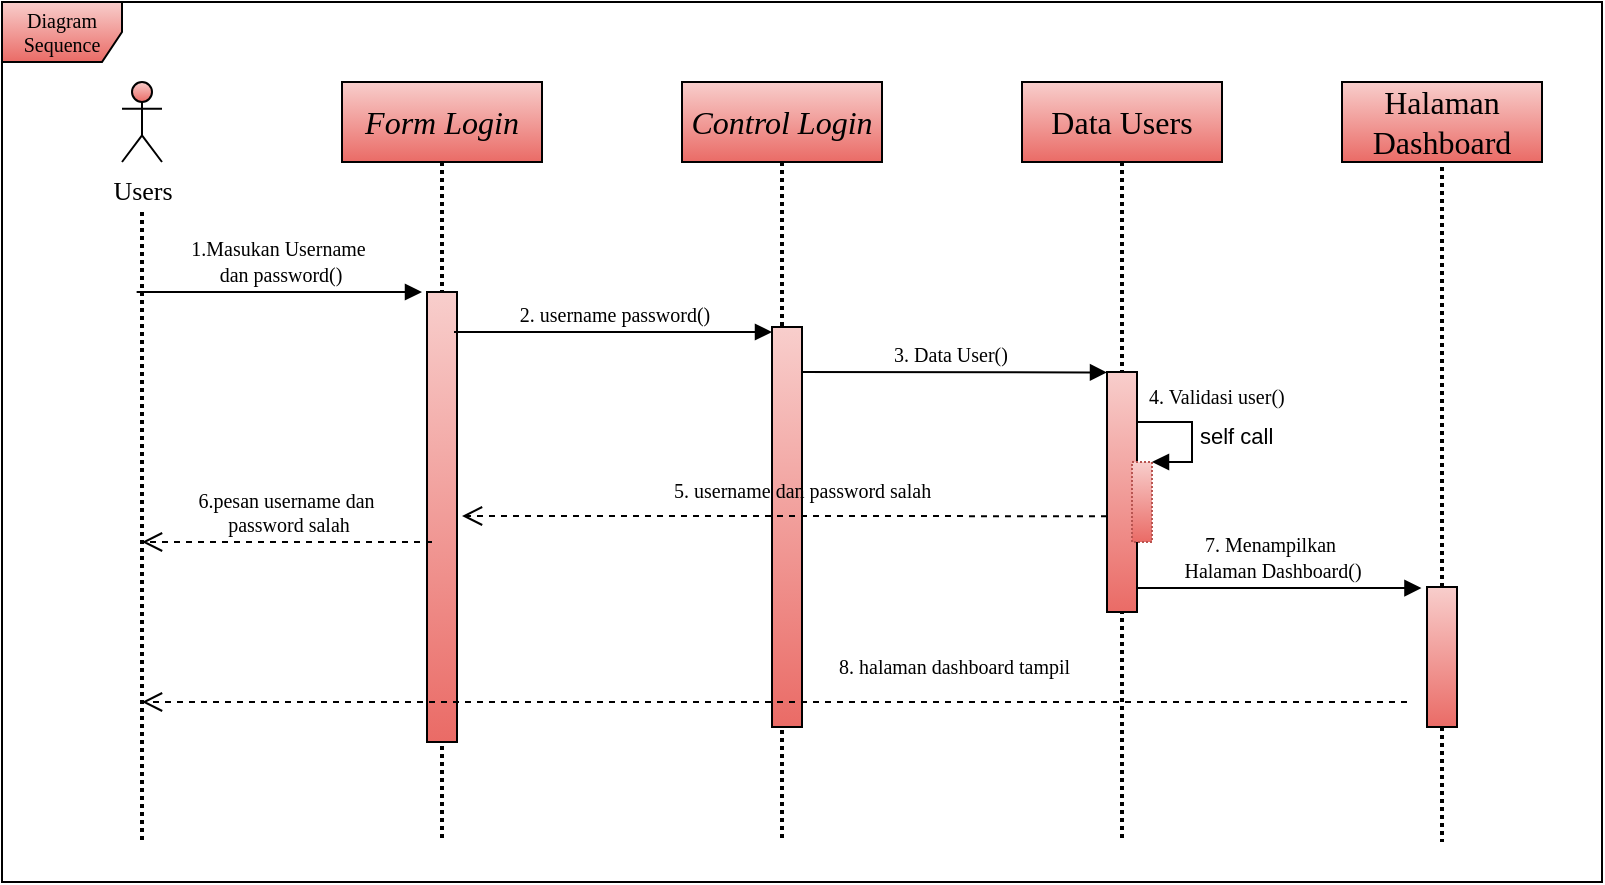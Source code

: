 <mxfile version="14.8.6" type="device" pages="12"><diagram id="OgfgXlQFNPIepYsGyZse" name="Page-1"><mxGraphModel dx="15" dy="483" grid="1" gridSize="10" guides="1" tooltips="1" connect="1" arrows="1" fold="1" page="1" pageScale="1" pageWidth="850" pageHeight="1100" math="0" shadow="0"><root><mxCell id="0"/><mxCell id="1" parent="0"/><mxCell id="9ZjxXdcAT9tFK_WdmzYv-27" value="Diagram Sequence" style="shape=umlFrame;whiteSpace=wrap;html=1;fillColor=#f8cecc;fontFamily=Times New Roman;fontSize=10;gradientColor=#ea6b66;" vertex="1" parent="1"><mxGeometry x="890" y="110" width="800" height="440" as="geometry"/></mxCell><mxCell id="9ZjxXdcAT9tFK_WdmzYv-1" value="&lt;font face=&quot;Times New Roman&quot; style=&quot;font-size: 10px&quot;&gt;7. Menampilkan&amp;nbsp;&lt;br&gt;Halaman Dashboard()&lt;/font&gt;" style="html=1;verticalAlign=bottom;endArrow=block;entryX=-0.185;entryY=0.008;entryDx=0;entryDy=0;entryPerimeter=0;" edge="1" parent="1" target="9ZjxXdcAT9tFK_WdmzYv-17"><mxGeometry width="80" relative="1" as="geometry"><mxPoint x="1450" y="403" as="sourcePoint"/><mxPoint x="1592.5" y="402.7" as="targetPoint"/></mxGeometry></mxCell><mxCell id="9ZjxXdcAT9tFK_WdmzYv-2" value="&lt;font face=&quot;Times New Roman&quot; style=&quot;font-size: 10px&quot;&gt;3. Data User()&lt;/font&gt;" style="html=1;verticalAlign=bottom;endArrow=block;exitX=0.988;exitY=0.099;exitDx=0;exitDy=0;exitPerimeter=0;" edge="1" parent="1"><mxGeometry width="80" relative="1" as="geometry"><mxPoint x="1284.82" y="295.0" as="sourcePoint"/><mxPoint x="1442.5" y="295.2" as="targetPoint"/></mxGeometry></mxCell><mxCell id="9ZjxXdcAT9tFK_WdmzYv-3" value="" style="line;strokeWidth=2;direction=south;html=1;dashed=1;dashPattern=1 1;fillColor=#FFFFFF;" vertex="1" parent="1"><mxGeometry x="1105" y="190" width="10" height="340" as="geometry"/></mxCell><mxCell id="9ZjxXdcAT9tFK_WdmzYv-4" value="" style="line;strokeWidth=2;direction=south;html=1;dashed=1;dashPattern=1 1;fillColor=#FFFFFF;" vertex="1" parent="1"><mxGeometry x="1275" y="190" width="10" height="340" as="geometry"/></mxCell><mxCell id="9ZjxXdcAT9tFK_WdmzYv-5" value="" style="line;strokeWidth=2;direction=south;html=1;dashed=1;dashPattern=1 1;fillColor=#FFFFFF;" vertex="1" parent="1"><mxGeometry x="1445" y="190" width="10" height="340" as="geometry"/></mxCell><mxCell id="9ZjxXdcAT9tFK_WdmzYv-6" value="" style="line;strokeWidth=2;direction=south;html=1;dashed=1;dashPattern=1 1;fillColor=#FFFFFF;" vertex="1" parent="1"><mxGeometry x="1605" y="192.5" width="10" height="337.5" as="geometry"/></mxCell><mxCell id="9ZjxXdcAT9tFK_WdmzYv-7" value="&lt;font face=&quot;Times New Roman&quot;&gt;&lt;span style=&quot;font-size: 13px&quot;&gt;Users&lt;/span&gt;&lt;/font&gt;" style="shape=umlActor;html=1;verticalLabelPosition=bottom;verticalAlign=top;align=center;fillColor=#f8cecc;gradientColor=#ea6b66;" vertex="1" parent="1"><mxGeometry x="950" y="150" width="20" height="40" as="geometry"/></mxCell><mxCell id="9ZjxXdcAT9tFK_WdmzYv-8" value="&lt;i style=&quot;font-size: 16px&quot;&gt;&lt;font face=&quot;Times New Roman&quot; style=&quot;font-size: 16px&quot;&gt;Form Login&lt;/font&gt;&lt;/i&gt;" style="rounded=0;whiteSpace=wrap;html=1;fillColor=#f8cecc;gradientColor=#ea6b66;" vertex="1" parent="1"><mxGeometry x="1060" y="150" width="100" height="40" as="geometry"/></mxCell><mxCell id="9ZjxXdcAT9tFK_WdmzYv-9" value="&lt;i style=&quot;font-size: 16px&quot;&gt;&lt;font face=&quot;Times New Roman&quot; style=&quot;font-size: 16px&quot;&gt;Control Login&lt;/font&gt;&lt;/i&gt;" style="rounded=0;whiteSpace=wrap;html=1;fillColor=#f8cecc;gradientColor=#ea6b66;" vertex="1" parent="1"><mxGeometry x="1230" y="150" width="100" height="40" as="geometry"/></mxCell><mxCell id="9ZjxXdcAT9tFK_WdmzYv-10" value="&lt;font face=&quot;Times New Roman&quot; size=&quot;3&quot;&gt;Data Users&lt;/font&gt;" style="rounded=0;whiteSpace=wrap;html=1;fillColor=#f8cecc;gradientColor=#ea6b66;" vertex="1" parent="1"><mxGeometry x="1400" y="150" width="100" height="40" as="geometry"/></mxCell><mxCell id="9ZjxXdcAT9tFK_WdmzYv-11" value="&lt;font face=&quot;Times New Roman&quot; size=&quot;3&quot;&gt;Halaman Dashboard&lt;/font&gt;" style="rounded=0;whiteSpace=wrap;html=1;fillColor=#f8cecc;gradientColor=#ea6b66;" vertex="1" parent="1"><mxGeometry x="1560" y="150" width="100" height="40" as="geometry"/></mxCell><mxCell id="9ZjxXdcAT9tFK_WdmzYv-12" value="" style="html=1;points=[];perimeter=orthogonalPerimeter;fillColor=#f8cecc;gradientColor=#ea6b66;" vertex="1" parent="1"><mxGeometry x="1102.5" y="255" width="15" height="225" as="geometry"/></mxCell><mxCell id="9ZjxXdcAT9tFK_WdmzYv-13" value="" style="line;strokeWidth=2;direction=south;html=1;fillColor=#FFFFFF;dashed=1;dashPattern=1 1;" vertex="1" parent="1"><mxGeometry x="955" y="215" width="10" height="315" as="geometry"/></mxCell><mxCell id="9ZjxXdcAT9tFK_WdmzYv-14" value="&lt;font face=&quot;Times New Roman&quot; style=&quot;font-size: 10px&quot;&gt;2. username password()&lt;/font&gt;" style="html=1;verticalAlign=bottom;endArrow=block;" edge="1" parent="1"><mxGeometry width="80" relative="1" as="geometry"><mxPoint x="1116" y="275" as="sourcePoint"/><mxPoint x="1275" y="275" as="targetPoint"/></mxGeometry></mxCell><mxCell id="9ZjxXdcAT9tFK_WdmzYv-15" value="" style="html=1;points=[];perimeter=orthogonalPerimeter;fillColor=#f8cecc;gradientColor=#ea6b66;" vertex="1" parent="1"><mxGeometry x="1275" y="272.5" width="15" height="200" as="geometry"/></mxCell><mxCell id="9ZjxXdcAT9tFK_WdmzYv-16" value="" style="html=1;points=[];perimeter=orthogonalPerimeter;fillColor=#f8cecc;gradientColor=#ea6b66;" vertex="1" parent="1"><mxGeometry x="1442.5" y="295" width="15" height="120" as="geometry"/></mxCell><mxCell id="9ZjxXdcAT9tFK_WdmzYv-17" value="" style="html=1;points=[];perimeter=orthogonalPerimeter;fillColor=#f8cecc;gradientColor=#ea6b66;" vertex="1" parent="1"><mxGeometry x="1602.5" y="402.5" width="15" height="70" as="geometry"/></mxCell><mxCell id="9ZjxXdcAT9tFK_WdmzYv-18" value="" style="html=1;points=[];perimeter=orthogonalPerimeter;dashed=1;dashPattern=1 1;fillColor=#f8cecc;gradientColor=#ea6b66;strokeColor=#b85450;" vertex="1" parent="1"><mxGeometry x="1455" y="340" width="10" height="40" as="geometry"/></mxCell><mxCell id="9ZjxXdcAT9tFK_WdmzYv-19" value="self call" style="edgeStyle=orthogonalEdgeStyle;html=1;align=left;spacingLeft=2;endArrow=block;rounded=0;entryX=1;entryY=0;" edge="1" parent="1" source="9ZjxXdcAT9tFK_WdmzYv-16" target="9ZjxXdcAT9tFK_WdmzYv-18"><mxGeometry relative="1" as="geometry"><mxPoint x="1460" y="320" as="sourcePoint"/><Array as="points"><mxPoint x="1485" y="320"/><mxPoint x="1485" y="340"/></Array></mxGeometry></mxCell><mxCell id="9ZjxXdcAT9tFK_WdmzYv-20" value="&lt;font face=&quot;Times New Roman&quot; style=&quot;font-size: 10px&quot;&gt;1.Masukan Username&amp;nbsp;&lt;br&gt;dan password()&lt;br&gt;&lt;/font&gt;" style="html=1;verticalAlign=bottom;endArrow=block;exitX=0.988;exitY=0.099;exitDx=0;exitDy=0;exitPerimeter=0;" edge="1" parent="1"><mxGeometry width="80" relative="1" as="geometry"><mxPoint x="957.32" y="255" as="sourcePoint"/><mxPoint x="1100" y="255" as="targetPoint"/></mxGeometry></mxCell><mxCell id="9ZjxXdcAT9tFK_WdmzYv-21" value="4. Validasi user()" style="text;strokeColor=none;fillColor=none;align=left;verticalAlign=top;spacingLeft=4;spacingRight=4;overflow=hidden;rotatable=0;points=[[0,0.5],[1,0.5]];portConstraint=eastwest;dashed=1;dashPattern=1 1;fontFamily=Times New Roman;fontSize=10;" vertex="1" parent="1"><mxGeometry x="1457.5" y="295" width="100" height="26" as="geometry"/></mxCell><mxCell id="9ZjxXdcAT9tFK_WdmzYv-22" value="" style="html=1;verticalAlign=bottom;endArrow=open;dashed=1;endSize=8;fontFamily=Times New Roman;fontSize=10;" edge="1" parent="1"><mxGeometry relative="1" as="geometry"><mxPoint x="1442.5" y="367.08" as="sourcePoint"/><mxPoint x="1120" y="367" as="targetPoint"/></mxGeometry></mxCell><mxCell id="9ZjxXdcAT9tFK_WdmzYv-23" value="5. username dan password salah" style="text;strokeColor=none;fillColor=none;align=left;verticalAlign=top;spacingLeft=4;spacingRight=4;overflow=hidden;rotatable=0;points=[[0,0.5],[1,0.5]];portConstraint=eastwest;dashed=1;dashPattern=1 1;fontFamily=Times New Roman;fontSize=10;" vertex="1" parent="1"><mxGeometry x="1220" y="342" width="140" height="26" as="geometry"/></mxCell><mxCell id="9ZjxXdcAT9tFK_WdmzYv-24" value="6.pesan username dan&amp;nbsp;&lt;br&gt;password salah" style="html=1;verticalAlign=bottom;endArrow=open;dashed=1;endSize=8;fontFamily=Times New Roman;fontSize=10;" edge="1" parent="1"><mxGeometry relative="1" as="geometry"><mxPoint x="1105" y="380" as="sourcePoint"/><mxPoint x="960" y="380" as="targetPoint"/></mxGeometry></mxCell><mxCell id="9ZjxXdcAT9tFK_WdmzYv-25" value="" style="html=1;verticalAlign=bottom;endArrow=open;dashed=1;endSize=8;fontFamily=Times New Roman;fontSize=10;" edge="1" parent="1"><mxGeometry relative="1" as="geometry"><mxPoint x="1592.5" y="460" as="sourcePoint"/><mxPoint x="960" y="460" as="targetPoint"/></mxGeometry></mxCell><mxCell id="9ZjxXdcAT9tFK_WdmzYv-26" value="8. halaman dashboard tampil" style="text;strokeColor=none;fillColor=none;align=left;verticalAlign=top;spacingLeft=4;spacingRight=4;overflow=hidden;rotatable=0;points=[[0,0.5],[1,0.5]];portConstraint=eastwest;dashed=1;dashPattern=1 1;fontFamily=Times New Roman;fontSize=10;" vertex="1" parent="1"><mxGeometry x="1302.5" y="430" width="140" height="26" as="geometry"/></mxCell></root></mxGraphModel></diagram><diagram id="NwSSQyTjEIx7_dFwkv3e" name="Page-2"><mxGraphModel dx="188" dy="579" grid="1" gridSize="10" guides="1" tooltips="1" connect="1" arrows="1" fold="1" page="1" pageScale="1" pageWidth="850" pageHeight="1100" math="0" shadow="0"><root><mxCell id="OwsOKpKcVg5_gMh_63tn-0"/><mxCell id="OwsOKpKcVg5_gMh_63tn-1" parent="OwsOKpKcVg5_gMh_63tn-0"/><mxCell id="OwsOKpKcVg5_gMh_63tn-20" value="&lt;i&gt;Sequence Log Out&lt;br&gt;&lt;/i&gt;" style="shape=umlFrame;whiteSpace=wrap;html=1;width=130;height=20;gradientColor=#ea6b66;fillColor=#f8cecc;fontFamily=Times New Roman;" vertex="1" parent="OwsOKpKcVg5_gMh_63tn-1"><mxGeometry x="940" y="120" width="690" height="430" as="geometry"/></mxCell><mxCell id="OwsOKpKcVg5_gMh_63tn-2" value="&lt;u&gt;Users&lt;/u&gt;" style="shape=umlActor;verticalLabelPosition=bottom;verticalAlign=top;html=1;gradientColor=#ea6b66;fillColor=#f8cecc;fontFamily=Times New Roman;" vertex="1" parent="OwsOKpKcVg5_gMh_63tn-1"><mxGeometry x="1030" y="170" width="30" height="60" as="geometry"/></mxCell><mxCell id="OwsOKpKcVg5_gMh_63tn-3" value="&lt;font style=&quot;font-size: 14px&quot;&gt;View Menu Utama&lt;/font&gt;" style="html=1;gradientColor=#ea6b66;fillColor=#f8cecc;fontFamily=Times New Roman;" vertex="1" parent="OwsOKpKcVg5_gMh_63tn-1"><mxGeometry x="1150" y="190" width="120" height="50" as="geometry"/></mxCell><mxCell id="OwsOKpKcVg5_gMh_63tn-4" value="&lt;font style=&quot;font-size: 14px&quot;&gt;&lt;font style=&quot;font-size: 14px&quot;&gt;&lt;font style=&quot;font-size: 14px&quot;&gt;&lt;i&gt;Control&lt;/i&gt; &lt;i&gt;Log Out&lt;/i&gt;&lt;/font&gt;&lt;/font&gt;&lt;/font&gt;" style="html=1;gradientColor=#ea6b66;fillColor=#f8cecc;fontFamily=Times New Roman;" vertex="1" parent="OwsOKpKcVg5_gMh_63tn-1"><mxGeometry x="1310" y="190" width="120" height="50" as="geometry"/></mxCell><mxCell id="OwsOKpKcVg5_gMh_63tn-5" value="&lt;font style=&quot;font-size: 14px&quot;&gt;View Login&lt;/font&gt;" style="html=1;gradientColor=#ea6b66;fillColor=#f8cecc;fontFamily=Times New Roman;" vertex="1" parent="OwsOKpKcVg5_gMh_63tn-1"><mxGeometry x="1470" y="190" width="120" height="50" as="geometry"/></mxCell><mxCell id="OwsOKpKcVg5_gMh_63tn-6" value="" style="html=1;points=[];perimeter=orthogonalPerimeter;fillColor=#f8cecc;gradientColor=#ea6b66;fontFamily=Times New Roman;" vertex="1" parent="OwsOKpKcVg5_gMh_63tn-1"><mxGeometry x="1200" y="330" width="20" height="40" as="geometry"/></mxCell><mxCell id="OwsOKpKcVg5_gMh_63tn-7" value="" style="html=1;points=[];perimeter=orthogonalPerimeter;fillColor=#f8cecc;gradientColor=#ea6b66;fontFamily=Times New Roman;" vertex="1" parent="OwsOKpKcVg5_gMh_63tn-1"><mxGeometry x="1360" y="370" width="20" height="40" as="geometry"/></mxCell><mxCell id="OwsOKpKcVg5_gMh_63tn-8" value="" style="html=1;points=[];perimeter=orthogonalPerimeter;fillColor=#f8cecc;gradientColor=#ea6b66;fontFamily=Times New Roman;" vertex="1" parent="OwsOKpKcVg5_gMh_63tn-1"><mxGeometry x="1520" y="410" width="20" height="40" as="geometry"/></mxCell><mxCell id="OwsOKpKcVg5_gMh_63tn-9" value="&lt;font style=&quot;font-size: 12px&quot;&gt;2.&lt;i&gt;Unset&lt;/i&gt; &lt;i&gt;Username &lt;/i&gt;dan&lt;i&gt;&lt;br&gt;&amp;nbsp;Password&lt;/i&gt;()&lt;/font&gt;" style="html=1;verticalAlign=bottom;endArrow=block;fontFamily=Times New Roman;" edge="1" parent="OwsOKpKcVg5_gMh_63tn-1"><mxGeometry width="80" relative="1" as="geometry"><mxPoint x="1210" y="370" as="sourcePoint"/><mxPoint x="1360" y="370" as="targetPoint"/></mxGeometry></mxCell><mxCell id="OwsOKpKcVg5_gMh_63tn-10" value="&lt;font&gt;3. Menampilkan Halaman&amp;nbsp;&lt;br&gt;&lt;i&gt;Login&lt;/i&gt;()&lt;/font&gt;" style="html=1;verticalAlign=bottom;endArrow=block;fontFamily=Times New Roman;" edge="1" parent="OwsOKpKcVg5_gMh_63tn-1"><mxGeometry width="80" relative="1" as="geometry"><mxPoint x="1380" y="410" as="sourcePoint"/><mxPoint x="1520" y="410" as="targetPoint"/></mxGeometry></mxCell><mxCell id="OwsOKpKcVg5_gMh_63tn-11" value="&lt;font style=&quot;font-size: 12px&quot;&gt;4. Halaman Login Tampil&lt;/font&gt;" style="html=1;verticalAlign=bottom;endArrow=blockThin;dashed=1;endSize=8;endFill=1;fontFamily=Times New Roman;" edge="1" parent="OwsOKpKcVg5_gMh_63tn-1"><mxGeometry relative="1" as="geometry"><mxPoint x="1520" y="450" as="sourcePoint"/><mxPoint x="1050" y="450" as="targetPoint"/></mxGeometry></mxCell><mxCell id="OwsOKpKcVg5_gMh_63tn-12" value="&lt;font&gt;1.Memilih menu&lt;i&gt; Log Out(_&lt;/i&gt;&lt;/font&gt;" style="html=1;verticalAlign=bottom;endArrow=block;fontFamily=Times New Roman;" edge="1" parent="OwsOKpKcVg5_gMh_63tn-1"><mxGeometry width="80" relative="1" as="geometry"><mxPoint x="1050" y="330" as="sourcePoint"/><mxPoint x="1200" y="330" as="targetPoint"/></mxGeometry></mxCell><mxCell id="OwsOKpKcVg5_gMh_63tn-13" value="" style="endArrow=none;dashed=1;html=1;entryX=0.5;entryY=1;entryDx=0;entryDy=0;fontFamily=Times New Roman;" edge="1" parent="OwsOKpKcVg5_gMh_63tn-1"><mxGeometry width="50" height="50" relative="1" as="geometry"><mxPoint x="1210" y="510" as="sourcePoint"/><mxPoint x="1209.5" y="370" as="targetPoint"/></mxGeometry></mxCell><mxCell id="OwsOKpKcVg5_gMh_63tn-14" value="" style="endArrow=none;dashed=1;html=1;entryX=0.5;entryY=1;entryDx=0;entryDy=0;fontFamily=Times New Roman;" edge="1" parent="OwsOKpKcVg5_gMh_63tn-1"><mxGeometry width="50" height="50" relative="1" as="geometry"><mxPoint x="1370" y="370" as="sourcePoint"/><mxPoint x="1369.5" y="240" as="targetPoint"/></mxGeometry></mxCell><mxCell id="OwsOKpKcVg5_gMh_63tn-15" value="" style="endArrow=none;dashed=1;html=1;fontFamily=Times New Roman;" edge="1" parent="OwsOKpKcVg5_gMh_63tn-1"><mxGeometry width="50" height="50" relative="1" as="geometry"><mxPoint x="1370" y="510" as="sourcePoint"/><mxPoint x="1369.5" y="410" as="targetPoint"/></mxGeometry></mxCell><mxCell id="OwsOKpKcVg5_gMh_63tn-16" value="" style="endArrow=none;dashed=1;html=1;entryX=0.5;entryY=1;entryDx=0;entryDy=0;exitX=0.475;exitY=0;exitDx=0;exitDy=0;exitPerimeter=0;fontFamily=Times New Roman;" edge="1" parent="OwsOKpKcVg5_gMh_63tn-1" source="OwsOKpKcVg5_gMh_63tn-8"><mxGeometry width="50" height="50" relative="1" as="geometry"><mxPoint x="1530" y="370" as="sourcePoint"/><mxPoint x="1529.5" y="240" as="targetPoint"/></mxGeometry></mxCell><mxCell id="OwsOKpKcVg5_gMh_63tn-17" value="" style="endArrow=none;dashed=1;html=1;entryX=0.5;entryY=1;entryDx=0;entryDy=0;fontFamily=Times New Roman;" edge="1" parent="OwsOKpKcVg5_gMh_63tn-1"><mxGeometry width="50" height="50" relative="1" as="geometry"><mxPoint x="1210" y="330" as="sourcePoint"/><mxPoint x="1209.5" y="240" as="targetPoint"/></mxGeometry></mxCell><mxCell id="OwsOKpKcVg5_gMh_63tn-18" value="" style="endArrow=none;dashed=1;html=1;fontFamily=Times New Roman;" edge="1" parent="OwsOKpKcVg5_gMh_63tn-1"><mxGeometry width="50" height="50" relative="1" as="geometry"><mxPoint x="1530" y="510" as="sourcePoint"/><mxPoint x="1530" y="451" as="targetPoint"/></mxGeometry></mxCell><mxCell id="OwsOKpKcVg5_gMh_63tn-19" value="" style="endArrow=none;dashed=1;html=1;fontFamily=Times New Roman;" edge="1" parent="OwsOKpKcVg5_gMh_63tn-1"><mxGeometry width="50" height="50" relative="1" as="geometry"><mxPoint x="1045" y="510" as="sourcePoint"/><mxPoint x="1045" y="260" as="targetPoint"/></mxGeometry></mxCell></root></mxGraphModel></diagram><diagram id="hNVlKl8wrCWuTvgX8hCS" name="Page-3"><mxGraphModel dx="1038" dy="579" grid="1" gridSize="10" guides="1" tooltips="1" connect="1" arrows="1" fold="1" page="1" pageScale="1" pageWidth="850" pageHeight="1100" math="0" shadow="0"><root><mxCell id="vDzpwGfxPl1OJad9zpcY-0"/><mxCell id="vDzpwGfxPl1OJad9zpcY-1" parent="vDzpwGfxPl1OJad9zpcY-0"/><mxCell id="vDzpwGfxPl1OJad9zpcY-2" value="&lt;i&gt;&lt;font face=&quot;Times New Roman&quot;&gt;Sequence Diagram&lt;/font&gt;&lt;/i&gt;" style="shape=umlFrame;whiteSpace=wrap;html=1;width=210;height=20;gradientColor=#ea6b66;fillColor=#f8cecc;" vertex="1" parent="vDzpwGfxPl1OJad9zpcY-1"><mxGeometry x="380" y="110" width="1000" height="490" as="geometry"/></mxCell><mxCell id="vDzpwGfxPl1OJad9zpcY-3" value="&lt;font face=&quot;Times New Roman&quot;&gt;7.&lt;i&gt;Update&lt;/i&gt;&amp;nbsp;Data &lt;span style=&quot;text-align: center ; color: rgb(0 , 0 , 0) ; text-transform: none ; text-indent: 0px ; letter-spacing: normal ; font-family: &amp;#34;times new roman&amp;#34; ; font-size: 11px ; font-style: normal ; font-variant: normal ; font-weight: 400 ; text-decoration: underline ; word-spacing: 0px ; display: inline ; float: none ; background-color: rgb(248 , 249 , 250)&quot;&gt;Profile&lt;/span&gt;()&lt;br&gt;&lt;/font&gt;" style="html=1;verticalAlign=bottom;endArrow=block;" edge="1" parent="vDzpwGfxPl1OJad9zpcY-1"><mxGeometry width="80" relative="1" as="geometry"><mxPoint x="441.5" y="380" as="sourcePoint"/><mxPoint x="925" y="380" as="targetPoint"/></mxGeometry></mxCell><mxCell id="vDzpwGfxPl1OJad9zpcY-4" value="&lt;font face=&quot;Times New Roman&quot;&gt;8..Klik Tombol Update()&lt;br&gt;&lt;/font&gt;" style="html=1;verticalAlign=bottom;endArrow=block;" edge="1" parent="vDzpwGfxPl1OJad9zpcY-1"><mxGeometry width="80" relative="1" as="geometry"><mxPoint x="441.5" y="418" as="sourcePoint"/><mxPoint x="925.0" y="418" as="targetPoint"/></mxGeometry></mxCell><mxCell id="vDzpwGfxPl1OJad9zpcY-7" value="" style="line;strokeWidth=2;direction=south;html=1;dashed=1;dashPattern=1 1;fillColor=#FFFFFF;" vertex="1" parent="vDzpwGfxPl1OJad9zpcY-1"><mxGeometry x="585" y="220" width="10" height="340" as="geometry"/></mxCell><mxCell id="vDzpwGfxPl1OJad9zpcY-8" value="" style="line;strokeWidth=2;direction=south;html=1;dashed=1;dashPattern=1 1;fillColor=#FFFFFF;" vertex="1" parent="vDzpwGfxPl1OJad9zpcY-1"><mxGeometry x="755" y="220" width="10" height="340" as="geometry"/></mxCell><mxCell id="vDzpwGfxPl1OJad9zpcY-9" value="" style="line;strokeWidth=2;direction=south;html=1;dashed=1;dashPattern=1 1;fillColor=#FFFFFF;" vertex="1" parent="vDzpwGfxPl1OJad9zpcY-1"><mxGeometry x="925" y="220" width="10" height="340" as="geometry"/></mxCell><mxCell id="vDzpwGfxPl1OJad9zpcY-11" value="&lt;font face=&quot;Times New Roman&quot; style=&quot;font-size: 13px&quot;&gt;Admin&lt;/font&gt;" style="shape=umlActor;html=1;verticalLabelPosition=bottom;verticalAlign=top;align=center;fillColor=#f8cecc;gradientColor=#ea6b66;" vertex="1" parent="vDzpwGfxPl1OJad9zpcY-1"><mxGeometry x="430" y="180" width="20" height="40" as="geometry"/></mxCell><mxCell id="vDzpwGfxPl1OJad9zpcY-12" value="&lt;font style=&quot;font-size: 14px&quot;&gt;&lt;font style=&quot;font-size: 14px&quot;&gt;&lt;font style=&quot;font-size: 14px&quot;&gt;&lt;font face=&quot;Times New Roman&quot;&gt;&lt;u&gt;&lt;i&gt;View &lt;/i&gt;Menu Utama&lt;/u&gt;&lt;/font&gt;&lt;/font&gt;&lt;/font&gt;&lt;/font&gt;" style="rounded=0;whiteSpace=wrap;html=1;fillColor=#f8cecc;gradientColor=#ea6b66;" vertex="1" parent="vDzpwGfxPl1OJad9zpcY-1"><mxGeometry x="540" y="180" width="100" height="40" as="geometry"/></mxCell><mxCell id="vDzpwGfxPl1OJad9zpcY-13" value="&lt;font face=&quot;Times New Roman&quot; style=&quot;font-size: 12px&quot;&gt;&lt;font style=&quot;font-size: 12px&quot;&gt;&lt;font style=&quot;font-size: 12px&quot;&gt;&lt;font style=&quot;font-size: 12px&quot;&gt;&lt;font style=&quot;font-size: 12px&quot;&gt;&lt;u&gt;&lt;i&gt;View&lt;/i&gt; Tampilan Profile&lt;/u&gt;&lt;/font&gt;&lt;/font&gt;&lt;/font&gt;&lt;/font&gt;&lt;/font&gt;" style="rounded=0;whiteSpace=wrap;html=1;fillColor=#f8cecc;gradientColor=#ea6b66;" vertex="1" parent="vDzpwGfxPl1OJad9zpcY-1"><mxGeometry x="710" y="180" width="100" height="40" as="geometry"/></mxCell><mxCell id="vDzpwGfxPl1OJad9zpcY-14" value="&lt;font face=&quot;Times New Roman&quot; size=&quot;3&quot;&gt;&lt;i&gt;&lt;u&gt;Update Data&lt;/u&gt;&lt;/i&gt;&lt;/font&gt;" style="rounded=0;whiteSpace=wrap;html=1;fillColor=#f8cecc;gradientColor=#ea6b66;" vertex="1" parent="vDzpwGfxPl1OJad9zpcY-1"><mxGeometry x="880" y="180" width="100" height="40" as="geometry"/></mxCell><mxCell id="vDzpwGfxPl1OJad9zpcY-16" value="" style="edgeStyle=orthogonalEdgeStyle;rounded=0;orthogonalLoop=1;jettySize=auto;html=1;entryX=-0.057;entryY=0.041;entryDx=0;entryDy=0;entryPerimeter=0;" edge="1" parent="vDzpwGfxPl1OJad9zpcY-1" target="vDzpwGfxPl1OJad9zpcY-28"><mxGeometry relative="1" as="geometry"><mxPoint x="597.5" y="264" as="sourcePoint"/><mxPoint x="1131.72" y="265.552" as="targetPoint"/></mxGeometry></mxCell><mxCell id="vDzpwGfxPl1OJad9zpcY-17" value="" style="html=1;points=[];perimeter=orthogonalPerimeter;fillColor=#f8cecc;gradientColor=#ea6b66;" vertex="1" parent="vDzpwGfxPl1OJad9zpcY-1"><mxGeometry x="582.5" y="254" width="15" height="27" as="geometry"/></mxCell><mxCell id="vDzpwGfxPl1OJad9zpcY-18" value="" style="line;strokeWidth=2;direction=south;html=1;fillColor=#FFFFFF;dashed=1;dashPattern=1 1;" vertex="1" parent="vDzpwGfxPl1OJad9zpcY-1"><mxGeometry x="435" y="245" width="10" height="315" as="geometry"/></mxCell><mxCell id="vDzpwGfxPl1OJad9zpcY-19" value="" style="html=1;points=[];perimeter=orthogonalPerimeter;fillColor=#f8cecc;gradientColor=#ea6b66;" vertex="1" parent="vDzpwGfxPl1OJad9zpcY-1"><mxGeometry x="752.5" y="308" width="15" height="36.5" as="geometry"/></mxCell><mxCell id="vDzpwGfxPl1OJad9zpcY-20" value="" style="html=1;points=[];perimeter=orthogonalPerimeter;fillColor=#f8cecc;gradientColor=#ea6b66;" vertex="1" parent="vDzpwGfxPl1OJad9zpcY-1"><mxGeometry x="922.5" y="380" width="15" height="20" as="geometry"/></mxCell><mxCell id="vDzpwGfxPl1OJad9zpcY-22" value="&lt;font face=&quot;Times New Roman&quot; style=&quot;font-size: 11px&quot;&gt;1.Pilih Menu &lt;span style=&quot;text-align: center ; color: rgb(0 , 0 , 0) ; text-transform: none ; text-indent: 0px ; letter-spacing: normal ; font-family: &amp;#34;times new roman&amp;#34; ; font-size: 11px ; font-style: normal ; font-variant: normal ; font-weight: 400 ; text-decoration: underline ; word-spacing: 0px ; display: inline ; float: none ; background-color: rgb(248 , 249 , 250)&quot;&gt;Pegawai&lt;/span&gt;()&lt;br&gt;&lt;/font&gt;" style="html=1;verticalAlign=bottom;endArrow=block;exitX=0.988;exitY=0.099;exitDx=0;exitDy=0;exitPerimeter=0;" edge="1" parent="vDzpwGfxPl1OJad9zpcY-1"><mxGeometry width="80" relative="1" as="geometry"><mxPoint x="437.32" y="262" as="sourcePoint"/><mxPoint x="580" y="262" as="targetPoint"/></mxGeometry></mxCell><mxCell id="vDzpwGfxPl1OJad9zpcY-23" value="" style="line;strokeWidth=2;direction=south;html=1;dashed=1;dashPattern=1 1;fillColor=#FFFFFF;" vertex="1" parent="vDzpwGfxPl1OJad9zpcY-1"><mxGeometry x="1135" y="220" width="10" height="340" as="geometry"/></mxCell><mxCell id="vDzpwGfxPl1OJad9zpcY-24" value="" style="line;strokeWidth=2;direction=south;html=1;dashed=1;dashPattern=1 1;fillColor=#FFFFFF;" vertex="1" parent="vDzpwGfxPl1OJad9zpcY-1"><mxGeometry x="1295" y="222.5" width="10" height="337.5" as="geometry"/></mxCell><mxCell id="vDzpwGfxPl1OJad9zpcY-25" value="&lt;i&gt;&lt;font face=&quot;Times New Roman&quot; size=&quot;3&quot;&gt;&lt;u&gt;Control Profile&lt;/u&gt;&lt;/font&gt;&lt;/i&gt;" style="rounded=0;whiteSpace=wrap;html=1;fillColor=#f8cecc;gradientColor=#ea6b66;" vertex="1" parent="vDzpwGfxPl1OJad9zpcY-1"><mxGeometry x="1090" y="180" width="100" height="40" as="geometry"/></mxCell><mxCell id="vDzpwGfxPl1OJad9zpcY-26" value="&lt;font face=&quot;Times New Roman&quot; size=&quot;3&quot;&gt;&lt;u&gt;Data Users&lt;/u&gt;&lt;/font&gt;" style="rounded=0;whiteSpace=wrap;html=1;fillColor=#f8cecc;gradientColor=#ea6b66;" vertex="1" parent="vDzpwGfxPl1OJad9zpcY-1"><mxGeometry x="1250" y="180" width="100" height="40" as="geometry"/></mxCell><mxCell id="vDzpwGfxPl1OJad9zpcY-27" value="" style="edgeStyle=orthogonalEdgeStyle;rounded=0;orthogonalLoop=1;jettySize=auto;html=1;exitX=1.075;exitY=0.056;exitDx=0;exitDy=0;exitPerimeter=0;entryX=-0.157;entryY=0.124;entryDx=0;entryDy=0;entryPerimeter=0;" edge="1" parent="vDzpwGfxPl1OJad9zpcY-1" target="vDzpwGfxPl1OJad9zpcY-29"><mxGeometry relative="1" as="geometry"><mxPoint x="1148.625" y="270.688" as="sourcePoint"/><Array as="points"><mxPoint x="1220" y="271"/></Array></mxGeometry></mxCell><mxCell id="vDzpwGfxPl1OJad9zpcY-28" value="" style="html=1;points=[];perimeter=orthogonalPerimeter;fillColor=#f8cecc;gradientColor=#ea6b66;" vertex="1" parent="vDzpwGfxPl1OJad9zpcY-1"><mxGeometry x="1132.5" y="262" width="15" height="48" as="geometry"/></mxCell><mxCell id="vDzpwGfxPl1OJad9zpcY-29" value="" style="html=1;points=[];perimeter=orthogonalPerimeter;fillColor=#f8cecc;gradientColor=#ea6b66;" vertex="1" parent="vDzpwGfxPl1OJad9zpcY-1"><mxGeometry x="1292.5" y="268" width="15" height="28" as="geometry"/></mxCell><mxCell id="vDzpwGfxPl1OJad9zpcY-30" value="&lt;font face=&quot;Times New Roman&quot;&gt;2. Index()&lt;/font&gt;" style="text;html=1;strokeColor=none;fillColor=none;align=center;verticalAlign=middle;whiteSpace=wrap;rounded=0;" vertex="1" parent="vDzpwGfxPl1OJad9zpcY-1"><mxGeometry x="836" y="243" width="60" height="20" as="geometry"/></mxCell><mxCell id="vDzpwGfxPl1OJad9zpcY-31" value="&lt;font face=&quot;Times New Roman&quot;&gt;3. &lt;span style=&quot;text-align: center ; color: rgb(0 , 0 , 0) ; text-transform: none ; text-indent: 0px ; letter-spacing: normal ; font-size: 11px ; font-style: normal ; font-variant: normal ; font-weight: 400 ; text-decoration: underline ; word-spacing: 0px ; display: inline ; float: none ; background-color: rgb(248 , 249 , 250)&quot;&gt;Profile&lt;/span&gt;()&lt;/font&gt;" style="text;html=1;strokeColor=none;fillColor=none;align=center;verticalAlign=middle;whiteSpace=wrap;rounded=0;" vertex="1" parent="vDzpwGfxPl1OJad9zpcY-1"><mxGeometry x="1170" y="248" width="120" height="20" as="geometry"/></mxCell><mxCell id="vDzpwGfxPl1OJad9zpcY-32" value="&lt;font face=&quot;Times New Roman&quot;&gt;5.Tampil Data &lt;span style=&quot;text-align: center ; color: rgb(0 , 0 , 0) ; text-transform: none ; text-indent: 0px ; letter-spacing: normal ; font-family: &amp;#34;times new roman&amp;#34; ; font-size: 11px ; font-style: normal ; font-variant: normal ; font-weight: 400 ; text-decoration: underline ; word-spacing: 0px ; display: inline ; float: none ; background-color: rgb(248 , 249 , 250)&quot;&gt;Profile&lt;/span&gt;()&lt;/font&gt;" style="html=1;verticalAlign=bottom;endArrow=classicThin;dashed=1;endSize=8;endFill=1;" edge="1" parent="vDzpwGfxPl1OJad9zpcY-1"><mxGeometry relative="1" as="geometry"><mxPoint x="1130" y="310" as="sourcePoint"/><mxPoint x="770" y="310" as="targetPoint"/></mxGeometry></mxCell><mxCell id="vDzpwGfxPl1OJad9zpcY-33" value="" style="html=1;points=[];perimeter=orthogonalPerimeter;fillColor=#f8cecc;gradientColor=#ea6b66;" vertex="1" parent="vDzpwGfxPl1OJad9zpcY-1"><mxGeometry x="752.5" y="365" width="15" height="125" as="geometry"/></mxCell><mxCell id="vDzpwGfxPl1OJad9zpcY-36" value="" style="html=1;points=[];perimeter=orthogonalPerimeter;fillColor=#f8cecc;gradientColor=#ea6b66;" vertex="1" parent="vDzpwGfxPl1OJad9zpcY-1"><mxGeometry x="922.5" y="412.5" width="15" height="20" as="geometry"/></mxCell><mxCell id="vDzpwGfxPl1OJad9zpcY-38" value="" style="html=1;points=[];perimeter=orthogonalPerimeter;fillColor=#f8cecc;gradientColor=#ea6b66;" vertex="1" parent="vDzpwGfxPl1OJad9zpcY-1"><mxGeometry x="1132.5" y="432.5" width="15" height="48" as="geometry"/></mxCell><mxCell id="vDzpwGfxPl1OJad9zpcY-39" value="&lt;font face=&quot;Times New Roman&quot;&gt;9.Simpan()&lt;/font&gt;" style="html=1;verticalAlign=bottom;endArrow=block;" edge="1" parent="vDzpwGfxPl1OJad9zpcY-1" target="vDzpwGfxPl1OJad9zpcY-38"><mxGeometry width="80" relative="1" as="geometry"><mxPoint x="937.5" y="432.5" as="sourcePoint"/><mxPoint x="1017.5" y="432.5" as="targetPoint"/></mxGeometry></mxCell><mxCell id="vDzpwGfxPl1OJad9zpcY-40" value="" style="html=1;points=[];perimeter=orthogonalPerimeter;fillColor=#f8cecc;gradientColor=#ea6b66;" vertex="1" parent="vDzpwGfxPl1OJad9zpcY-1"><mxGeometry x="1290" y="441.5" width="15" height="28" as="geometry"/></mxCell><mxCell id="vDzpwGfxPl1OJad9zpcY-41" value="&lt;font face=&quot;Times New Roman&quot;&gt;10. Simpan()&lt;/font&gt;" style="html=1;verticalAlign=bottom;endArrow=block;" edge="1" parent="vDzpwGfxPl1OJad9zpcY-1" target="vDzpwGfxPl1OJad9zpcY-40"><mxGeometry width="80" relative="1" as="geometry"><mxPoint x="1147.5" y="441.5" as="sourcePoint"/><mxPoint x="1227.5" y="441.5" as="targetPoint"/></mxGeometry></mxCell><mxCell id="vDzpwGfxPl1OJad9zpcY-42" value="&lt;font face=&quot;Times New Roman&quot;&gt;11. Data Disimpan()&lt;/font&gt;" style="html=1;verticalAlign=bottom;endArrow=classicThin;dashed=1;endSize=8;endFill=1;" edge="1" parent="vDzpwGfxPl1OJad9zpcY-1" target="vDzpwGfxPl1OJad9zpcY-38"><mxGeometry relative="1" as="geometry"><mxPoint x="1290" y="461.5" as="sourcePoint"/><mxPoint x="1210" y="461.5" as="targetPoint"/></mxGeometry></mxCell><mxCell id="vDzpwGfxPl1OJad9zpcY-43" value="&lt;font face=&quot;Times New Roman&quot;&gt;12. Tampil Konfirmasi Data Berhasil di Update&lt;/font&gt;" style="html=1;verticalAlign=bottom;endArrow=classicThin;dashed=1;endSize=8;endFill=1;exitX=0.014;exitY=0.984;exitDx=0;exitDy=0;exitPerimeter=0;" edge="1" parent="vDzpwGfxPl1OJad9zpcY-1" target="vDzpwGfxPl1OJad9zpcY-33" source="vDzpwGfxPl1OJad9zpcY-38"><mxGeometry relative="1" as="geometry"><mxPoint x="1130" y="501" as="sourcePoint"/><mxPoint x="1152.5" y="500.91" as="targetPoint"/><Array as="points"><mxPoint x="970" y="480"/></Array></mxGeometry></mxCell><mxCell id="vDzpwGfxPl1OJad9zpcY-44" value="&lt;font face=&quot;Times New Roman&quot;&gt;13. Pesan Konfirmasi&lt;/font&gt;" style="html=1;verticalAlign=bottom;endArrow=classicThin;dashed=1;endSize=8;endFill=1;entryX=0.778;entryY=0.38;entryDx=0;entryDy=0;entryPerimeter=0;" edge="1" parent="vDzpwGfxPl1OJad9zpcY-1" source="vDzpwGfxPl1OJad9zpcY-33" target="vDzpwGfxPl1OJad9zpcY-18"><mxGeometry relative="1" as="geometry"><mxPoint x="741.25" y="509" as="sourcePoint"/><mxPoint x="450" y="490" as="targetPoint"/></mxGeometry></mxCell><mxCell id="vDzpwGfxPl1OJad9zpcY-69" value="&lt;font face=&quot;Times New Roman&quot;&gt;6. Tampil Data &lt;span style=&quot;text-align: center ; color: rgb(0 , 0 , 0) ; text-transform: none ; text-indent: 0px ; letter-spacing: normal ; font-family: &amp;#34;times new roman&amp;#34; ; font-size: 11px ; font-style: normal ; font-variant: normal ; font-weight: 400 ; text-decoration: underline ; word-spacing: 0px ; display: inline ; float: none ; background-color: rgb(248 , 249 , 250)&quot;&gt;Profile&lt;/span&gt;&lt;/font&gt;" style="html=1;verticalAlign=bottom;endArrow=classicThin;dashed=1;endSize=8;endFill=1;" edge="1" parent="vDzpwGfxPl1OJad9zpcY-1"><mxGeometry relative="1" as="geometry"><mxPoint x="755" y="310" as="sourcePoint"/><mxPoint x="441.25" y="310" as="targetPoint"/></mxGeometry></mxCell><mxCell id="vDzpwGfxPl1OJad9zpcY-70" value="" style="html=1;verticalAlign=bottom;endArrow=classicThin;dashed=1;endSize=8;endFill=1;" edge="1" parent="vDzpwGfxPl1OJad9zpcY-1" target="vDzpwGfxPl1OJad9zpcY-28"><mxGeometry relative="1" as="geometry"><mxPoint x="1292.5" y="296" as="sourcePoint"/><mxPoint x="1212.5" y="296" as="targetPoint"/></mxGeometry></mxCell><mxCell id="vDzpwGfxPl1OJad9zpcY-71" value="&lt;font face=&quot;Times New Roman&quot;&gt;4. Data &lt;span style=&quot;text-align: center ; color: rgb(0 , 0 , 0) ; text-transform: none ; text-indent: 0px ; letter-spacing: normal ; font-size: 11px ; font-style: normal ; font-variant: normal ; font-weight: 400 ; text-decoration: underline ; word-spacing: 0px ; display: inline ; float: none ; background-color: rgb(248 , 249 , 250)&quot;&gt;Profile&lt;/span&gt;()&lt;/font&gt;" style="text;html=1;strokeColor=none;fillColor=none;align=center;verticalAlign=middle;whiteSpace=wrap;rounded=0;" vertex="1" parent="vDzpwGfxPl1OJad9zpcY-1"><mxGeometry x="1170" y="296" width="120" height="20" as="geometry"/></mxCell></root></mxGraphModel></diagram><diagram id="myDxwZ8zlN_7YMHoRnYL" name="Page-4"><mxGraphModel dx="15" dy="483" grid="1" gridSize="10" guides="1" tooltips="1" connect="1" arrows="1" fold="1" page="1" pageScale="1" pageWidth="850" pageHeight="1100" math="0" shadow="0"><root><mxCell id="3PDyVZw_s4-E0XDOk6kq-0"/><mxCell id="3PDyVZw_s4-E0XDOk6kq-1" parent="3PDyVZw_s4-E0XDOk6kq-0"/><mxCell id="3PDyVZw_s4-E0XDOk6kq-2" value="Diagram Sequence" style="shape=umlFrame;whiteSpace=wrap;html=1;fillColor=#f8cecc;fontFamily=Times New Roman;fontSize=10;gradientColor=#ea6b66;" vertex="1" parent="3PDyVZw_s4-E0XDOk6kq-1"><mxGeometry x="960" y="140" width="710" height="440" as="geometry"/></mxCell><mxCell id="3PDyVZw_s4-E0XDOk6kq-3" value="" style="html=1;verticalAlign=bottom;endArrow=classicThin;dashed=1;endSize=8;fontFamily=Times New Roman;fontSize=10;endFill=1;" edge="1" parent="3PDyVZw_s4-E0XDOk6kq-1" target="3PDyVZw_s4-E0XDOk6kq-12"><mxGeometry relative="1" as="geometry"><mxPoint x="1533.5" y="407.08" as="sourcePoint"/><mxPoint x="1228.5" y="407.08" as="targetPoint"/></mxGeometry></mxCell><mxCell id="3PDyVZw_s4-E0XDOk6kq-4" value="&lt;font face=&quot;Times New Roman&quot; style=&quot;font-size: 10px&quot;&gt;3. Tambah Data &lt;u&gt;Laporan Berita&lt;/u&gt;()&lt;/font&gt;" style="html=1;verticalAlign=bottom;endArrow=block;exitX=0.988;exitY=0.099;exitDx=0;exitDy=0;exitPerimeter=0;" edge="1" parent="3PDyVZw_s4-E0XDOk6kq-1"><mxGeometry width="80" relative="1" as="geometry"><mxPoint x="1384.82" y="335.0" as="sourcePoint"/><mxPoint x="1542.5" y="335.2" as="targetPoint"/></mxGeometry></mxCell><mxCell id="3PDyVZw_s4-E0XDOk6kq-5" value="" style="line;strokeWidth=2;direction=south;html=1;dashed=1;dashPattern=1 1;fillColor=#FFFFFF;" vertex="1" parent="3PDyVZw_s4-E0XDOk6kq-1"><mxGeometry x="1205" y="230" width="10" height="340" as="geometry"/></mxCell><mxCell id="3PDyVZw_s4-E0XDOk6kq-6" value="" style="line;strokeWidth=2;direction=south;html=1;dashed=1;dashPattern=1 1;fillColor=#FFFFFF;" vertex="1" parent="3PDyVZw_s4-E0XDOk6kq-1"><mxGeometry x="1375" y="230" width="10" height="340" as="geometry"/></mxCell><mxCell id="3PDyVZw_s4-E0XDOk6kq-7" value="" style="line;strokeWidth=2;direction=south;html=1;dashed=1;dashPattern=1 1;fillColor=#FFFFFF;" vertex="1" parent="3PDyVZw_s4-E0XDOk6kq-1"><mxGeometry x="1545" y="230" width="10" height="340" as="geometry"/></mxCell><mxCell id="3PDyVZw_s4-E0XDOk6kq-8" value="&lt;font face=&quot;Times New Roman&quot; style=&quot;font-size: 13px&quot;&gt;Reporter&lt;/font&gt;" style="shape=umlActor;html=1;verticalLabelPosition=bottom;verticalAlign=top;align=center;fillColor=#f8cecc;gradientColor=#ea6b66;" vertex="1" parent="3PDyVZw_s4-E0XDOk6kq-1"><mxGeometry x="1030" y="190" width="20" height="40" as="geometry"/></mxCell><mxCell id="3PDyVZw_s4-E0XDOk6kq-9" value="&lt;span style=&quot;font-size: 14px&quot;&gt;&lt;font face=&quot;Times New Roman&quot; style=&quot;font-size: 14px&quot;&gt;&lt;i&gt;Form Tambah &lt;/i&gt;Laporan Berita&lt;/font&gt;&lt;/span&gt;" style="rounded=0;whiteSpace=wrap;html=1;fillColor=#f8cecc;gradientColor=#ea6b66;" vertex="1" parent="3PDyVZw_s4-E0XDOk6kq-1"><mxGeometry x="1140" y="190" width="140" height="40" as="geometry"/></mxCell><mxCell id="3PDyVZw_s4-E0XDOk6kq-10" value="&lt;i style=&quot;font-size: 14px&quot;&gt;&lt;font face=&quot;Times New Roman&quot; style=&quot;font-size: 14px&quot;&gt;Control Data Laporan Berita&lt;/font&gt;&lt;/i&gt;" style="rounded=0;whiteSpace=wrap;html=1;fillColor=#f8cecc;gradientColor=#ea6b66;" vertex="1" parent="3PDyVZw_s4-E0XDOk6kq-1"><mxGeometry x="1310" y="190" width="140" height="40" as="geometry"/></mxCell><mxCell id="3PDyVZw_s4-E0XDOk6kq-11" value="&lt;font face=&quot;Times New Roman&quot; style=&quot;font-size: 14px&quot;&gt;Data Laporan Berita&lt;/font&gt;" style="rounded=0;whiteSpace=wrap;html=1;fillColor=#f8cecc;gradientColor=#ea6b66;" vertex="1" parent="3PDyVZw_s4-E0XDOk6kq-1"><mxGeometry x="1480" y="190" width="140" height="40" as="geometry"/></mxCell><mxCell id="3PDyVZw_s4-E0XDOk6kq-12" value="" style="html=1;points=[];perimeter=orthogonalPerimeter;fillColor=#f8cecc;gradientColor=#ea6b66;" vertex="1" parent="3PDyVZw_s4-E0XDOk6kq-1"><mxGeometry x="1202.5" y="295" width="15" height="225" as="geometry"/></mxCell><mxCell id="3PDyVZw_s4-E0XDOk6kq-13" value="" style="line;strokeWidth=2;direction=south;html=1;fillColor=#FFFFFF;dashed=1;dashPattern=1 1;" vertex="1" parent="3PDyVZw_s4-E0XDOk6kq-1"><mxGeometry x="1035" y="255" width="10" height="315" as="geometry"/></mxCell><mxCell id="3PDyVZw_s4-E0XDOk6kq-14" value="&lt;font face=&quot;Times New Roman&quot; style=&quot;font-size: 10px&quot;&gt;2. Data Laporan Berita diTambah()&lt;/font&gt;" style="html=1;verticalAlign=bottom;endArrow=block;" edge="1" parent="3PDyVZw_s4-E0XDOk6kq-1" source="3PDyVZw_s4-E0XDOk6kq-12"><mxGeometry width="80" relative="1" as="geometry"><mxPoint x="1237.5" y="315" as="sourcePoint"/><mxPoint x="1375" y="315" as="targetPoint"/></mxGeometry></mxCell><mxCell id="3PDyVZw_s4-E0XDOk6kq-15" value="" style="html=1;points=[];perimeter=orthogonalPerimeter;fillColor=#f8cecc;gradientColor=#ea6b66;" vertex="1" parent="3PDyVZw_s4-E0XDOk6kq-1"><mxGeometry x="1375" y="312.5" width="15" height="200" as="geometry"/></mxCell><mxCell id="3PDyVZw_s4-E0XDOk6kq-16" value="" style="html=1;points=[];perimeter=orthogonalPerimeter;fillColor=#f8cecc;gradientColor=#ea6b66;" vertex="1" parent="3PDyVZw_s4-E0XDOk6kq-1"><mxGeometry x="1542.5" y="335" width="15" height="120" as="geometry"/></mxCell><mxCell id="3PDyVZw_s4-E0XDOk6kq-17" value="" style="html=1;points=[];perimeter=orthogonalPerimeter;dashed=1;dashPattern=1 1;fillColor=#f8cecc;gradientColor=#ea6b66;strokeColor=#b85450;" vertex="1" parent="3PDyVZw_s4-E0XDOk6kq-1"><mxGeometry x="1535" y="380" width="10" height="40" as="geometry"/></mxCell><mxCell id="3PDyVZw_s4-E0XDOk6kq-18" value="self call" style="edgeStyle=orthogonalEdgeStyle;html=1;align=left;spacingLeft=2;endArrow=block;rounded=0;entryX=1;entryY=0;" edge="1" parent="3PDyVZw_s4-E0XDOk6kq-1" source="3PDyVZw_s4-E0XDOk6kq-16"><mxGeometry relative="1" as="geometry"><mxPoint x="1560" y="360" as="sourcePoint"/><Array as="points"><mxPoint x="1585" y="360"/><mxPoint x="1585" y="380"/></Array><mxPoint x="1565" y="380" as="targetPoint"/></mxGeometry></mxCell><mxCell id="3PDyVZw_s4-E0XDOk6kq-19" value="&lt;font face=&quot;Times New Roman&quot; style=&quot;font-size: 10px&quot;&gt;1.Isi Data &lt;u&gt;Laporan Berita&lt;/u&gt;()&lt;br&gt;&lt;/font&gt;" style="html=1;verticalAlign=bottom;endArrow=block;exitX=0.988;exitY=0.099;exitDx=0;exitDy=0;exitPerimeter=0;" edge="1" parent="3PDyVZw_s4-E0XDOk6kq-1" target="3PDyVZw_s4-E0XDOk6kq-12"><mxGeometry width="80" relative="1" as="geometry"><mxPoint x="1037.32" y="295" as="sourcePoint"/><mxPoint x="1180" y="295" as="targetPoint"/></mxGeometry></mxCell><mxCell id="3PDyVZw_s4-E0XDOk6kq-20" value="4. Validasi Data()" style="text;strokeColor=none;fillColor=none;align=left;verticalAlign=top;spacingLeft=4;spacingRight=4;overflow=hidden;rotatable=0;points=[[0,0.5],[1,0.5]];portConstraint=eastwest;dashed=1;dashPattern=1 1;fontFamily=Times New Roman;fontSize=10;" vertex="1" parent="3PDyVZw_s4-E0XDOk6kq-1"><mxGeometry x="1557.5" y="335" width="100" height="26" as="geometry"/></mxCell><mxCell id="3PDyVZw_s4-E0XDOk6kq-21" value="5. Data Berhasil diSimpan" style="text;strokeColor=none;fillColor=none;align=left;verticalAlign=top;spacingLeft=4;spacingRight=4;overflow=hidden;rotatable=0;points=[[0,0.5],[1,0.5]];portConstraint=eastwest;dashed=1;dashPattern=1 1;fontFamily=Times New Roman;fontSize=10;" vertex="1" parent="3PDyVZw_s4-E0XDOk6kq-1"><mxGeometry x="1257" y="382" width="140" height="26" as="geometry"/></mxCell><mxCell id="3PDyVZw_s4-E0XDOk6kq-22" value="6.Tampil Pesan Laporan berita&lt;br&gt;berhasil disimpan" style="html=1;verticalAlign=bottom;endArrow=classicThin;dashed=1;endSize=8;fontFamily=Times New Roman;fontSize=10;endFill=1;" edge="1" parent="3PDyVZw_s4-E0XDOk6kq-1" source="3PDyVZw_s4-E0XDOk6kq-12"><mxGeometry relative="1" as="geometry"><mxPoint x="1185" y="420" as="sourcePoint"/><mxPoint x="1040" y="420" as="targetPoint"/></mxGeometry></mxCell></root></mxGraphModel></diagram><diagram id="t_MtMgcBH5lHGFskZKjM" name="Page-5"><mxGraphModel dx="15" dy="483" grid="1" gridSize="10" guides="1" tooltips="1" connect="1" arrows="1" fold="1" page="1" pageScale="1" pageWidth="850" pageHeight="1100" math="0" shadow="0"><root><mxCell id="EP2O7qtaUqk-N9pUTAo1-0"/><mxCell id="EP2O7qtaUqk-N9pUTAo1-1" parent="EP2O7qtaUqk-N9pUTAo1-0"/><mxCell id="EP2O7qtaUqk-N9pUTAo1-2" value="Diagram Sequence" style="shape=umlFrame;whiteSpace=wrap;html=1;fillColor=#f8cecc;fontFamily=Times New Roman;fontSize=10;gradientColor=#ea6b66;" vertex="1" parent="EP2O7qtaUqk-N9pUTAo1-1"><mxGeometry x="940" y="40" width="710" height="440" as="geometry"/></mxCell><mxCell id="EP2O7qtaUqk-N9pUTAo1-3" value="" style="html=1;verticalAlign=bottom;endArrow=classicThin;dashed=1;endSize=8;fontFamily=Times New Roman;fontSize=10;endFill=1;" edge="1" parent="EP2O7qtaUqk-N9pUTAo1-1" target="EP2O7qtaUqk-N9pUTAo1-12"><mxGeometry relative="1" as="geometry"><mxPoint x="1513.5" y="307.08" as="sourcePoint"/><mxPoint x="1208.5" y="307.08" as="targetPoint"/></mxGeometry></mxCell><mxCell id="EP2O7qtaUqk-N9pUTAo1-4" value="&lt;font face=&quot;Times New Roman&quot; style=&quot;font-size: 10px&quot;&gt;3. Update Data &lt;u&gt;Laporan Berita&lt;/u&gt;()&lt;/font&gt;" style="html=1;verticalAlign=bottom;endArrow=block;exitX=0.988;exitY=0.099;exitDx=0;exitDy=0;exitPerimeter=0;" edge="1" parent="EP2O7qtaUqk-N9pUTAo1-1"><mxGeometry width="80" relative="1" as="geometry"><mxPoint x="1364.82" y="235.0" as="sourcePoint"/><mxPoint x="1522.5" y="235.2" as="targetPoint"/></mxGeometry></mxCell><mxCell id="EP2O7qtaUqk-N9pUTAo1-5" value="" style="line;strokeWidth=2;direction=south;html=1;dashed=1;dashPattern=1 1;fillColor=#FFFFFF;" vertex="1" parent="EP2O7qtaUqk-N9pUTAo1-1"><mxGeometry x="1185" y="130" width="10" height="340" as="geometry"/></mxCell><mxCell id="EP2O7qtaUqk-N9pUTAo1-6" value="" style="line;strokeWidth=2;direction=south;html=1;dashed=1;dashPattern=1 1;fillColor=#FFFFFF;" vertex="1" parent="EP2O7qtaUqk-N9pUTAo1-1"><mxGeometry x="1355" y="130" width="10" height="340" as="geometry"/></mxCell><mxCell id="EP2O7qtaUqk-N9pUTAo1-7" value="" style="line;strokeWidth=2;direction=south;html=1;dashed=1;dashPattern=1 1;fillColor=#FFFFFF;" vertex="1" parent="EP2O7qtaUqk-N9pUTAo1-1"><mxGeometry x="1525" y="130" width="10" height="340" as="geometry"/></mxCell><mxCell id="EP2O7qtaUqk-N9pUTAo1-8" value="&lt;font face=&quot;Times New Roman&quot; style=&quot;font-size: 13px&quot;&gt;Editor&lt;/font&gt;" style="shape=umlActor;html=1;verticalLabelPosition=bottom;verticalAlign=top;align=center;fillColor=#f8cecc;gradientColor=#ea6b66;" vertex="1" parent="EP2O7qtaUqk-N9pUTAo1-1"><mxGeometry x="1010" y="90" width="20" height="40" as="geometry"/></mxCell><mxCell id="EP2O7qtaUqk-N9pUTAo1-9" value="&lt;span style=&quot;font-size: 14px&quot;&gt;&lt;font face=&quot;Times New Roman&quot; style=&quot;font-size: 14px&quot;&gt;Halaman Isi Ringkasan&amp;nbsp;Berita&lt;/font&gt;&lt;/span&gt;" style="rounded=0;whiteSpace=wrap;html=1;fillColor=#f8cecc;gradientColor=#ea6b66;" vertex="1" parent="EP2O7qtaUqk-N9pUTAo1-1"><mxGeometry x="1120" y="90" width="140" height="40" as="geometry"/></mxCell><mxCell id="EP2O7qtaUqk-N9pUTAo1-10" value="&lt;i style=&quot;font-size: 14px&quot;&gt;&lt;font face=&quot;Times New Roman&quot; style=&quot;font-size: 14px&quot;&gt;Control Data Laporan Berita&lt;/font&gt;&lt;/i&gt;" style="rounded=0;whiteSpace=wrap;html=1;fillColor=#f8cecc;gradientColor=#ea6b66;" vertex="1" parent="EP2O7qtaUqk-N9pUTAo1-1"><mxGeometry x="1290" y="90" width="140" height="40" as="geometry"/></mxCell><mxCell id="EP2O7qtaUqk-N9pUTAo1-11" value="&lt;font face=&quot;Times New Roman&quot; style=&quot;font-size: 14px&quot;&gt;Data Laporan Berita&lt;/font&gt;" style="rounded=0;whiteSpace=wrap;html=1;fillColor=#f8cecc;gradientColor=#ea6b66;" vertex="1" parent="EP2O7qtaUqk-N9pUTAo1-1"><mxGeometry x="1460" y="90" width="140" height="40" as="geometry"/></mxCell><mxCell id="EP2O7qtaUqk-N9pUTAo1-12" value="" style="html=1;points=[];perimeter=orthogonalPerimeter;fillColor=#f8cecc;gradientColor=#ea6b66;" vertex="1" parent="EP2O7qtaUqk-N9pUTAo1-1"><mxGeometry x="1182.5" y="195" width="15" height="225" as="geometry"/></mxCell><mxCell id="EP2O7qtaUqk-N9pUTAo1-13" value="" style="line;strokeWidth=2;direction=south;html=1;fillColor=#FFFFFF;dashed=1;dashPattern=1 1;" vertex="1" parent="EP2O7qtaUqk-N9pUTAo1-1"><mxGeometry x="1015" y="155" width="10" height="315" as="geometry"/></mxCell><mxCell id="EP2O7qtaUqk-N9pUTAo1-14" value="&lt;font face=&quot;Times New Roman&quot; style=&quot;font-size: 10px&quot;&gt;2. Data Laporan Berita diUpdate()&lt;/font&gt;" style="html=1;verticalAlign=bottom;endArrow=block;" edge="1" parent="EP2O7qtaUqk-N9pUTAo1-1" source="EP2O7qtaUqk-N9pUTAo1-12"><mxGeometry width="80" relative="1" as="geometry"><mxPoint x="1217.5" y="215" as="sourcePoint"/><mxPoint x="1355" y="215" as="targetPoint"/></mxGeometry></mxCell><mxCell id="EP2O7qtaUqk-N9pUTAo1-15" value="" style="html=1;points=[];perimeter=orthogonalPerimeter;fillColor=#f8cecc;gradientColor=#ea6b66;" vertex="1" parent="EP2O7qtaUqk-N9pUTAo1-1"><mxGeometry x="1355" y="212.5" width="15" height="200" as="geometry"/></mxCell><mxCell id="EP2O7qtaUqk-N9pUTAo1-16" value="" style="html=1;points=[];perimeter=orthogonalPerimeter;fillColor=#f8cecc;gradientColor=#ea6b66;" vertex="1" parent="EP2O7qtaUqk-N9pUTAo1-1"><mxGeometry x="1522.5" y="235" width="15" height="120" as="geometry"/></mxCell><mxCell id="EP2O7qtaUqk-N9pUTAo1-17" value="" style="html=1;points=[];perimeter=orthogonalPerimeter;dashed=1;dashPattern=1 1;fillColor=#f8cecc;gradientColor=#ea6b66;strokeColor=#b85450;" vertex="1" parent="EP2O7qtaUqk-N9pUTAo1-1"><mxGeometry x="1515" y="280" width="10" height="40" as="geometry"/></mxCell><mxCell id="EP2O7qtaUqk-N9pUTAo1-18" value="self call" style="edgeStyle=orthogonalEdgeStyle;html=1;align=left;spacingLeft=2;endArrow=block;rounded=0;entryX=1;entryY=0;" edge="1" parent="EP2O7qtaUqk-N9pUTAo1-1" source="EP2O7qtaUqk-N9pUTAo1-16"><mxGeometry relative="1" as="geometry"><mxPoint x="1540" y="260" as="sourcePoint"/><Array as="points"><mxPoint x="1565" y="260"/><mxPoint x="1565" y="280"/></Array><mxPoint x="1545" y="280" as="targetPoint"/></mxGeometry></mxCell><mxCell id="EP2O7qtaUqk-N9pUTAo1-19" value="&lt;font face=&quot;Times New Roman&quot; style=&quot;font-size: 10px&quot;&gt;1.Isi Ringkasan Berita()&lt;br&gt;&lt;/font&gt;" style="html=1;verticalAlign=bottom;endArrow=block;exitX=0.988;exitY=0.099;exitDx=0;exitDy=0;exitPerimeter=0;" edge="1" parent="EP2O7qtaUqk-N9pUTAo1-1" target="EP2O7qtaUqk-N9pUTAo1-12"><mxGeometry width="80" relative="1" as="geometry"><mxPoint x="1017.32" y="195" as="sourcePoint"/><mxPoint x="1160" y="195" as="targetPoint"/></mxGeometry></mxCell><mxCell id="EP2O7qtaUqk-N9pUTAo1-20" value="4. Validasi Data()" style="text;strokeColor=none;fillColor=none;align=left;verticalAlign=top;spacingLeft=4;spacingRight=4;overflow=hidden;rotatable=0;points=[[0,0.5],[1,0.5]];portConstraint=eastwest;dashed=1;dashPattern=1 1;fontFamily=Times New Roman;fontSize=10;" vertex="1" parent="EP2O7qtaUqk-N9pUTAo1-1"><mxGeometry x="1537.5" y="235" width="100" height="26" as="geometry"/></mxCell><mxCell id="EP2O7qtaUqk-N9pUTAo1-21" value="5. Data Berhasil diSimpan" style="text;strokeColor=none;fillColor=none;align=left;verticalAlign=top;spacingLeft=4;spacingRight=4;overflow=hidden;rotatable=0;points=[[0,0.5],[1,0.5]];portConstraint=eastwest;dashed=1;dashPattern=1 1;fontFamily=Times New Roman;fontSize=10;" vertex="1" parent="EP2O7qtaUqk-N9pUTAo1-1"><mxGeometry x="1237" y="282" width="140" height="26" as="geometry"/></mxCell><mxCell id="EP2O7qtaUqk-N9pUTAo1-22" value="6.Tampil Pesan Ringkasan Berita&lt;br&gt;berhasil disimpan" style="html=1;verticalAlign=bottom;endArrow=classicThin;dashed=1;endSize=8;fontFamily=Times New Roman;fontSize=10;endFill=1;" edge="1" parent="EP2O7qtaUqk-N9pUTAo1-1" source="EP2O7qtaUqk-N9pUTAo1-12"><mxGeometry relative="1" as="geometry"><mxPoint x="1165" y="320" as="sourcePoint"/><mxPoint x="1020" y="320" as="targetPoint"/></mxGeometry></mxCell></root></mxGraphModel></diagram><diagram id="BP6LAW4Ui55Fx27KI1DE" name="Page-6"><mxGraphModel dx="1221" dy="-419" grid="1" gridSize="10" guides="1" tooltips="1" connect="1" arrows="1" fold="1" page="1" pageScale="1" pageWidth="850" pageHeight="1100" math="0" shadow="0"><root><mxCell id="i6CBUP8EZbZcezJh76R0-0"/><mxCell id="i6CBUP8EZbZcezJh76R0-1" parent="i6CBUP8EZbZcezJh76R0-0"/><mxCell id="i6CBUP8EZbZcezJh76R0-2" value="&lt;i&gt;&lt;font face=&quot;Times New Roman&quot;&gt;Sequence Diagram&lt;/font&gt;&lt;/i&gt;" style="shape=umlFrame;whiteSpace=wrap;html=1;width=210;height=20;gradientColor=#ea6b66;fillColor=#f8cecc;" vertex="1" parent="i6CBUP8EZbZcezJh76R0-1"><mxGeometry x="600" y="1300" width="1090" height="820" as="geometry"/></mxCell><mxCell id="i6CBUP8EZbZcezJh76R0-3" value="&lt;font face=&quot;Times New Roman&quot;&gt;9.&lt;i&gt;Input&lt;/i&gt; Data &lt;span style=&quot;text-align: center ; color: rgb(0 , 0 , 0) ; text-transform: none ; text-indent: 0px ; letter-spacing: normal ; font-family: &amp;#34;times new roman&amp;#34; ; font-size: 11px ; font-style: normal ; font-variant: normal ; font-weight: 400 ; text-decoration: underline ; word-spacing: 0px ; display: inline ; float: none ; background-color: rgb(248 , 249 , 250)&quot;&gt;Warta Berita&lt;/span&gt;()&lt;br&gt;&lt;/font&gt;" style="html=1;verticalAlign=bottom;endArrow=block;" edge="1" parent="i6CBUP8EZbZcezJh76R0-1" target="i6CBUP8EZbZcezJh76R0-36"><mxGeometry width="80" relative="1" as="geometry"><mxPoint x="659" y="1602.5" as="sourcePoint"/><mxPoint x="739" y="1602.5" as="targetPoint"/></mxGeometry></mxCell><mxCell id="i6CBUP8EZbZcezJh76R0-4" value="&lt;font face=&quot;Times New Roman&quot;&gt;10.Klik Tombol Simpan()&lt;br&gt;&lt;/font&gt;" style="html=1;verticalAlign=bottom;endArrow=block;" edge="1" parent="i6CBUP8EZbZcezJh76R0-1"><mxGeometry width="80" relative="1" as="geometry"><mxPoint x="659" y="1640.5" as="sourcePoint"/><mxPoint x="1142.5" y="1640.5" as="targetPoint"/></mxGeometry></mxCell><mxCell id="i6CBUP8EZbZcezJh76R0-5" value="&lt;font face=&quot;Times New Roman&quot;&gt;18.Edit Data &lt;span style=&quot;text-align: center ; color: rgb(0 , 0 , 0) ; text-transform: none ; text-indent: 0px ; letter-spacing: normal ; font-family: &amp;#34;times new roman&amp;#34; ; font-size: 11px ; font-style: normal ; font-variant: normal ; font-weight: 400 ; text-decoration: underline ; word-spacing: 0px ; display: inline ; float: none ; background-color: rgb(248 , 249 , 250)&quot;&gt;Warta Berita&lt;/span&gt;()&lt;br&gt;&lt;/font&gt;" style="html=1;verticalAlign=bottom;endArrow=block;" edge="1" parent="i6CBUP8EZbZcezJh76R0-1" target="i6CBUP8EZbZcezJh76R0-46"><mxGeometry x="0.308" width="80" relative="1" as="geometry"><mxPoint x="659" y="1779" as="sourcePoint"/><mxPoint x="1142.5" y="1779" as="targetPoint"/><mxPoint as="offset"/></mxGeometry></mxCell><mxCell id="i6CBUP8EZbZcezJh76R0-6" value="&lt;font face=&quot;Times New Roman&quot;&gt;19.Klik Tombol Simpan()&lt;br&gt;&lt;/font&gt;" style="html=1;verticalAlign=bottom;endArrow=block;" edge="1" parent="i6CBUP8EZbZcezJh76R0-1"><mxGeometry x="0.308" width="80" relative="1" as="geometry"><mxPoint x="659" y="1819" as="sourcePoint"/><mxPoint x="1302.5" y="1820" as="targetPoint"/><mxPoint as="offset"/></mxGeometry></mxCell><mxCell id="i6CBUP8EZbZcezJh76R0-7" value="" style="line;strokeWidth=2;direction=south;html=1;dashed=1;dashPattern=1 1;fillColor=#FFFFFF;" vertex="1" parent="i6CBUP8EZbZcezJh76R0-1"><mxGeometry x="805" y="1410" width="10" height="680" as="geometry"/></mxCell><mxCell id="i6CBUP8EZbZcezJh76R0-8" value="" style="line;strokeWidth=2;direction=south;html=1;dashed=1;dashPattern=1 1;fillColor=#FFFFFF;" vertex="1" parent="i6CBUP8EZbZcezJh76R0-1"><mxGeometry x="975" y="1410" width="10" height="680" as="geometry"/></mxCell><mxCell id="i6CBUP8EZbZcezJh76R0-9" value="" style="line;strokeWidth=2;direction=south;html=1;dashed=1;dashPattern=1 1;fillColor=#FFFFFF;" vertex="1" parent="i6CBUP8EZbZcezJh76R0-1"><mxGeometry x="1145" y="1410" width="10" height="680" as="geometry"/></mxCell><mxCell id="i6CBUP8EZbZcezJh76R0-10" value="" style="line;strokeWidth=2;direction=south;html=1;dashed=1;dashPattern=1 1;fillColor=#FFFFFF;" vertex="1" parent="i6CBUP8EZbZcezJh76R0-1"><mxGeometry x="1305" y="1412.5" width="10" height="677.5" as="geometry"/></mxCell><mxCell id="i6CBUP8EZbZcezJh76R0-11" value="&lt;font face=&quot;Times New Roman&quot; style=&quot;font-size: 13px&quot;&gt;Editor&lt;/font&gt;" style="shape=umlActor;html=1;verticalLabelPosition=bottom;verticalAlign=top;align=center;fillColor=#f8cecc;gradientColor=#ea6b66;" vertex="1" parent="i6CBUP8EZbZcezJh76R0-1"><mxGeometry x="650" y="1360" width="20" height="40" as="geometry"/></mxCell><mxCell id="i6CBUP8EZbZcezJh76R0-12" value="&lt;font style=&quot;font-size: 14px&quot;&gt;&lt;font style=&quot;font-size: 14px&quot;&gt;&lt;font style=&quot;font-size: 14px&quot;&gt;&lt;font face=&quot;Times New Roman&quot;&gt;&lt;u&gt;&lt;i&gt;View &lt;/i&gt;Menu Utama&lt;/u&gt;&lt;/font&gt;&lt;/font&gt;&lt;/font&gt;&lt;/font&gt;" style="rounded=0;whiteSpace=wrap;html=1;fillColor=#f8cecc;gradientColor=#ea6b66;" vertex="1" parent="i6CBUP8EZbZcezJh76R0-1"><mxGeometry x="760" y="1370" width="100" height="40" as="geometry"/></mxCell><mxCell id="i6CBUP8EZbZcezJh76R0-13" value="&lt;font face=&quot;Times New Roman&quot; style=&quot;font-size: 12px&quot;&gt;&lt;font style=&quot;font-size: 12px&quot;&gt;&lt;font style=&quot;font-size: 12px&quot;&gt;&lt;font style=&quot;font-size: 12px&quot;&gt;&lt;font style=&quot;font-size: 12px&quot;&gt;&lt;u&gt;&lt;i&gt;View&lt;/i&gt; Tampilan Data Warta Berita&lt;/u&gt;&lt;/font&gt;&lt;/font&gt;&lt;/font&gt;&lt;/font&gt;&lt;/font&gt;" style="rounded=0;whiteSpace=wrap;html=1;fillColor=#f8cecc;gradientColor=#ea6b66;" vertex="1" parent="i6CBUP8EZbZcezJh76R0-1"><mxGeometry x="930" y="1370" width="100" height="40" as="geometry"/></mxCell><mxCell id="i6CBUP8EZbZcezJh76R0-14" value="&lt;font face=&quot;Times New Roman&quot; size=&quot;3&quot;&gt;&lt;u&gt;&lt;i&gt;View&lt;/i&gt; Tambah Data&lt;/u&gt;&lt;/font&gt;" style="rounded=0;whiteSpace=wrap;html=1;fillColor=#f8cecc;gradientColor=#ea6b66;" vertex="1" parent="i6CBUP8EZbZcezJh76R0-1"><mxGeometry x="1100" y="1370" width="100" height="40" as="geometry"/></mxCell><mxCell id="i6CBUP8EZbZcezJh76R0-15" value="&lt;font face=&quot;Times New Roman&quot; size=&quot;3&quot;&gt;&lt;u&gt;Edit Data&lt;/u&gt;&lt;/font&gt;" style="rounded=0;whiteSpace=wrap;html=1;fillColor=#f8cecc;gradientColor=#ea6b66;" vertex="1" parent="i6CBUP8EZbZcezJh76R0-1"><mxGeometry x="1260" y="1370" width="100" height="40" as="geometry"/></mxCell><mxCell id="i6CBUP8EZbZcezJh76R0-16" value="" style="edgeStyle=orthogonalEdgeStyle;rounded=0;orthogonalLoop=1;jettySize=auto;html=1;" edge="1" parent="i6CBUP8EZbZcezJh76R0-1"><mxGeometry relative="1" as="geometry"><mxPoint x="817.5" y="1454" as="sourcePoint"/><mxPoint x="1452.5" y="1454" as="targetPoint"/></mxGeometry></mxCell><mxCell id="i6CBUP8EZbZcezJh76R0-17" value="" style="html=1;points=[];perimeter=orthogonalPerimeter;fillColor=#f8cecc;gradientColor=#ea6b66;" vertex="1" parent="i6CBUP8EZbZcezJh76R0-1"><mxGeometry x="802.5" y="1444" width="15" height="27" as="geometry"/></mxCell><mxCell id="i6CBUP8EZbZcezJh76R0-18" value="" style="line;strokeWidth=2;direction=south;html=1;fillColor=#FFFFFF;dashed=1;dashPattern=1 1;" vertex="1" parent="i6CBUP8EZbZcezJh76R0-1"><mxGeometry x="655" y="1435" width="10" height="655" as="geometry"/></mxCell><mxCell id="i6CBUP8EZbZcezJh76R0-19" value="" style="html=1;points=[];perimeter=orthogonalPerimeter;fillColor=#f8cecc;gradientColor=#ea6b66;" vertex="1" parent="i6CBUP8EZbZcezJh76R0-1"><mxGeometry x="972.5" y="1498" width="15" height="36.5" as="geometry"/></mxCell><mxCell id="i6CBUP8EZbZcezJh76R0-20" value="" style="html=1;points=[];perimeter=orthogonalPerimeter;fillColor=#f8cecc;gradientColor=#ea6b66;" vertex="1" parent="i6CBUP8EZbZcezJh76R0-1"><mxGeometry x="1142.5" y="1570" width="15" height="20" as="geometry"/></mxCell><mxCell id="i6CBUP8EZbZcezJh76R0-21" value="" style="html=1;points=[];perimeter=orthogonalPerimeter;fillColor=#f8cecc;gradientColor=#ea6b66;" vertex="1" parent="i6CBUP8EZbZcezJh76R0-1"><mxGeometry x="1302.5" y="1745" width="15" height="20" as="geometry"/></mxCell><mxCell id="i6CBUP8EZbZcezJh76R0-22" value="&lt;font face=&quot;Times New Roman&quot; style=&quot;font-size: 11px&quot;&gt;1.Pilih Menu &lt;span style=&quot;text-align: center ; color: rgb(0 , 0 , 0) ; text-transform: none ; text-indent: 0px ; letter-spacing: normal ; font-family: &amp;#34;times new roman&amp;#34; ; font-size: 11px ; font-style: normal ; font-variant: normal ; font-weight: 400 ; text-decoration: underline ; word-spacing: 0px ; display: inline ; float: none ; background-color: rgb(248 , 249 , 250)&quot;&gt;Warta Berita&lt;/span&gt;()&lt;br&gt;&lt;/font&gt;" style="html=1;verticalAlign=bottom;endArrow=block;exitX=0.988;exitY=0.099;exitDx=0;exitDy=0;exitPerimeter=0;" edge="1" parent="i6CBUP8EZbZcezJh76R0-1"><mxGeometry width="80" relative="1" as="geometry"><mxPoint x="657.32" y="1452" as="sourcePoint"/><mxPoint x="800" y="1452" as="targetPoint"/></mxGeometry></mxCell><mxCell id="i6CBUP8EZbZcezJh76R0-23" value="" style="line;strokeWidth=2;direction=south;html=1;dashed=1;dashPattern=1 1;fillColor=#FFFFFF;" vertex="1" parent="i6CBUP8EZbZcezJh76R0-1"><mxGeometry x="1455" y="1410" width="10" height="680" as="geometry"/></mxCell><mxCell id="i6CBUP8EZbZcezJh76R0-24" value="" style="line;strokeWidth=2;direction=south;html=1;dashed=1;dashPattern=1 1;fillColor=#FFFFFF;" vertex="1" parent="i6CBUP8EZbZcezJh76R0-1"><mxGeometry x="1615" y="1412.5" width="10" height="677.5" as="geometry"/></mxCell><mxCell id="i6CBUP8EZbZcezJh76R0-25" value="&lt;i&gt;&lt;font face=&quot;Times New Roman&quot; size=&quot;3&quot;&gt;&lt;u&gt;Control Warta Berita&lt;/u&gt;&lt;/font&gt;&lt;/i&gt;" style="rounded=0;whiteSpace=wrap;html=1;fillColor=#f8cecc;gradientColor=#ea6b66;" vertex="1" parent="i6CBUP8EZbZcezJh76R0-1"><mxGeometry x="1410" y="1370" width="100" height="40" as="geometry"/></mxCell><mxCell id="i6CBUP8EZbZcezJh76R0-26" value="&lt;font face=&quot;Times New Roman&quot; size=&quot;3&quot;&gt;&lt;u&gt;Data Warta Berita&lt;/u&gt;&lt;/font&gt;" style="rounded=0;whiteSpace=wrap;html=1;fillColor=#f8cecc;gradientColor=#ea6b66;" vertex="1" parent="i6CBUP8EZbZcezJh76R0-1"><mxGeometry x="1570" y="1370" width="100" height="40" as="geometry"/></mxCell><mxCell id="i6CBUP8EZbZcezJh76R0-27" value="" style="edgeStyle=orthogonalEdgeStyle;rounded=0;orthogonalLoop=1;jettySize=auto;html=1;exitX=1.075;exitY=0.056;exitDx=0;exitDy=0;exitPerimeter=0;entryX=-0.157;entryY=0.124;entryDx=0;entryDy=0;entryPerimeter=0;" edge="1" parent="i6CBUP8EZbZcezJh76R0-1" target="i6CBUP8EZbZcezJh76R0-29"><mxGeometry relative="1" as="geometry"><mxPoint x="1468.625" y="1460.688" as="sourcePoint"/><Array as="points"><mxPoint x="1540" y="1461"/></Array></mxGeometry></mxCell><mxCell id="i6CBUP8EZbZcezJh76R0-28" value="" style="html=1;points=[];perimeter=orthogonalPerimeter;fillColor=#f8cecc;gradientColor=#ea6b66;" vertex="1" parent="i6CBUP8EZbZcezJh76R0-1"><mxGeometry x="1452.5" y="1452" width="15" height="48" as="geometry"/></mxCell><mxCell id="i6CBUP8EZbZcezJh76R0-29" value="" style="html=1;points=[];perimeter=orthogonalPerimeter;fillColor=#f8cecc;gradientColor=#ea6b66;" vertex="1" parent="i6CBUP8EZbZcezJh76R0-1"><mxGeometry x="1612.5" y="1458" width="15" height="28" as="geometry"/></mxCell><mxCell id="i6CBUP8EZbZcezJh76R0-30" value="&lt;font face=&quot;Times New Roman&quot;&gt;2. Index()&lt;/font&gt;" style="text;html=1;strokeColor=none;fillColor=none;align=center;verticalAlign=middle;whiteSpace=wrap;rounded=0;" vertex="1" parent="i6CBUP8EZbZcezJh76R0-1"><mxGeometry x="1056" y="1433" width="60" height="20" as="geometry"/></mxCell><mxCell id="i6CBUP8EZbZcezJh76R0-31" value="&lt;font face=&quot;Times New Roman&quot;&gt;3. Data &lt;span style=&quot;text-align: center ; color: rgb(0 , 0 , 0) ; text-transform: none ; text-indent: 0px ; letter-spacing: normal ; font-size: 11px ; font-style: normal ; font-variant: normal ; font-weight: 400 ; text-decoration: underline ; word-spacing: 0px ; display: inline ; float: none ; background-color: rgb(248 , 249 , 250)&quot;&gt;Warta Berita&lt;/span&gt;()&lt;/font&gt;" style="text;html=1;strokeColor=none;fillColor=none;align=center;verticalAlign=middle;whiteSpace=wrap;rounded=0;" vertex="1" parent="i6CBUP8EZbZcezJh76R0-1"><mxGeometry x="1470" y="1438" width="140" height="20" as="geometry"/></mxCell><mxCell id="i6CBUP8EZbZcezJh76R0-32" value="&lt;font face=&quot;Times New Roman&quot;&gt;5.Tampil Data &lt;span style=&quot;text-align: center ; color: rgb(0 , 0 , 0) ; text-transform: none ; text-indent: 0px ; letter-spacing: normal ; font-family: &amp;#34;times new roman&amp;#34; ; font-size: 11px ; font-style: normal ; font-variant: normal ; font-weight: 400 ; text-decoration: underline ; word-spacing: 0px ; display: inline ; float: none ; background-color: rgb(248 , 249 , 250)&quot;&gt;Warta Berita&lt;/span&gt;()&lt;/font&gt;" style="html=1;verticalAlign=bottom;endArrow=classicThin;dashed=1;endSize=8;endFill=1;" edge="1" parent="i6CBUP8EZbZcezJh76R0-1"><mxGeometry relative="1" as="geometry"><mxPoint x="1467.5" y="1500" as="sourcePoint"/><mxPoint x="990" y="1500" as="targetPoint"/></mxGeometry></mxCell><mxCell id="i6CBUP8EZbZcezJh76R0-33" value="" style="html=1;points=[];perimeter=orthogonalPerimeter;fillColor=#f8cecc;gradientColor=#ea6b66;" vertex="1" parent="i6CBUP8EZbZcezJh76R0-1"><mxGeometry x="972.5" y="1555" width="15" height="145" as="geometry"/></mxCell><mxCell id="i6CBUP8EZbZcezJh76R0-34" value="&lt;font face=&quot;Times New Roman&quot; style=&quot;font-size: 10px ; background-color: transparent&quot;&gt;7. Klik Tombol Tambah Data()&lt;br&gt;&lt;/font&gt;" style="html=1;verticalAlign=bottom;endArrow=block;" edge="1" parent="i6CBUP8EZbZcezJh76R0-1" target="i6CBUP8EZbZcezJh76R0-33"><mxGeometry width="80" relative="1" as="geometry"><mxPoint x="659" y="1555" as="sourcePoint"/><mxPoint x="952.5" y="1555" as="targetPoint"/></mxGeometry></mxCell><mxCell id="i6CBUP8EZbZcezJh76R0-35" value="&lt;font face=&quot;Times New Roman&quot; style=&quot;font-size: 10px&quot;&gt;8. Tampil &lt;i&gt;Form&lt;/i&gt; Tambah()&lt;br&gt;&lt;/font&gt;" style="html=1;verticalAlign=bottom;endArrow=block;" edge="1" parent="i6CBUP8EZbZcezJh76R0-1" target="i6CBUP8EZbZcezJh76R0-20"><mxGeometry width="80" relative="1" as="geometry"><mxPoint x="987.5" y="1570" as="sourcePoint"/><mxPoint x="1067.5" y="1570" as="targetPoint"/></mxGeometry></mxCell><mxCell id="i6CBUP8EZbZcezJh76R0-36" value="" style="html=1;points=[];perimeter=orthogonalPerimeter;fillColor=#f8cecc;gradientColor=#ea6b66;" vertex="1" parent="i6CBUP8EZbZcezJh76R0-1"><mxGeometry x="1142.5" y="1602.5" width="15" height="20" as="geometry"/></mxCell><mxCell id="i6CBUP8EZbZcezJh76R0-37" value="" style="html=1;points=[];perimeter=orthogonalPerimeter;fillColor=#f8cecc;gradientColor=#ea6b66;" vertex="1" parent="i6CBUP8EZbZcezJh76R0-1"><mxGeometry x="1142.5" y="1640" width="15" height="20" as="geometry"/></mxCell><mxCell id="i6CBUP8EZbZcezJh76R0-38" value="" style="html=1;points=[];perimeter=orthogonalPerimeter;fillColor=#f8cecc;gradientColor=#ea6b66;" vertex="1" parent="i6CBUP8EZbZcezJh76R0-1"><mxGeometry x="1452.5" y="1651" width="15" height="48" as="geometry"/></mxCell><mxCell id="i6CBUP8EZbZcezJh76R0-39" value="&lt;font face=&quot;Times New Roman&quot;&gt;11.Simpan()&lt;/font&gt;" style="html=1;verticalAlign=bottom;endArrow=block;" edge="1" parent="i6CBUP8EZbZcezJh76R0-1" target="i6CBUP8EZbZcezJh76R0-38"><mxGeometry width="80" relative="1" as="geometry"><mxPoint x="1157.5" y="1651" as="sourcePoint"/><mxPoint x="1237.5" y="1651" as="targetPoint"/></mxGeometry></mxCell><mxCell id="i6CBUP8EZbZcezJh76R0-40" value="" style="html=1;points=[];perimeter=orthogonalPerimeter;fillColor=#f8cecc;gradientColor=#ea6b66;" vertex="1" parent="i6CBUP8EZbZcezJh76R0-1"><mxGeometry x="1610" y="1660" width="15" height="28" as="geometry"/></mxCell><mxCell id="i6CBUP8EZbZcezJh76R0-41" value="&lt;font face=&quot;Times New Roman&quot;&gt;12. Simpan()&lt;/font&gt;" style="html=1;verticalAlign=bottom;endArrow=block;" edge="1" parent="i6CBUP8EZbZcezJh76R0-1" target="i6CBUP8EZbZcezJh76R0-40"><mxGeometry width="80" relative="1" as="geometry"><mxPoint x="1467.5" y="1660" as="sourcePoint"/><mxPoint x="1547.5" y="1660" as="targetPoint"/></mxGeometry></mxCell><mxCell id="i6CBUP8EZbZcezJh76R0-42" value="&lt;font face=&quot;Times New Roman&quot;&gt;13. Data Disimpan()&lt;/font&gt;" style="html=1;verticalAlign=bottom;endArrow=classicThin;dashed=1;endSize=8;endFill=1;" edge="1" parent="i6CBUP8EZbZcezJh76R0-1" target="i6CBUP8EZbZcezJh76R0-38"><mxGeometry relative="1" as="geometry"><mxPoint x="1610" y="1680" as="sourcePoint"/><mxPoint x="1530" y="1680" as="targetPoint"/></mxGeometry></mxCell><mxCell id="i6CBUP8EZbZcezJh76R0-43" value="&lt;font face=&quot;Times New Roman&quot;&gt;14. Tampil Konfirmasi Data Berhasil di Tambah&lt;/font&gt;" style="html=1;verticalAlign=bottom;endArrow=classicThin;dashed=1;endSize=8;endFill=1;" edge="1" parent="i6CBUP8EZbZcezJh76R0-1" target="i6CBUP8EZbZcezJh76R0-33"><mxGeometry relative="1" as="geometry"><mxPoint x="1452.5" y="1690.91" as="sourcePoint"/><mxPoint x="1372.5" y="1690.91" as="targetPoint"/></mxGeometry></mxCell><mxCell id="i6CBUP8EZbZcezJh76R0-44" value="&lt;font face=&quot;Times New Roman&quot;&gt;15. Pesan Konfirmasi&lt;/font&gt;" style="html=1;verticalAlign=bottom;endArrow=classicThin;dashed=1;endSize=8;endFill=1;" edge="1" parent="i6CBUP8EZbZcezJh76R0-1" source="i6CBUP8EZbZcezJh76R0-33"><mxGeometry relative="1" as="geometry"><mxPoint x="961.25" y="1699" as="sourcePoint"/><mxPoint x="658.75" y="1699" as="targetPoint"/></mxGeometry></mxCell><mxCell id="i6CBUP8EZbZcezJh76R0-45" value="" style="html=1;points=[];perimeter=orthogonalPerimeter;fillColor=#f8cecc;gradientColor=#ea6b66;" vertex="1" parent="i6CBUP8EZbZcezJh76R0-1"><mxGeometry x="972.5" y="1730" width="15" height="160" as="geometry"/></mxCell><mxCell id="i6CBUP8EZbZcezJh76R0-46" value="" style="html=1;points=[];perimeter=orthogonalPerimeter;fillColor=#f8cecc;gradientColor=#ea6b66;" vertex="1" parent="i6CBUP8EZbZcezJh76R0-1"><mxGeometry x="1302.5" y="1780" width="15" height="20" as="geometry"/></mxCell><mxCell id="i6CBUP8EZbZcezJh76R0-47" value="" style="html=1;points=[];perimeter=orthogonalPerimeter;fillColor=#f8cecc;gradientColor=#ea6b66;" vertex="1" parent="i6CBUP8EZbZcezJh76R0-1"><mxGeometry x="1302.5" y="1820" width="15" height="20" as="geometry"/></mxCell><mxCell id="i6CBUP8EZbZcezJh76R0-48" value="&lt;font face=&quot;Times New Roman&quot;&gt;16.Klik Tombol Edit Data()&lt;/font&gt;" style="html=1;verticalAlign=bottom;endArrow=block;" edge="1" parent="i6CBUP8EZbZcezJh76R0-1" target="i6CBUP8EZbZcezJh76R0-45"><mxGeometry width="80" relative="1" as="geometry"><mxPoint x="660" y="1730" as="sourcePoint"/><mxPoint x="740" y="1730" as="targetPoint"/></mxGeometry></mxCell><mxCell id="i6CBUP8EZbZcezJh76R0-49" value="&lt;font face=&quot;Times New Roman&quot; style=&quot;font-size: 10px&quot;&gt;17. Tampil &lt;i&gt;Form&lt;/i&gt; Edit()&lt;br&gt;&lt;/font&gt;" style="html=1;verticalAlign=bottom;endArrow=block;" edge="1" parent="i6CBUP8EZbZcezJh76R0-1" target="i6CBUP8EZbZcezJh76R0-21"><mxGeometry width="80" relative="1" as="geometry"><mxPoint x="987.5" y="1745" as="sourcePoint"/><mxPoint x="1142.5" y="1745" as="targetPoint"/></mxGeometry></mxCell><mxCell id="i6CBUP8EZbZcezJh76R0-50" value="" style="html=1;points=[];perimeter=orthogonalPerimeter;fillColor=#f8cecc;gradientColor=#ea6b66;" vertex="1" parent="i6CBUP8EZbZcezJh76R0-1"><mxGeometry x="1452.5" y="1833" width="15" height="48" as="geometry"/></mxCell><mxCell id="i6CBUP8EZbZcezJh76R0-51" value="" style="html=1;points=[];perimeter=orthogonalPerimeter;fillColor=#f8cecc;gradientColor=#ea6b66;" vertex="1" parent="i6CBUP8EZbZcezJh76R0-1"><mxGeometry x="1610" y="1842" width="15" height="28" as="geometry"/></mxCell><mxCell id="i6CBUP8EZbZcezJh76R0-52" value="&lt;font face=&quot;Times New Roman&quot;&gt;21. &lt;i&gt;Update&lt;/i&gt;()&lt;/font&gt;" style="html=1;verticalAlign=bottom;endArrow=block;" edge="1" parent="i6CBUP8EZbZcezJh76R0-1" target="i6CBUP8EZbZcezJh76R0-51"><mxGeometry width="80" relative="1" as="geometry"><mxPoint x="1467.5" y="1842" as="sourcePoint"/><mxPoint x="1547.5" y="1842" as="targetPoint"/></mxGeometry></mxCell><mxCell id="i6CBUP8EZbZcezJh76R0-53" value="&lt;font face=&quot;Times New Roman&quot;&gt;22. Data Disimpan()&lt;/font&gt;" style="html=1;verticalAlign=bottom;endArrow=classicThin;dashed=1;endSize=8;endFill=1;" edge="1" parent="i6CBUP8EZbZcezJh76R0-1" target="i6CBUP8EZbZcezJh76R0-50"><mxGeometry relative="1" as="geometry"><mxPoint x="1610" y="1862" as="sourcePoint"/><mxPoint x="1530" y="1862" as="targetPoint"/></mxGeometry></mxCell><mxCell id="i6CBUP8EZbZcezJh76R0-54" value="&lt;font face=&quot;Times New Roman&quot;&gt;20. &lt;i&gt;Update&lt;/i&gt;()&lt;/font&gt;" style="html=1;verticalAlign=bottom;endArrow=block;" edge="1" parent="i6CBUP8EZbZcezJh76R0-1" source="i6CBUP8EZbZcezJh76R0-47"><mxGeometry width="80" relative="1" as="geometry"><mxPoint x="1320" y="1833" as="sourcePoint"/><mxPoint x="1452.5" y="1833" as="targetPoint"/></mxGeometry></mxCell><mxCell id="i6CBUP8EZbZcezJh76R0-55" value="&lt;font face=&quot;Times New Roman&quot;&gt;23. Tampil Konfirmasi Data Berhasil di&lt;i&gt; Update&lt;/i&gt;&lt;/font&gt;" style="html=1;verticalAlign=bottom;endArrow=classicThin;dashed=1;endSize=8;endFill=1;" edge="1" parent="i6CBUP8EZbZcezJh76R0-1"><mxGeometry relative="1" as="geometry"><mxPoint x="1452.5" y="1875" as="sourcePoint"/><mxPoint x="987.5" y="1875" as="targetPoint"/></mxGeometry></mxCell><mxCell id="i6CBUP8EZbZcezJh76R0-56" value="&lt;font face=&quot;Times New Roman&quot;&gt;24. Pesan Konfirmasi&lt;/font&gt;" style="html=1;verticalAlign=bottom;endArrow=classicThin;dashed=1;endSize=8;endFill=1;" edge="1" parent="i6CBUP8EZbZcezJh76R0-1"><mxGeometry relative="1" as="geometry"><mxPoint x="972.5" y="1890" as="sourcePoint"/><mxPoint x="658.75" y="1890" as="targetPoint"/></mxGeometry></mxCell><mxCell id="i6CBUP8EZbZcezJh76R0-57" value="&lt;font face=&quot;Times New Roman&quot;&gt;25. &lt;i&gt;KLik Tombol Hapus&lt;/i&gt;()&lt;/font&gt;" style="html=1;verticalAlign=bottom;endArrow=block;" edge="1" parent="i6CBUP8EZbZcezJh76R0-1" target="i6CBUP8EZbZcezJh76R0-58"><mxGeometry width="80" relative="1" as="geometry"><mxPoint x="659" y="1920" as="sourcePoint"/><mxPoint x="970" y="1920" as="targetPoint"/></mxGeometry></mxCell><mxCell id="i6CBUP8EZbZcezJh76R0-58" value="" style="html=1;points=[];perimeter=orthogonalPerimeter;fillColor=#f8cecc;gradientColor=#ea6b66;" vertex="1" parent="i6CBUP8EZbZcezJh76R0-1"><mxGeometry x="972.5" y="1920" width="15" height="30" as="geometry"/></mxCell><mxCell id="i6CBUP8EZbZcezJh76R0-59" value="&lt;font face=&quot;Times New Roman&quot;&gt;26. Pesan Konfirmasi Hapus Data&lt;/font&gt;" style="html=1;verticalAlign=bottom;endArrow=classicThin;dashed=1;endSize=8;endFill=1;" edge="1" parent="i6CBUP8EZbZcezJh76R0-1"><mxGeometry relative="1" as="geometry"><mxPoint x="972.5" y="1940" as="sourcePoint"/><mxPoint x="658.75" y="1940" as="targetPoint"/></mxGeometry></mxCell><mxCell id="i6CBUP8EZbZcezJh76R0-60" value="" style="html=1;points=[];perimeter=orthogonalPerimeter;fillColor=#f8cecc;gradientColor=#ea6b66;" vertex="1" parent="i6CBUP8EZbZcezJh76R0-1"><mxGeometry x="972.5" y="1970" width="15" height="70" as="geometry"/></mxCell><mxCell id="i6CBUP8EZbZcezJh76R0-61" value="&lt;font face=&quot;Times New Roman&quot;&gt;27. &lt;i&gt;KLik Tombol Ya&lt;/i&gt;()&lt;/font&gt;" style="html=1;verticalAlign=bottom;endArrow=block;" edge="1" parent="i6CBUP8EZbZcezJh76R0-1"><mxGeometry width="80" relative="1" as="geometry"><mxPoint x="659" y="1970" as="sourcePoint"/><mxPoint x="972.5" y="1970" as="targetPoint"/></mxGeometry></mxCell><mxCell id="i6CBUP8EZbZcezJh76R0-62" value="" style="html=1;points=[];perimeter=orthogonalPerimeter;fillColor=#f8cecc;gradientColor=#ea6b66;" vertex="1" parent="i6CBUP8EZbZcezJh76R0-1"><mxGeometry x="1611.25" y="1990" width="15" height="28" as="geometry"/></mxCell><mxCell id="i6CBUP8EZbZcezJh76R0-63" value="&lt;font face=&quot;Times New Roman&quot;&gt;29. &lt;i&gt;Hapus&lt;/i&gt;()&lt;/font&gt;" style="html=1;verticalAlign=bottom;endArrow=block;" edge="1" parent="i6CBUP8EZbZcezJh76R0-1" target="i6CBUP8EZbZcezJh76R0-62"><mxGeometry width="80" relative="1" as="geometry"><mxPoint x="1468.75" y="1990" as="sourcePoint"/><mxPoint x="1548.75" y="1990" as="targetPoint"/></mxGeometry></mxCell><mxCell id="i6CBUP8EZbZcezJh76R0-64" value="&lt;font face=&quot;Times New Roman&quot;&gt;30. Data diHapus()&lt;/font&gt;" style="html=1;verticalAlign=bottom;endArrow=classicThin;dashed=1;endSize=8;endFill=1;" edge="1" parent="i6CBUP8EZbZcezJh76R0-1" target="i6CBUP8EZbZcezJh76R0-66"><mxGeometry relative="1" as="geometry"><mxPoint x="1611.25" y="2010" as="sourcePoint"/><mxPoint x="1531.25" y="2010" as="targetPoint"/></mxGeometry></mxCell><mxCell id="i6CBUP8EZbZcezJh76R0-65" value="&lt;font face=&quot;Times New Roman&quot;&gt;28.&amp;nbsp;&lt;i&gt; Hapus&lt;/i&gt;()&lt;/font&gt;" style="html=1;verticalAlign=bottom;endArrow=block;" edge="1" parent="i6CBUP8EZbZcezJh76R0-1" target="i6CBUP8EZbZcezJh76R0-66"><mxGeometry width="80" relative="1" as="geometry"><mxPoint x="987.5" y="1981" as="sourcePoint"/><mxPoint x="1301" y="1981" as="targetPoint"/></mxGeometry></mxCell><mxCell id="i6CBUP8EZbZcezJh76R0-66" value="" style="html=1;points=[];perimeter=orthogonalPerimeter;fillColor=#f8cecc;gradientColor=#ea6b66;" vertex="1" parent="i6CBUP8EZbZcezJh76R0-1"><mxGeometry x="1453.75" y="1981" width="15" height="48" as="geometry"/></mxCell><mxCell id="i6CBUP8EZbZcezJh76R0-67" value="&lt;font face=&quot;Times New Roman&quot;&gt;31. Tampil Konfirmasi Data Berhasil di&lt;i&gt;Hapus&lt;/i&gt;&lt;/font&gt;" style="html=1;verticalAlign=bottom;endArrow=classicThin;dashed=1;endSize=8;endFill=1;" edge="1" parent="i6CBUP8EZbZcezJh76R0-1"><mxGeometry relative="1" as="geometry"><mxPoint x="1452" y="2029" as="sourcePoint"/><mxPoint x="987" y="2029" as="targetPoint"/></mxGeometry></mxCell><mxCell id="i6CBUP8EZbZcezJh76R0-68" value="&lt;font face=&quot;Times New Roman&quot;&gt;32. Pesan Konfirmasi&lt;/font&gt;" style="html=1;verticalAlign=bottom;endArrow=classicThin;dashed=1;endSize=8;endFill=1;" edge="1" parent="i6CBUP8EZbZcezJh76R0-1"><mxGeometry relative="1" as="geometry"><mxPoint x="972.5" y="2040" as="sourcePoint"/><mxPoint x="658.75" y="2040" as="targetPoint"/></mxGeometry></mxCell><mxCell id="i6CBUP8EZbZcezJh76R0-69" value="&lt;font face=&quot;Times New Roman&quot;&gt;6. Tampil Data &lt;span style=&quot;text-align: center ; color: rgb(0 , 0 , 0) ; text-transform: none ; text-indent: 0px ; letter-spacing: normal ; font-family: &amp;#34;times new roman&amp;#34; ; font-size: 11px ; font-style: normal ; font-variant: normal ; font-weight: 400 ; text-decoration: underline ; word-spacing: 0px ; display: inline ; float: none ; background-color: rgb(248 , 249 , 250)&quot;&gt;Warta Berita&lt;/span&gt;&lt;/font&gt;" style="html=1;verticalAlign=bottom;endArrow=classicThin;dashed=1;endSize=8;endFill=1;" edge="1" parent="i6CBUP8EZbZcezJh76R0-1"><mxGeometry relative="1" as="geometry"><mxPoint x="975" y="1500" as="sourcePoint"/><mxPoint x="661.25" y="1500" as="targetPoint"/></mxGeometry></mxCell><mxCell id="i6CBUP8EZbZcezJh76R0-70" value="" style="html=1;verticalAlign=bottom;endArrow=classicThin;dashed=1;endSize=8;endFill=1;" edge="1" parent="i6CBUP8EZbZcezJh76R0-1" target="i6CBUP8EZbZcezJh76R0-28"><mxGeometry relative="1" as="geometry"><mxPoint x="1612.5" y="1486" as="sourcePoint"/><mxPoint x="1532.5" y="1486" as="targetPoint"/></mxGeometry></mxCell></root></mxGraphModel></diagram><diagram id="fpxNTkq-SollgBFMQgrb" name="Page-7"><mxGraphModel dx="188" dy="579" grid="1" gridSize="10" guides="1" tooltips="1" connect="1" arrows="1" fold="1" page="1" pageScale="1" pageWidth="850" pageHeight="1100" math="0" shadow="0"><root><mxCell id="lDfXZW64sLGqSOTyVHux-0"/><mxCell id="lDfXZW64sLGqSOTyVHux-1" parent="lDfXZW64sLGqSOTyVHux-0"/><mxCell id="g880LLInp-rnAfUivjY8-0" value="Diagram Sequence" style="shape=umlFrame;whiteSpace=wrap;html=1;fillColor=#f8cecc;fontFamily=Times New Roman;fontSize=10;gradientColor=#ea6b66;" vertex="1" parent="lDfXZW64sLGqSOTyVHux-1"><mxGeometry x="960" y="140" width="710" height="440" as="geometry"/></mxCell><mxCell id="g880LLInp-rnAfUivjY8-1" value="" style="html=1;verticalAlign=bottom;endArrow=classicThin;dashed=1;endSize=8;fontFamily=Times New Roman;fontSize=10;endFill=1;" edge="1" parent="lDfXZW64sLGqSOTyVHux-1" target="g880LLInp-rnAfUivjY8-10"><mxGeometry relative="1" as="geometry"><mxPoint x="1533.5" y="407.08" as="sourcePoint"/><mxPoint x="1228.5" y="407.08" as="targetPoint"/></mxGeometry></mxCell><mxCell id="g880LLInp-rnAfUivjY8-2" value="&lt;font face=&quot;Times New Roman&quot; style=&quot;font-size: 10px&quot;&gt;3. Tambah Data &lt;u&gt;Warta Berita&lt;/u&gt;()&lt;/font&gt;" style="html=1;verticalAlign=bottom;endArrow=block;exitX=0.988;exitY=0.099;exitDx=0;exitDy=0;exitPerimeter=0;" edge="1" parent="lDfXZW64sLGqSOTyVHux-1"><mxGeometry width="80" relative="1" as="geometry"><mxPoint x="1384.82" y="335.0" as="sourcePoint"/><mxPoint x="1542.5" y="335.2" as="targetPoint"/></mxGeometry></mxCell><mxCell id="g880LLInp-rnAfUivjY8-3" value="" style="line;strokeWidth=2;direction=south;html=1;dashed=1;dashPattern=1 1;fillColor=#FFFFFF;" vertex="1" parent="lDfXZW64sLGqSOTyVHux-1"><mxGeometry x="1205" y="230" width="10" height="340" as="geometry"/></mxCell><mxCell id="g880LLInp-rnAfUivjY8-4" value="" style="line;strokeWidth=2;direction=south;html=1;dashed=1;dashPattern=1 1;fillColor=#FFFFFF;" vertex="1" parent="lDfXZW64sLGqSOTyVHux-1"><mxGeometry x="1375" y="230" width="10" height="340" as="geometry"/></mxCell><mxCell id="g880LLInp-rnAfUivjY8-5" value="" style="line;strokeWidth=2;direction=south;html=1;dashed=1;dashPattern=1 1;fillColor=#FFFFFF;" vertex="1" parent="lDfXZW64sLGqSOTyVHux-1"><mxGeometry x="1545" y="230" width="10" height="340" as="geometry"/></mxCell><mxCell id="g880LLInp-rnAfUivjY8-6" value="&lt;font face=&quot;Times New Roman&quot; style=&quot;font-size: 13px&quot;&gt;Editor&lt;/font&gt;" style="shape=umlActor;html=1;verticalLabelPosition=bottom;verticalAlign=top;align=center;fillColor=#f8cecc;gradientColor=#ea6b66;" vertex="1" parent="lDfXZW64sLGqSOTyVHux-1"><mxGeometry x="1030" y="190" width="20" height="40" as="geometry"/></mxCell><mxCell id="g880LLInp-rnAfUivjY8-7" value="&lt;span style=&quot;font-size: 14px&quot;&gt;&lt;font face=&quot;Times New Roman&quot; style=&quot;font-size: 14px&quot;&gt;&lt;i&gt;Form Tambah &lt;/i&gt;Warta Berita&lt;/font&gt;&lt;/span&gt;" style="rounded=0;whiteSpace=wrap;html=1;fillColor=#f8cecc;gradientColor=#ea6b66;" vertex="1" parent="lDfXZW64sLGqSOTyVHux-1"><mxGeometry x="1140" y="190" width="140" height="40" as="geometry"/></mxCell><mxCell id="g880LLInp-rnAfUivjY8-8" value="&lt;i style=&quot;font-size: 14px&quot;&gt;&lt;font face=&quot;Times New Roman&quot; style=&quot;font-size: 14px&quot;&gt;Control Data Warta Berita&lt;/font&gt;&lt;/i&gt;" style="rounded=0;whiteSpace=wrap;html=1;fillColor=#f8cecc;gradientColor=#ea6b66;" vertex="1" parent="lDfXZW64sLGqSOTyVHux-1"><mxGeometry x="1310" y="190" width="140" height="40" as="geometry"/></mxCell><mxCell id="g880LLInp-rnAfUivjY8-9" value="&lt;font face=&quot;Times New Roman&quot; style=&quot;font-size: 14px&quot;&gt;Data Warta Berita&lt;/font&gt;" style="rounded=0;whiteSpace=wrap;html=1;fillColor=#f8cecc;gradientColor=#ea6b66;" vertex="1" parent="lDfXZW64sLGqSOTyVHux-1"><mxGeometry x="1480" y="190" width="140" height="40" as="geometry"/></mxCell><mxCell id="g880LLInp-rnAfUivjY8-10" value="" style="html=1;points=[];perimeter=orthogonalPerimeter;fillColor=#f8cecc;gradientColor=#ea6b66;" vertex="1" parent="lDfXZW64sLGqSOTyVHux-1"><mxGeometry x="1202.5" y="295" width="15" height="225" as="geometry"/></mxCell><mxCell id="g880LLInp-rnAfUivjY8-11" value="" style="line;strokeWidth=2;direction=south;html=1;fillColor=#FFFFFF;dashed=1;dashPattern=1 1;" vertex="1" parent="lDfXZW64sLGqSOTyVHux-1"><mxGeometry x="1035" y="255" width="10" height="315" as="geometry"/></mxCell><mxCell id="g880LLInp-rnAfUivjY8-12" value="&lt;font face=&quot;Times New Roman&quot; style=&quot;font-size: 10px&quot;&gt;2. Data Warta Berita diTambah()&lt;/font&gt;" style="html=1;verticalAlign=bottom;endArrow=block;" edge="1" parent="lDfXZW64sLGqSOTyVHux-1" source="g880LLInp-rnAfUivjY8-10"><mxGeometry width="80" relative="1" as="geometry"><mxPoint x="1237.5" y="315" as="sourcePoint"/><mxPoint x="1375" y="315" as="targetPoint"/></mxGeometry></mxCell><mxCell id="g880LLInp-rnAfUivjY8-13" value="" style="html=1;points=[];perimeter=orthogonalPerimeter;fillColor=#f8cecc;gradientColor=#ea6b66;" vertex="1" parent="lDfXZW64sLGqSOTyVHux-1"><mxGeometry x="1375" y="312.5" width="15" height="200" as="geometry"/></mxCell><mxCell id="g880LLInp-rnAfUivjY8-14" value="" style="html=1;points=[];perimeter=orthogonalPerimeter;fillColor=#f8cecc;gradientColor=#ea6b66;" vertex="1" parent="lDfXZW64sLGqSOTyVHux-1"><mxGeometry x="1542.5" y="335" width="15" height="120" as="geometry"/></mxCell><mxCell id="g880LLInp-rnAfUivjY8-15" value="" style="html=1;points=[];perimeter=orthogonalPerimeter;dashed=1;dashPattern=1 1;fillColor=#f8cecc;gradientColor=#ea6b66;strokeColor=#b85450;" vertex="1" parent="lDfXZW64sLGqSOTyVHux-1"><mxGeometry x="1535" y="380" width="10" height="40" as="geometry"/></mxCell><mxCell id="g880LLInp-rnAfUivjY8-16" value="self call" style="edgeStyle=orthogonalEdgeStyle;html=1;align=left;spacingLeft=2;endArrow=block;rounded=0;entryX=1;entryY=0;" edge="1" parent="lDfXZW64sLGqSOTyVHux-1" source="g880LLInp-rnAfUivjY8-14"><mxGeometry relative="1" as="geometry"><mxPoint x="1560" y="360" as="sourcePoint"/><Array as="points"><mxPoint x="1585" y="360"/><mxPoint x="1585" y="380"/></Array><mxPoint x="1565" y="380" as="targetPoint"/></mxGeometry></mxCell><mxCell id="g880LLInp-rnAfUivjY8-17" value="&lt;font face=&quot;Times New Roman&quot; style=&quot;font-size: 10px&quot;&gt;1.Isi Data &lt;u&gt;Warta Berita&lt;/u&gt;()&lt;br&gt;&lt;/font&gt;" style="html=1;verticalAlign=bottom;endArrow=block;exitX=0.988;exitY=0.099;exitDx=0;exitDy=0;exitPerimeter=0;" edge="1" parent="lDfXZW64sLGqSOTyVHux-1" target="g880LLInp-rnAfUivjY8-10"><mxGeometry width="80" relative="1" as="geometry"><mxPoint x="1037.32" y="295" as="sourcePoint"/><mxPoint x="1180" y="295" as="targetPoint"/></mxGeometry></mxCell><mxCell id="g880LLInp-rnAfUivjY8-18" value="4. Validasi Data()" style="text;strokeColor=none;fillColor=none;align=left;verticalAlign=top;spacingLeft=4;spacingRight=4;overflow=hidden;rotatable=0;points=[[0,0.5],[1,0.5]];portConstraint=eastwest;dashed=1;dashPattern=1 1;fontFamily=Times New Roman;fontSize=10;" vertex="1" parent="lDfXZW64sLGqSOTyVHux-1"><mxGeometry x="1557.5" y="335" width="100" height="26" as="geometry"/></mxCell><mxCell id="g880LLInp-rnAfUivjY8-19" value="5. Data Berhasil diSimpan" style="text;strokeColor=none;fillColor=none;align=left;verticalAlign=top;spacingLeft=4;spacingRight=4;overflow=hidden;rotatable=0;points=[[0,0.5],[1,0.5]];portConstraint=eastwest;dashed=1;dashPattern=1 1;fontFamily=Times New Roman;fontSize=10;" vertex="1" parent="lDfXZW64sLGqSOTyVHux-1"><mxGeometry x="1257" y="382" width="140" height="26" as="geometry"/></mxCell><mxCell id="g880LLInp-rnAfUivjY8-20" value="6.Tampil Pesan Warta Berita&lt;br&gt;berhasil disimpan" style="html=1;verticalAlign=bottom;endArrow=classicThin;dashed=1;endSize=8;fontFamily=Times New Roman;fontSize=10;endFill=1;" edge="1" parent="lDfXZW64sLGqSOTyVHux-1" source="g880LLInp-rnAfUivjY8-10"><mxGeometry relative="1" as="geometry"><mxPoint x="1185" y="420" as="sourcePoint"/><mxPoint x="1040" y="420" as="targetPoint"/></mxGeometry></mxCell></root></mxGraphModel></diagram><diagram id="HMcalRMsCFPr5pwh9qFj" name="Page-8"><mxGraphModel dx="1038" dy="-521" grid="1" gridSize="10" guides="1" tooltips="1" connect="1" arrows="1" fold="1" page="1" pageScale="1" pageWidth="850" pageHeight="1100" math="0" shadow="0"><root><mxCell id="slZaz9K-uXLvVERzAU4X-0"/><mxCell id="slZaz9K-uXLvVERzAU4X-1" parent="slZaz9K-uXLvVERzAU4X-0"/><mxCell id="gR3DiN3neR7pbbF5awws-0" value="&lt;i&gt;&lt;font face=&quot;Times New Roman&quot;&gt;Sequence Diagram&lt;/font&gt;&lt;/i&gt;" style="shape=umlFrame;whiteSpace=wrap;html=1;width=210;height=20;gradientColor=#ea6b66;fillColor=#f8cecc;" vertex="1" parent="slZaz9K-uXLvVERzAU4X-1"><mxGeometry x="600" y="1300" width="1090" height="820" as="geometry"/></mxCell><mxCell id="gR3DiN3neR7pbbF5awws-1" value="&lt;font face=&quot;Times New Roman&quot;&gt;9.&lt;i&gt;Input&lt;/i&gt; Data &lt;span style=&quot;text-align: center ; color: rgb(0 , 0 , 0) ; text-transform: none ; text-indent: 0px ; letter-spacing: normal ; font-family: &amp;#34;times new roman&amp;#34; ; font-size: 11px ; font-style: normal ; font-variant: normal ; font-weight: 400 ; text-decoration: underline ; word-spacing: 0px ; display: inline ; float: none ; background-color: rgb(248 , 249 , 250)&quot;&gt;Pengguna&lt;/span&gt;()&lt;br&gt;&lt;/font&gt;" style="html=1;verticalAlign=bottom;endArrow=block;" edge="1" parent="slZaz9K-uXLvVERzAU4X-1" target="gR3DiN3neR7pbbF5awws-34"><mxGeometry width="80" relative="1" as="geometry"><mxPoint x="659" y="1602.5" as="sourcePoint"/><mxPoint x="739" y="1602.5" as="targetPoint"/></mxGeometry></mxCell><mxCell id="gR3DiN3neR7pbbF5awws-2" value="&lt;font face=&quot;Times New Roman&quot;&gt;10.Klik Tombol Simpan()&lt;br&gt;&lt;/font&gt;" style="html=1;verticalAlign=bottom;endArrow=block;" edge="1" parent="slZaz9K-uXLvVERzAU4X-1"><mxGeometry width="80" relative="1" as="geometry"><mxPoint x="659" y="1640.5" as="sourcePoint"/><mxPoint x="1142.5" y="1640.5" as="targetPoint"/></mxGeometry></mxCell><mxCell id="gR3DiN3neR7pbbF5awws-3" value="&lt;font face=&quot;Times New Roman&quot;&gt;18.Edit Data &lt;span style=&quot;text-align: center ; color: rgb(0 , 0 , 0) ; text-transform: none ; text-indent: 0px ; letter-spacing: normal ; font-family: &amp;#34;times new roman&amp;#34; ; font-size: 11px ; font-style: normal ; font-variant: normal ; font-weight: 400 ; text-decoration: underline ; word-spacing: 0px ; display: inline ; float: none ; background-color: rgb(248 , 249 , 250)&quot;&gt;Pengguna&lt;/span&gt;()&lt;br&gt;&lt;/font&gt;" style="html=1;verticalAlign=bottom;endArrow=block;" edge="1" parent="slZaz9K-uXLvVERzAU4X-1" target="gR3DiN3neR7pbbF5awws-44"><mxGeometry x="0.308" width="80" relative="1" as="geometry"><mxPoint x="659" y="1779" as="sourcePoint"/><mxPoint x="1142.5" y="1779" as="targetPoint"/><mxPoint as="offset"/></mxGeometry></mxCell><mxCell id="gR3DiN3neR7pbbF5awws-4" value="&lt;font face=&quot;Times New Roman&quot;&gt;19.Klik Tombol Simpan()&lt;br&gt;&lt;/font&gt;" style="html=1;verticalAlign=bottom;endArrow=block;" edge="1" parent="slZaz9K-uXLvVERzAU4X-1"><mxGeometry x="0.308" width="80" relative="1" as="geometry"><mxPoint x="659" y="1819" as="sourcePoint"/><mxPoint x="1302.5" y="1820" as="targetPoint"/><mxPoint as="offset"/></mxGeometry></mxCell><mxCell id="gR3DiN3neR7pbbF5awws-5" value="" style="line;strokeWidth=2;direction=south;html=1;dashed=1;dashPattern=1 1;fillColor=#FFFFFF;" vertex="1" parent="slZaz9K-uXLvVERzAU4X-1"><mxGeometry x="805" y="1410" width="10" height="680" as="geometry"/></mxCell><mxCell id="gR3DiN3neR7pbbF5awws-6" value="" style="line;strokeWidth=2;direction=south;html=1;dashed=1;dashPattern=1 1;fillColor=#FFFFFF;" vertex="1" parent="slZaz9K-uXLvVERzAU4X-1"><mxGeometry x="975" y="1410" width="10" height="680" as="geometry"/></mxCell><mxCell id="gR3DiN3neR7pbbF5awws-7" value="" style="line;strokeWidth=2;direction=south;html=1;dashed=1;dashPattern=1 1;fillColor=#FFFFFF;" vertex="1" parent="slZaz9K-uXLvVERzAU4X-1"><mxGeometry x="1145" y="1410" width="10" height="680" as="geometry"/></mxCell><mxCell id="gR3DiN3neR7pbbF5awws-8" value="" style="line;strokeWidth=2;direction=south;html=1;dashed=1;dashPattern=1 1;fillColor=#FFFFFF;" vertex="1" parent="slZaz9K-uXLvVERzAU4X-1"><mxGeometry x="1305" y="1412.5" width="10" height="677.5" as="geometry"/></mxCell><mxCell id="gR3DiN3neR7pbbF5awws-9" value="&lt;font face=&quot;Times New Roman&quot; style=&quot;font-size: 13px&quot;&gt;Editor&lt;/font&gt;" style="shape=umlActor;html=1;verticalLabelPosition=bottom;verticalAlign=top;align=center;fillColor=#f8cecc;gradientColor=#ea6b66;" vertex="1" parent="slZaz9K-uXLvVERzAU4X-1"><mxGeometry x="650" y="1360" width="20" height="40" as="geometry"/></mxCell><mxCell id="gR3DiN3neR7pbbF5awws-10" value="&lt;font style=&quot;font-size: 14px&quot;&gt;&lt;font style=&quot;font-size: 14px&quot;&gt;&lt;font style=&quot;font-size: 14px&quot;&gt;&lt;font face=&quot;Times New Roman&quot;&gt;&lt;u&gt;&lt;i&gt;View &lt;/i&gt;Menu Utama&lt;/u&gt;&lt;/font&gt;&lt;/font&gt;&lt;/font&gt;&lt;/font&gt;" style="rounded=0;whiteSpace=wrap;html=1;fillColor=#f8cecc;gradientColor=#ea6b66;" vertex="1" parent="slZaz9K-uXLvVERzAU4X-1"><mxGeometry x="760" y="1370" width="100" height="40" as="geometry"/></mxCell><mxCell id="gR3DiN3neR7pbbF5awws-11" value="&lt;font face=&quot;Times New Roman&quot; style=&quot;font-size: 12px&quot;&gt;&lt;font style=&quot;font-size: 12px&quot;&gt;&lt;font style=&quot;font-size: 12px&quot;&gt;&lt;font style=&quot;font-size: 12px&quot;&gt;&lt;font style=&quot;font-size: 12px&quot;&gt;&lt;u&gt;&lt;i&gt;View&lt;/i&gt; Tampilan Data Pengguna&lt;/u&gt;&lt;/font&gt;&lt;/font&gt;&lt;/font&gt;&lt;/font&gt;&lt;/font&gt;" style="rounded=0;whiteSpace=wrap;html=1;fillColor=#f8cecc;gradientColor=#ea6b66;" vertex="1" parent="slZaz9K-uXLvVERzAU4X-1"><mxGeometry x="930" y="1370" width="100" height="40" as="geometry"/></mxCell><mxCell id="gR3DiN3neR7pbbF5awws-12" value="&lt;font face=&quot;Times New Roman&quot; size=&quot;3&quot;&gt;&lt;u&gt;&lt;i&gt;View&lt;/i&gt; Tambah Data&lt;/u&gt;&lt;/font&gt;" style="rounded=0;whiteSpace=wrap;html=1;fillColor=#f8cecc;gradientColor=#ea6b66;" vertex="1" parent="slZaz9K-uXLvVERzAU4X-1"><mxGeometry x="1100" y="1370" width="100" height="40" as="geometry"/></mxCell><mxCell id="gR3DiN3neR7pbbF5awws-13" value="&lt;font face=&quot;Times New Roman&quot; size=&quot;3&quot;&gt;&lt;u&gt;Edit Data&lt;/u&gt;&lt;/font&gt;" style="rounded=0;whiteSpace=wrap;html=1;fillColor=#f8cecc;gradientColor=#ea6b66;" vertex="1" parent="slZaz9K-uXLvVERzAU4X-1"><mxGeometry x="1260" y="1370" width="100" height="40" as="geometry"/></mxCell><mxCell id="gR3DiN3neR7pbbF5awws-14" value="" style="edgeStyle=orthogonalEdgeStyle;rounded=0;orthogonalLoop=1;jettySize=auto;html=1;" edge="1" parent="slZaz9K-uXLvVERzAU4X-1"><mxGeometry relative="1" as="geometry"><mxPoint x="817.5" y="1454" as="sourcePoint"/><mxPoint x="1452.5" y="1454" as="targetPoint"/></mxGeometry></mxCell><mxCell id="gR3DiN3neR7pbbF5awws-15" value="" style="html=1;points=[];perimeter=orthogonalPerimeter;fillColor=#f8cecc;gradientColor=#ea6b66;" vertex="1" parent="slZaz9K-uXLvVERzAU4X-1"><mxGeometry x="802.5" y="1444" width="15" height="27" as="geometry"/></mxCell><mxCell id="gR3DiN3neR7pbbF5awws-16" value="" style="line;strokeWidth=2;direction=south;html=1;fillColor=#FFFFFF;dashed=1;dashPattern=1 1;" vertex="1" parent="slZaz9K-uXLvVERzAU4X-1"><mxGeometry x="655" y="1435" width="10" height="655" as="geometry"/></mxCell><mxCell id="gR3DiN3neR7pbbF5awws-17" value="" style="html=1;points=[];perimeter=orthogonalPerimeter;fillColor=#f8cecc;gradientColor=#ea6b66;" vertex="1" parent="slZaz9K-uXLvVERzAU4X-1"><mxGeometry x="972.5" y="1498" width="15" height="36.5" as="geometry"/></mxCell><mxCell id="gR3DiN3neR7pbbF5awws-18" value="" style="html=1;points=[];perimeter=orthogonalPerimeter;fillColor=#f8cecc;gradientColor=#ea6b66;" vertex="1" parent="slZaz9K-uXLvVERzAU4X-1"><mxGeometry x="1142.5" y="1570" width="15" height="20" as="geometry"/></mxCell><mxCell id="gR3DiN3neR7pbbF5awws-19" value="" style="html=1;points=[];perimeter=orthogonalPerimeter;fillColor=#f8cecc;gradientColor=#ea6b66;" vertex="1" parent="slZaz9K-uXLvVERzAU4X-1"><mxGeometry x="1302.5" y="1745" width="15" height="20" as="geometry"/></mxCell><mxCell id="gR3DiN3neR7pbbF5awws-20" value="&lt;font face=&quot;Times New Roman&quot; style=&quot;font-size: 11px&quot;&gt;1.Pilih Menu &lt;span style=&quot;text-align: center ; color: rgb(0 , 0 , 0) ; text-transform: none ; text-indent: 0px ; letter-spacing: normal ; font-family: &amp;#34;times new roman&amp;#34; ; font-size: 11px ; font-style: normal ; font-variant: normal ; font-weight: 400 ; text-decoration: underline ; word-spacing: 0px ; display: inline ; float: none ; background-color: rgb(248 , 249 , 250)&quot;&gt;Pengguna&lt;/span&gt;()&lt;br&gt;&lt;/font&gt;" style="html=1;verticalAlign=bottom;endArrow=block;exitX=0.988;exitY=0.099;exitDx=0;exitDy=0;exitPerimeter=0;" edge="1" parent="slZaz9K-uXLvVERzAU4X-1"><mxGeometry width="80" relative="1" as="geometry"><mxPoint x="657.32" y="1452" as="sourcePoint"/><mxPoint x="800" y="1452" as="targetPoint"/></mxGeometry></mxCell><mxCell id="gR3DiN3neR7pbbF5awws-21" value="" style="line;strokeWidth=2;direction=south;html=1;dashed=1;dashPattern=1 1;fillColor=#FFFFFF;" vertex="1" parent="slZaz9K-uXLvVERzAU4X-1"><mxGeometry x="1455" y="1410" width="10" height="680" as="geometry"/></mxCell><mxCell id="gR3DiN3neR7pbbF5awws-22" value="" style="line;strokeWidth=2;direction=south;html=1;dashed=1;dashPattern=1 1;fillColor=#FFFFFF;" vertex="1" parent="slZaz9K-uXLvVERzAU4X-1"><mxGeometry x="1615" y="1412.5" width="10" height="677.5" as="geometry"/></mxCell><mxCell id="gR3DiN3neR7pbbF5awws-23" value="&lt;i&gt;&lt;font face=&quot;Times New Roman&quot; size=&quot;3&quot;&gt;&lt;u&gt;Control Pengguna&lt;/u&gt;&lt;/font&gt;&lt;/i&gt;" style="rounded=0;whiteSpace=wrap;html=1;fillColor=#f8cecc;gradientColor=#ea6b66;" vertex="1" parent="slZaz9K-uXLvVERzAU4X-1"><mxGeometry x="1410" y="1370" width="100" height="40" as="geometry"/></mxCell><mxCell id="gR3DiN3neR7pbbF5awws-24" value="&lt;font face=&quot;Times New Roman&quot; size=&quot;3&quot;&gt;&lt;u&gt;Data Pengguna&lt;/u&gt;&lt;/font&gt;" style="rounded=0;whiteSpace=wrap;html=1;fillColor=#f8cecc;gradientColor=#ea6b66;" vertex="1" parent="slZaz9K-uXLvVERzAU4X-1"><mxGeometry x="1570" y="1370" width="100" height="40" as="geometry"/></mxCell><mxCell id="gR3DiN3neR7pbbF5awws-25" value="" style="edgeStyle=orthogonalEdgeStyle;rounded=0;orthogonalLoop=1;jettySize=auto;html=1;exitX=1.075;exitY=0.056;exitDx=0;exitDy=0;exitPerimeter=0;entryX=-0.157;entryY=0.124;entryDx=0;entryDy=0;entryPerimeter=0;" edge="1" parent="slZaz9K-uXLvVERzAU4X-1" target="gR3DiN3neR7pbbF5awws-27"><mxGeometry relative="1" as="geometry"><mxPoint x="1468.625" y="1460.688" as="sourcePoint"/><Array as="points"><mxPoint x="1540" y="1461"/></Array></mxGeometry></mxCell><mxCell id="gR3DiN3neR7pbbF5awws-26" value="" style="html=1;points=[];perimeter=orthogonalPerimeter;fillColor=#f8cecc;gradientColor=#ea6b66;" vertex="1" parent="slZaz9K-uXLvVERzAU4X-1"><mxGeometry x="1452.5" y="1452" width="15" height="48" as="geometry"/></mxCell><mxCell id="gR3DiN3neR7pbbF5awws-27" value="" style="html=1;points=[];perimeter=orthogonalPerimeter;fillColor=#f8cecc;gradientColor=#ea6b66;" vertex="1" parent="slZaz9K-uXLvVERzAU4X-1"><mxGeometry x="1612.5" y="1458" width="15" height="28" as="geometry"/></mxCell><mxCell id="gR3DiN3neR7pbbF5awws-28" value="&lt;font face=&quot;Times New Roman&quot;&gt;2. Index()&lt;/font&gt;" style="text;html=1;strokeColor=none;fillColor=none;align=center;verticalAlign=middle;whiteSpace=wrap;rounded=0;" vertex="1" parent="slZaz9K-uXLvVERzAU4X-1"><mxGeometry x="1056" y="1433" width="60" height="20" as="geometry"/></mxCell><mxCell id="gR3DiN3neR7pbbF5awws-29" value="&lt;font face=&quot;Times New Roman&quot;&gt;3. Data &lt;span style=&quot;text-align: center ; color: rgb(0 , 0 , 0) ; text-transform: none ; text-indent: 0px ; letter-spacing: normal ; font-size: 11px ; font-style: normal ; font-variant: normal ; font-weight: 400 ; text-decoration: underline ; word-spacing: 0px ; display: inline ; float: none ; background-color: rgb(248 , 249 , 250)&quot;&gt;Pengguna&lt;/span&gt;()&lt;/font&gt;" style="text;html=1;strokeColor=none;fillColor=none;align=center;verticalAlign=middle;whiteSpace=wrap;rounded=0;" vertex="1" parent="slZaz9K-uXLvVERzAU4X-1"><mxGeometry x="1470" y="1438" width="140" height="20" as="geometry"/></mxCell><mxCell id="gR3DiN3neR7pbbF5awws-30" value="&lt;font face=&quot;Times New Roman&quot;&gt;5.Tampil Data &lt;span style=&quot;text-align: center ; color: rgb(0 , 0 , 0) ; text-transform: none ; text-indent: 0px ; letter-spacing: normal ; font-family: &amp;#34;times new roman&amp;#34; ; font-size: 11px ; font-style: normal ; font-variant: normal ; font-weight: 400 ; text-decoration: underline ; word-spacing: 0px ; display: inline ; float: none ; background-color: rgb(248 , 249 , 250)&quot;&gt;Pengguna&lt;/span&gt;()&lt;/font&gt;" style="html=1;verticalAlign=bottom;endArrow=classicThin;dashed=1;endSize=8;endFill=1;" edge="1" parent="slZaz9K-uXLvVERzAU4X-1"><mxGeometry relative="1" as="geometry"><mxPoint x="1467.5" y="1500" as="sourcePoint"/><mxPoint x="990" y="1500" as="targetPoint"/></mxGeometry></mxCell><mxCell id="gR3DiN3neR7pbbF5awws-31" value="" style="html=1;points=[];perimeter=orthogonalPerimeter;fillColor=#f8cecc;gradientColor=#ea6b66;" vertex="1" parent="slZaz9K-uXLvVERzAU4X-1"><mxGeometry x="972.5" y="1555" width="15" height="145" as="geometry"/></mxCell><mxCell id="gR3DiN3neR7pbbF5awws-32" value="&lt;font face=&quot;Times New Roman&quot; style=&quot;font-size: 10px ; background-color: transparent&quot;&gt;7. Klik Tombol Tambah Data()&lt;br&gt;&lt;/font&gt;" style="html=1;verticalAlign=bottom;endArrow=block;" edge="1" parent="slZaz9K-uXLvVERzAU4X-1" target="gR3DiN3neR7pbbF5awws-31"><mxGeometry width="80" relative="1" as="geometry"><mxPoint x="659" y="1555" as="sourcePoint"/><mxPoint x="952.5" y="1555" as="targetPoint"/></mxGeometry></mxCell><mxCell id="gR3DiN3neR7pbbF5awws-33" value="&lt;font face=&quot;Times New Roman&quot; style=&quot;font-size: 10px&quot;&gt;8. Tampil &lt;i&gt;Form&lt;/i&gt; Tambah()&lt;br&gt;&lt;/font&gt;" style="html=1;verticalAlign=bottom;endArrow=block;" edge="1" parent="slZaz9K-uXLvVERzAU4X-1" target="gR3DiN3neR7pbbF5awws-18"><mxGeometry width="80" relative="1" as="geometry"><mxPoint x="987.5" y="1570" as="sourcePoint"/><mxPoint x="1067.5" y="1570" as="targetPoint"/></mxGeometry></mxCell><mxCell id="gR3DiN3neR7pbbF5awws-34" value="" style="html=1;points=[];perimeter=orthogonalPerimeter;fillColor=#f8cecc;gradientColor=#ea6b66;" vertex="1" parent="slZaz9K-uXLvVERzAU4X-1"><mxGeometry x="1142.5" y="1602.5" width="15" height="20" as="geometry"/></mxCell><mxCell id="gR3DiN3neR7pbbF5awws-35" value="" style="html=1;points=[];perimeter=orthogonalPerimeter;fillColor=#f8cecc;gradientColor=#ea6b66;" vertex="1" parent="slZaz9K-uXLvVERzAU4X-1"><mxGeometry x="1142.5" y="1640" width="15" height="20" as="geometry"/></mxCell><mxCell id="gR3DiN3neR7pbbF5awws-36" value="" style="html=1;points=[];perimeter=orthogonalPerimeter;fillColor=#f8cecc;gradientColor=#ea6b66;" vertex="1" parent="slZaz9K-uXLvVERzAU4X-1"><mxGeometry x="1452.5" y="1651" width="15" height="48" as="geometry"/></mxCell><mxCell id="gR3DiN3neR7pbbF5awws-37" value="&lt;font face=&quot;Times New Roman&quot;&gt;11.Simpan()&lt;/font&gt;" style="html=1;verticalAlign=bottom;endArrow=block;" edge="1" parent="slZaz9K-uXLvVERzAU4X-1" target="gR3DiN3neR7pbbF5awws-36"><mxGeometry width="80" relative="1" as="geometry"><mxPoint x="1157.5" y="1651" as="sourcePoint"/><mxPoint x="1237.5" y="1651" as="targetPoint"/></mxGeometry></mxCell><mxCell id="gR3DiN3neR7pbbF5awws-38" value="" style="html=1;points=[];perimeter=orthogonalPerimeter;fillColor=#f8cecc;gradientColor=#ea6b66;" vertex="1" parent="slZaz9K-uXLvVERzAU4X-1"><mxGeometry x="1610" y="1660" width="15" height="28" as="geometry"/></mxCell><mxCell id="gR3DiN3neR7pbbF5awws-39" value="&lt;font face=&quot;Times New Roman&quot;&gt;12. Simpan()&lt;/font&gt;" style="html=1;verticalAlign=bottom;endArrow=block;" edge="1" parent="slZaz9K-uXLvVERzAU4X-1" target="gR3DiN3neR7pbbF5awws-38"><mxGeometry width="80" relative="1" as="geometry"><mxPoint x="1467.5" y="1660" as="sourcePoint"/><mxPoint x="1547.5" y="1660" as="targetPoint"/></mxGeometry></mxCell><mxCell id="gR3DiN3neR7pbbF5awws-40" value="&lt;font face=&quot;Times New Roman&quot;&gt;13. Data Disimpan()&lt;/font&gt;" style="html=1;verticalAlign=bottom;endArrow=classicThin;dashed=1;endSize=8;endFill=1;" edge="1" parent="slZaz9K-uXLvVERzAU4X-1" target="gR3DiN3neR7pbbF5awws-36"><mxGeometry relative="1" as="geometry"><mxPoint x="1610" y="1680" as="sourcePoint"/><mxPoint x="1530" y="1680" as="targetPoint"/></mxGeometry></mxCell><mxCell id="gR3DiN3neR7pbbF5awws-41" value="&lt;font face=&quot;Times New Roman&quot;&gt;14. Tampil Konfirmasi Data Berhasil di Tambah&lt;/font&gt;" style="html=1;verticalAlign=bottom;endArrow=classicThin;dashed=1;endSize=8;endFill=1;" edge="1" parent="slZaz9K-uXLvVERzAU4X-1" target="gR3DiN3neR7pbbF5awws-31"><mxGeometry relative="1" as="geometry"><mxPoint x="1452.5" y="1690.91" as="sourcePoint"/><mxPoint x="1372.5" y="1690.91" as="targetPoint"/></mxGeometry></mxCell><mxCell id="gR3DiN3neR7pbbF5awws-42" value="&lt;font face=&quot;Times New Roman&quot;&gt;15. Pesan Konfirmasi&lt;/font&gt;" style="html=1;verticalAlign=bottom;endArrow=classicThin;dashed=1;endSize=8;endFill=1;" edge="1" parent="slZaz9K-uXLvVERzAU4X-1" source="gR3DiN3neR7pbbF5awws-31"><mxGeometry relative="1" as="geometry"><mxPoint x="961.25" y="1699" as="sourcePoint"/><mxPoint x="658.75" y="1699" as="targetPoint"/></mxGeometry></mxCell><mxCell id="gR3DiN3neR7pbbF5awws-43" value="" style="html=1;points=[];perimeter=orthogonalPerimeter;fillColor=#f8cecc;gradientColor=#ea6b66;" vertex="1" parent="slZaz9K-uXLvVERzAU4X-1"><mxGeometry x="972.5" y="1730" width="15" height="160" as="geometry"/></mxCell><mxCell id="gR3DiN3neR7pbbF5awws-44" value="" style="html=1;points=[];perimeter=orthogonalPerimeter;fillColor=#f8cecc;gradientColor=#ea6b66;" vertex="1" parent="slZaz9K-uXLvVERzAU4X-1"><mxGeometry x="1302.5" y="1780" width="15" height="20" as="geometry"/></mxCell><mxCell id="gR3DiN3neR7pbbF5awws-45" value="" style="html=1;points=[];perimeter=orthogonalPerimeter;fillColor=#f8cecc;gradientColor=#ea6b66;" vertex="1" parent="slZaz9K-uXLvVERzAU4X-1"><mxGeometry x="1302.5" y="1820" width="15" height="20" as="geometry"/></mxCell><mxCell id="gR3DiN3neR7pbbF5awws-46" value="&lt;font face=&quot;Times New Roman&quot;&gt;16.Klik Tombol Edit Data()&lt;/font&gt;" style="html=1;verticalAlign=bottom;endArrow=block;" edge="1" parent="slZaz9K-uXLvVERzAU4X-1" target="gR3DiN3neR7pbbF5awws-43"><mxGeometry width="80" relative="1" as="geometry"><mxPoint x="660" y="1730" as="sourcePoint"/><mxPoint x="740" y="1730" as="targetPoint"/></mxGeometry></mxCell><mxCell id="gR3DiN3neR7pbbF5awws-47" value="&lt;font face=&quot;Times New Roman&quot; style=&quot;font-size: 10px&quot;&gt;17. Tampil &lt;i&gt;Form&lt;/i&gt; Edit()&lt;br&gt;&lt;/font&gt;" style="html=1;verticalAlign=bottom;endArrow=block;" edge="1" parent="slZaz9K-uXLvVERzAU4X-1" target="gR3DiN3neR7pbbF5awws-19"><mxGeometry width="80" relative="1" as="geometry"><mxPoint x="987.5" y="1745" as="sourcePoint"/><mxPoint x="1142.5" y="1745" as="targetPoint"/></mxGeometry></mxCell><mxCell id="gR3DiN3neR7pbbF5awws-48" value="" style="html=1;points=[];perimeter=orthogonalPerimeter;fillColor=#f8cecc;gradientColor=#ea6b66;" vertex="1" parent="slZaz9K-uXLvVERzAU4X-1"><mxGeometry x="1452.5" y="1833" width="15" height="48" as="geometry"/></mxCell><mxCell id="gR3DiN3neR7pbbF5awws-49" value="" style="html=1;points=[];perimeter=orthogonalPerimeter;fillColor=#f8cecc;gradientColor=#ea6b66;" vertex="1" parent="slZaz9K-uXLvVERzAU4X-1"><mxGeometry x="1610" y="1842" width="15" height="28" as="geometry"/></mxCell><mxCell id="gR3DiN3neR7pbbF5awws-50" value="&lt;font face=&quot;Times New Roman&quot;&gt;21. &lt;i&gt;Update&lt;/i&gt;()&lt;/font&gt;" style="html=1;verticalAlign=bottom;endArrow=block;" edge="1" parent="slZaz9K-uXLvVERzAU4X-1" target="gR3DiN3neR7pbbF5awws-49"><mxGeometry width="80" relative="1" as="geometry"><mxPoint x="1467.5" y="1842" as="sourcePoint"/><mxPoint x="1547.5" y="1842" as="targetPoint"/></mxGeometry></mxCell><mxCell id="gR3DiN3neR7pbbF5awws-51" value="&lt;font face=&quot;Times New Roman&quot;&gt;22. Data Disimpan()&lt;/font&gt;" style="html=1;verticalAlign=bottom;endArrow=classicThin;dashed=1;endSize=8;endFill=1;" edge="1" parent="slZaz9K-uXLvVERzAU4X-1" target="gR3DiN3neR7pbbF5awws-48"><mxGeometry relative="1" as="geometry"><mxPoint x="1610" y="1862" as="sourcePoint"/><mxPoint x="1530" y="1862" as="targetPoint"/></mxGeometry></mxCell><mxCell id="gR3DiN3neR7pbbF5awws-52" value="&lt;font face=&quot;Times New Roman&quot;&gt;20. &lt;i&gt;Update&lt;/i&gt;()&lt;/font&gt;" style="html=1;verticalAlign=bottom;endArrow=block;" edge="1" parent="slZaz9K-uXLvVERzAU4X-1" source="gR3DiN3neR7pbbF5awws-45"><mxGeometry width="80" relative="1" as="geometry"><mxPoint x="1320" y="1833" as="sourcePoint"/><mxPoint x="1452.5" y="1833.0" as="targetPoint"/></mxGeometry></mxCell><mxCell id="gR3DiN3neR7pbbF5awws-53" value="&lt;font face=&quot;Times New Roman&quot;&gt;23. Tampil Konfirmasi Data Berhasil di&lt;i&gt; Update&lt;/i&gt;&lt;/font&gt;" style="html=1;verticalAlign=bottom;endArrow=classicThin;dashed=1;endSize=8;endFill=1;" edge="1" parent="slZaz9K-uXLvVERzAU4X-1"><mxGeometry relative="1" as="geometry"><mxPoint x="1452.5" y="1875" as="sourcePoint"/><mxPoint x="987.5" y="1875" as="targetPoint"/></mxGeometry></mxCell><mxCell id="gR3DiN3neR7pbbF5awws-54" value="&lt;font face=&quot;Times New Roman&quot;&gt;24. Pesan Konfirmasi&lt;/font&gt;" style="html=1;verticalAlign=bottom;endArrow=classicThin;dashed=1;endSize=8;endFill=1;" edge="1" parent="slZaz9K-uXLvVERzAU4X-1"><mxGeometry relative="1" as="geometry"><mxPoint x="972.5" y="1890" as="sourcePoint"/><mxPoint x="658.75" y="1890" as="targetPoint"/></mxGeometry></mxCell><mxCell id="gR3DiN3neR7pbbF5awws-55" value="&lt;font face=&quot;Times New Roman&quot;&gt;25. &lt;i&gt;KLik Tombol Hapus&lt;/i&gt;()&lt;/font&gt;" style="html=1;verticalAlign=bottom;endArrow=block;" edge="1" parent="slZaz9K-uXLvVERzAU4X-1" target="gR3DiN3neR7pbbF5awws-56"><mxGeometry width="80" relative="1" as="geometry"><mxPoint x="659" y="1920" as="sourcePoint"/><mxPoint x="970" y="1920" as="targetPoint"/></mxGeometry></mxCell><mxCell id="gR3DiN3neR7pbbF5awws-56" value="" style="html=1;points=[];perimeter=orthogonalPerimeter;fillColor=#f8cecc;gradientColor=#ea6b66;" vertex="1" parent="slZaz9K-uXLvVERzAU4X-1"><mxGeometry x="972.5" y="1920" width="15" height="30" as="geometry"/></mxCell><mxCell id="gR3DiN3neR7pbbF5awws-57" value="&lt;font face=&quot;Times New Roman&quot;&gt;26. Pesan Konfirmasi Hapus Data&lt;/font&gt;" style="html=1;verticalAlign=bottom;endArrow=classicThin;dashed=1;endSize=8;endFill=1;" edge="1" parent="slZaz9K-uXLvVERzAU4X-1"><mxGeometry relative="1" as="geometry"><mxPoint x="972.5" y="1940" as="sourcePoint"/><mxPoint x="658.75" y="1940" as="targetPoint"/></mxGeometry></mxCell><mxCell id="gR3DiN3neR7pbbF5awws-58" value="" style="html=1;points=[];perimeter=orthogonalPerimeter;fillColor=#f8cecc;gradientColor=#ea6b66;" vertex="1" parent="slZaz9K-uXLvVERzAU4X-1"><mxGeometry x="972.5" y="1970" width="15" height="70" as="geometry"/></mxCell><mxCell id="gR3DiN3neR7pbbF5awws-59" value="&lt;font face=&quot;Times New Roman&quot;&gt;27. &lt;i&gt;KLik Tombol Ya&lt;/i&gt;()&lt;/font&gt;" style="html=1;verticalAlign=bottom;endArrow=block;" edge="1" parent="slZaz9K-uXLvVERzAU4X-1"><mxGeometry width="80" relative="1" as="geometry"><mxPoint x="659" y="1970" as="sourcePoint"/><mxPoint x="972.5" y="1970" as="targetPoint"/></mxGeometry></mxCell><mxCell id="gR3DiN3neR7pbbF5awws-60" value="" style="html=1;points=[];perimeter=orthogonalPerimeter;fillColor=#f8cecc;gradientColor=#ea6b66;" vertex="1" parent="slZaz9K-uXLvVERzAU4X-1"><mxGeometry x="1611.25" y="1990" width="15" height="28" as="geometry"/></mxCell><mxCell id="gR3DiN3neR7pbbF5awws-61" value="&lt;font face=&quot;Times New Roman&quot;&gt;29. &lt;i&gt;Hapus&lt;/i&gt;()&lt;/font&gt;" style="html=1;verticalAlign=bottom;endArrow=block;" edge="1" parent="slZaz9K-uXLvVERzAU4X-1" target="gR3DiN3neR7pbbF5awws-60"><mxGeometry width="80" relative="1" as="geometry"><mxPoint x="1468.75" y="1990" as="sourcePoint"/><mxPoint x="1548.75" y="1990" as="targetPoint"/></mxGeometry></mxCell><mxCell id="gR3DiN3neR7pbbF5awws-62" value="&lt;font face=&quot;Times New Roman&quot;&gt;30. Data diHapus()&lt;/font&gt;" style="html=1;verticalAlign=bottom;endArrow=classicThin;dashed=1;endSize=8;endFill=1;" edge="1" parent="slZaz9K-uXLvVERzAU4X-1" target="gR3DiN3neR7pbbF5awws-64"><mxGeometry relative="1" as="geometry"><mxPoint x="1611.25" y="2010" as="sourcePoint"/><mxPoint x="1531.25" y="2010" as="targetPoint"/></mxGeometry></mxCell><mxCell id="gR3DiN3neR7pbbF5awws-63" value="&lt;font face=&quot;Times New Roman&quot;&gt;28.&amp;nbsp;&lt;i&gt; Hapus&lt;/i&gt;()&lt;/font&gt;" style="html=1;verticalAlign=bottom;endArrow=block;" edge="1" parent="slZaz9K-uXLvVERzAU4X-1" target="gR3DiN3neR7pbbF5awws-64"><mxGeometry width="80" relative="1" as="geometry"><mxPoint x="987.5" y="1981" as="sourcePoint"/><mxPoint x="1301" y="1981" as="targetPoint"/></mxGeometry></mxCell><mxCell id="gR3DiN3neR7pbbF5awws-64" value="" style="html=1;points=[];perimeter=orthogonalPerimeter;fillColor=#f8cecc;gradientColor=#ea6b66;" vertex="1" parent="slZaz9K-uXLvVERzAU4X-1"><mxGeometry x="1453.75" y="1981" width="15" height="48" as="geometry"/></mxCell><mxCell id="gR3DiN3neR7pbbF5awws-65" value="&lt;font face=&quot;Times New Roman&quot;&gt;31. Tampil Konfirmasi Data Berhasil di&lt;i&gt;Hapus&lt;/i&gt;&lt;/font&gt;" style="html=1;verticalAlign=bottom;endArrow=classicThin;dashed=1;endSize=8;endFill=1;" edge="1" parent="slZaz9K-uXLvVERzAU4X-1"><mxGeometry relative="1" as="geometry"><mxPoint x="1452.0" y="2029" as="sourcePoint"/><mxPoint x="987" y="2029" as="targetPoint"/></mxGeometry></mxCell><mxCell id="gR3DiN3neR7pbbF5awws-66" value="&lt;font face=&quot;Times New Roman&quot;&gt;32. Pesan Konfirmasi&lt;/font&gt;" style="html=1;verticalAlign=bottom;endArrow=classicThin;dashed=1;endSize=8;endFill=1;" edge="1" parent="slZaz9K-uXLvVERzAU4X-1"><mxGeometry relative="1" as="geometry"><mxPoint x="972.5" y="2040" as="sourcePoint"/><mxPoint x="658.75" y="2040" as="targetPoint"/></mxGeometry></mxCell><mxCell id="gR3DiN3neR7pbbF5awws-67" value="&lt;font face=&quot;Times New Roman&quot;&gt;6. Tampil Data &lt;span style=&quot;text-align: center ; color: rgb(0 , 0 , 0) ; text-transform: none ; text-indent: 0px ; letter-spacing: normal ; font-family: &amp;#34;times new roman&amp;#34; ; font-size: 11px ; font-style: normal ; font-variant: normal ; font-weight: 400 ; text-decoration: underline ; word-spacing: 0px ; display: inline ; float: none ; background-color: rgb(248 , 249 , 250)&quot;&gt;Pengguna&lt;/span&gt;&lt;/font&gt;" style="html=1;verticalAlign=bottom;endArrow=classicThin;dashed=1;endSize=8;endFill=1;" edge="1" parent="slZaz9K-uXLvVERzAU4X-1"><mxGeometry relative="1" as="geometry"><mxPoint x="975" y="1500" as="sourcePoint"/><mxPoint x="661.25" y="1500" as="targetPoint"/></mxGeometry></mxCell><mxCell id="gR3DiN3neR7pbbF5awws-68" value="" style="html=1;verticalAlign=bottom;endArrow=classicThin;dashed=1;endSize=8;endFill=1;" edge="1" parent="slZaz9K-uXLvVERzAU4X-1" target="gR3DiN3neR7pbbF5awws-26"><mxGeometry relative="1" as="geometry"><mxPoint x="1612.5" y="1486" as="sourcePoint"/><mxPoint x="1532.5" y="1486" as="targetPoint"/></mxGeometry></mxCell></root></mxGraphModel></diagram><diagram id="Kkv7gv8UCHBSg2r6a9ra" name="Page-9"><mxGraphModel dx="188" dy="579" grid="1" gridSize="10" guides="1" tooltips="1" connect="1" arrows="1" fold="1" page="1" pageScale="1" pageWidth="850" pageHeight="1100" math="0" shadow="0"><root><mxCell id="Nao679IvpelX0XixT3sO-0"/><mxCell id="Nao679IvpelX0XixT3sO-1" parent="Nao679IvpelX0XixT3sO-0"/><mxCell id="Nao679IvpelX0XixT3sO-2" value="Diagram Sequence" style="shape=umlFrame;whiteSpace=wrap;html=1;fillColor=#f8cecc;fontFamily=Times New Roman;fontSize=10;gradientColor=#ea6b66;" vertex="1" parent="Nao679IvpelX0XixT3sO-1"><mxGeometry x="960" y="140" width="710" height="440" as="geometry"/></mxCell><mxCell id="Nao679IvpelX0XixT3sO-3" value="" style="html=1;verticalAlign=bottom;endArrow=classicThin;dashed=1;endSize=8;fontFamily=Times New Roman;fontSize=10;endFill=1;" edge="1" parent="Nao679IvpelX0XixT3sO-1" target="Nao679IvpelX0XixT3sO-12"><mxGeometry relative="1" as="geometry"><mxPoint x="1533.5" y="407.08" as="sourcePoint"/><mxPoint x="1228.5" y="407.08" as="targetPoint"/></mxGeometry></mxCell><mxCell id="Nao679IvpelX0XixT3sO-4" value="&lt;font face=&quot;Times New Roman&quot; style=&quot;font-size: 10px&quot;&gt;3. Tambah Data &lt;u&gt;Pengguna&lt;/u&gt;()&lt;/font&gt;" style="html=1;verticalAlign=bottom;endArrow=block;exitX=0.988;exitY=0.099;exitDx=0;exitDy=0;exitPerimeter=0;" edge="1" parent="Nao679IvpelX0XixT3sO-1"><mxGeometry width="80" relative="1" as="geometry"><mxPoint x="1384.82" y="335.0" as="sourcePoint"/><mxPoint x="1542.5" y="335.2" as="targetPoint"/></mxGeometry></mxCell><mxCell id="Nao679IvpelX0XixT3sO-5" value="" style="line;strokeWidth=2;direction=south;html=1;dashed=1;dashPattern=1 1;fillColor=#FFFFFF;" vertex="1" parent="Nao679IvpelX0XixT3sO-1"><mxGeometry x="1205" y="230" width="10" height="340" as="geometry"/></mxCell><mxCell id="Nao679IvpelX0XixT3sO-6" value="" style="line;strokeWidth=2;direction=south;html=1;dashed=1;dashPattern=1 1;fillColor=#FFFFFF;" vertex="1" parent="Nao679IvpelX0XixT3sO-1"><mxGeometry x="1375" y="230" width="10" height="340" as="geometry"/></mxCell><mxCell id="Nao679IvpelX0XixT3sO-7" value="" style="line;strokeWidth=2;direction=south;html=1;dashed=1;dashPattern=1 1;fillColor=#FFFFFF;" vertex="1" parent="Nao679IvpelX0XixT3sO-1"><mxGeometry x="1545" y="230" width="10" height="340" as="geometry"/></mxCell><mxCell id="Nao679IvpelX0XixT3sO-8" value="&lt;font face=&quot;Times New Roman&quot; style=&quot;font-size: 13px&quot;&gt;Editor&lt;/font&gt;" style="shape=umlActor;html=1;verticalLabelPosition=bottom;verticalAlign=top;align=center;fillColor=#f8cecc;gradientColor=#ea6b66;" vertex="1" parent="Nao679IvpelX0XixT3sO-1"><mxGeometry x="1030" y="190" width="20" height="40" as="geometry"/></mxCell><mxCell id="Nao679IvpelX0XixT3sO-9" value="&lt;span style=&quot;font-size: 14px&quot;&gt;&lt;font face=&quot;Times New Roman&quot; style=&quot;font-size: 14px&quot;&gt;&lt;i&gt;Form Tambah &lt;/i&gt;Pengguna&lt;/font&gt;&lt;/span&gt;" style="rounded=0;whiteSpace=wrap;html=1;fillColor=#f8cecc;gradientColor=#ea6b66;" vertex="1" parent="Nao679IvpelX0XixT3sO-1"><mxGeometry x="1140" y="190" width="140" height="40" as="geometry"/></mxCell><mxCell id="Nao679IvpelX0XixT3sO-10" value="&lt;i style=&quot;font-size: 14px&quot;&gt;&lt;font face=&quot;Times New Roman&quot; style=&quot;font-size: 14px&quot;&gt;Control Data Pengguna&lt;/font&gt;&lt;/i&gt;" style="rounded=0;whiteSpace=wrap;html=1;fillColor=#f8cecc;gradientColor=#ea6b66;" vertex="1" parent="Nao679IvpelX0XixT3sO-1"><mxGeometry x="1310" y="190" width="140" height="40" as="geometry"/></mxCell><mxCell id="Nao679IvpelX0XixT3sO-11" value="&lt;font face=&quot;Times New Roman&quot; style=&quot;font-size: 14px&quot;&gt;Data Pengguna&lt;/font&gt;" style="rounded=0;whiteSpace=wrap;html=1;fillColor=#f8cecc;gradientColor=#ea6b66;" vertex="1" parent="Nao679IvpelX0XixT3sO-1"><mxGeometry x="1480" y="190" width="140" height="40" as="geometry"/></mxCell><mxCell id="Nao679IvpelX0XixT3sO-12" value="" style="html=1;points=[];perimeter=orthogonalPerimeter;fillColor=#f8cecc;gradientColor=#ea6b66;" vertex="1" parent="Nao679IvpelX0XixT3sO-1"><mxGeometry x="1202.5" y="295" width="15" height="225" as="geometry"/></mxCell><mxCell id="Nao679IvpelX0XixT3sO-13" value="" style="line;strokeWidth=2;direction=south;html=1;fillColor=#FFFFFF;dashed=1;dashPattern=1 1;" vertex="1" parent="Nao679IvpelX0XixT3sO-1"><mxGeometry x="1035" y="255" width="10" height="315" as="geometry"/></mxCell><mxCell id="Nao679IvpelX0XixT3sO-14" value="&lt;font face=&quot;Times New Roman&quot; style=&quot;font-size: 10px&quot;&gt;2. Data Pengguna diTambah()&lt;/font&gt;" style="html=1;verticalAlign=bottom;endArrow=block;" edge="1" parent="Nao679IvpelX0XixT3sO-1" source="Nao679IvpelX0XixT3sO-12"><mxGeometry width="80" relative="1" as="geometry"><mxPoint x="1237.5" y="315" as="sourcePoint"/><mxPoint x="1375" y="315" as="targetPoint"/></mxGeometry></mxCell><mxCell id="Nao679IvpelX0XixT3sO-15" value="" style="html=1;points=[];perimeter=orthogonalPerimeter;fillColor=#f8cecc;gradientColor=#ea6b66;" vertex="1" parent="Nao679IvpelX0XixT3sO-1"><mxGeometry x="1375" y="312.5" width="15" height="200" as="geometry"/></mxCell><mxCell id="Nao679IvpelX0XixT3sO-16" value="" style="html=1;points=[];perimeter=orthogonalPerimeter;fillColor=#f8cecc;gradientColor=#ea6b66;" vertex="1" parent="Nao679IvpelX0XixT3sO-1"><mxGeometry x="1542.5" y="335" width="15" height="120" as="geometry"/></mxCell><mxCell id="Nao679IvpelX0XixT3sO-17" value="" style="html=1;points=[];perimeter=orthogonalPerimeter;dashed=1;dashPattern=1 1;fillColor=#f8cecc;gradientColor=#ea6b66;strokeColor=#b85450;" vertex="1" parent="Nao679IvpelX0XixT3sO-1"><mxGeometry x="1535" y="380" width="10" height="40" as="geometry"/></mxCell><mxCell id="Nao679IvpelX0XixT3sO-18" value="self call" style="edgeStyle=orthogonalEdgeStyle;html=1;align=left;spacingLeft=2;endArrow=block;rounded=0;entryX=1;entryY=0;" edge="1" parent="Nao679IvpelX0XixT3sO-1" source="Nao679IvpelX0XixT3sO-16"><mxGeometry relative="1" as="geometry"><mxPoint x="1560" y="360" as="sourcePoint"/><Array as="points"><mxPoint x="1585" y="360"/><mxPoint x="1585" y="380"/></Array><mxPoint x="1565" y="380" as="targetPoint"/></mxGeometry></mxCell><mxCell id="Nao679IvpelX0XixT3sO-19" value="&lt;font face=&quot;Times New Roman&quot; style=&quot;font-size: 10px&quot;&gt;1.Isi Data &lt;u&gt;Pengguna&lt;/u&gt;()&lt;br&gt;&lt;/font&gt;" style="html=1;verticalAlign=bottom;endArrow=block;exitX=0.988;exitY=0.099;exitDx=0;exitDy=0;exitPerimeter=0;" edge="1" parent="Nao679IvpelX0XixT3sO-1" target="Nao679IvpelX0XixT3sO-12"><mxGeometry width="80" relative="1" as="geometry"><mxPoint x="1037.32" y="295" as="sourcePoint"/><mxPoint x="1180" y="295" as="targetPoint"/></mxGeometry></mxCell><mxCell id="Nao679IvpelX0XixT3sO-20" value="4. Validasi Data()" style="text;strokeColor=none;fillColor=none;align=left;verticalAlign=top;spacingLeft=4;spacingRight=4;overflow=hidden;rotatable=0;points=[[0,0.5],[1,0.5]];portConstraint=eastwest;dashed=1;dashPattern=1 1;fontFamily=Times New Roman;fontSize=10;" vertex="1" parent="Nao679IvpelX0XixT3sO-1"><mxGeometry x="1557.5" y="335" width="100" height="26" as="geometry"/></mxCell><mxCell id="Nao679IvpelX0XixT3sO-21" value="5. Data Berhasil diSimpan" style="text;strokeColor=none;fillColor=none;align=left;verticalAlign=top;spacingLeft=4;spacingRight=4;overflow=hidden;rotatable=0;points=[[0,0.5],[1,0.5]];portConstraint=eastwest;dashed=1;dashPattern=1 1;fontFamily=Times New Roman;fontSize=10;" vertex="1" parent="Nao679IvpelX0XixT3sO-1"><mxGeometry x="1257" y="382" width="140" height="26" as="geometry"/></mxCell><mxCell id="Nao679IvpelX0XixT3sO-22" value="6.Tampil Pesan Pengguna&lt;br&gt;berhasil disimpan" style="html=1;verticalAlign=bottom;endArrow=classicThin;dashed=1;endSize=8;fontFamily=Times New Roman;fontSize=10;endFill=1;" edge="1" parent="Nao679IvpelX0XixT3sO-1" source="Nao679IvpelX0XixT3sO-12"><mxGeometry relative="1" as="geometry"><mxPoint x="1185" y="420" as="sourcePoint"/><mxPoint x="1040" y="420" as="targetPoint"/></mxGeometry></mxCell></root></mxGraphModel></diagram><diagram id="kPTTMTt9jhsXrqS1lnDN" name="Page-10"><mxGraphModel dx="188" dy="-521" grid="1" gridSize="10" guides="1" tooltips="1" connect="1" arrows="1" fold="1" page="1" pageScale="1" pageWidth="850" pageHeight="1100" math="0" shadow="0"><root><mxCell id="mxHOGQdTj9iPPAVqtaBd-0"/><mxCell id="mxHOGQdTj9iPPAVqtaBd-1" parent="mxHOGQdTj9iPPAVqtaBd-0"/><mxCell id="UR86TmMQJGfj9_UskGyd-0" value="Diagram Sequence" style="shape=umlFrame;whiteSpace=wrap;html=1;fillColor=#f8cecc;fontFamily=Times New Roman;fontSize=10;gradientColor=#ea6b66;" vertex="1" parent="mxHOGQdTj9iPPAVqtaBd-1"><mxGeometry x="930" y="1190" width="710" height="370" as="geometry"/></mxCell><mxCell id="UR86TmMQJGfj9_UskGyd-1" value="4.Data Warta Berita" style="html=1;verticalAlign=bottom;endArrow=classicThin;dashed=1;endSize=8;fontFamily=Times New Roman;fontSize=10;endFill=1;" edge="1" parent="mxHOGQdTj9iPPAVqtaBd-1" target="UR86TmMQJGfj9_UskGyd-17"><mxGeometry relative="1" as="geometry"><mxPoint x="1510.5" y="1435.08" as="sourcePoint"/><mxPoint x="1387" y="1435" as="targetPoint"/></mxGeometry></mxCell><mxCell id="UR86TmMQJGfj9_UskGyd-2" value="&lt;font face=&quot;Times New Roman&quot; style=&quot;font-size: 10px&quot;&gt;3. Mendapatkan Data&amp;nbsp;&lt;br&gt;Warta Berita()&lt;/font&gt;" style="html=1;verticalAlign=bottom;endArrow=block;exitX=0.988;exitY=0.099;exitDx=0;exitDy=0;exitPerimeter=0;" edge="1" parent="mxHOGQdTj9iPPAVqtaBd-1"><mxGeometry width="80" relative="1" as="geometry"><mxPoint x="1354.82" y="1385" as="sourcePoint"/><mxPoint x="1512.5" y="1385.2" as="targetPoint"/></mxGeometry></mxCell><mxCell id="UR86TmMQJGfj9_UskGyd-3" value="" style="line;strokeWidth=2;direction=south;html=1;dashed=1;dashPattern=1 1;fillColor=#FFFFFF;" vertex="1" parent="mxHOGQdTj9iPPAVqtaBd-1"><mxGeometry x="1175" y="1280" width="10" height="240" as="geometry"/></mxCell><mxCell id="UR86TmMQJGfj9_UskGyd-4" value="" style="line;strokeWidth=2;direction=south;html=1;dashed=1;dashPattern=1 1;fillColor=#FFFFFF;" vertex="1" parent="mxHOGQdTj9iPPAVqtaBd-1"><mxGeometry x="1345" y="1280" width="10" height="240" as="geometry"/></mxCell><mxCell id="UR86TmMQJGfj9_UskGyd-5" value="" style="line;strokeWidth=2;direction=south;html=1;dashed=1;dashPattern=1 1;fillColor=#FFFFFF;" vertex="1" parent="mxHOGQdTj9iPPAVqtaBd-1"><mxGeometry x="1515" y="1280" width="10" height="240" as="geometry"/></mxCell><mxCell id="UR86TmMQJGfj9_UskGyd-6" value="&lt;font face=&quot;Times New Roman&quot; style=&quot;font-size: 13px&quot;&gt;Editor&lt;/font&gt;" style="shape=umlActor;html=1;verticalLabelPosition=bottom;verticalAlign=top;align=center;fillColor=#f8cecc;gradientColor=#ea6b66;" vertex="1" parent="mxHOGQdTj9iPPAVqtaBd-1"><mxGeometry x="1000" y="1240" width="20" height="40" as="geometry"/></mxCell><mxCell id="UR86TmMQJGfj9_UskGyd-7" value="&lt;font face=&quot;Times New Roman&quot; style=&quot;font-size: 14px&quot;&gt;Menu Awal&lt;/font&gt;" style="rounded=0;whiteSpace=wrap;html=1;fillColor=#f8cecc;gradientColor=#ea6b66;" vertex="1" parent="mxHOGQdTj9iPPAVqtaBd-1"><mxGeometry x="1110" y="1240" width="140" height="40" as="geometry"/></mxCell><mxCell id="UR86TmMQJGfj9_UskGyd-8" value="&lt;font face=&quot;Times New Roman&quot; style=&quot;font-size: 14px&quot;&gt;Halaman Warta Berita&lt;/font&gt;" style="rounded=0;whiteSpace=wrap;html=1;fillColor=#f8cecc;gradientColor=#ea6b66;" vertex="1" parent="mxHOGQdTj9iPPAVqtaBd-1"><mxGeometry x="1280" y="1240" width="140" height="40" as="geometry"/></mxCell><mxCell id="UR86TmMQJGfj9_UskGyd-9" value="&lt;font face=&quot;Times New Roman&quot; style=&quot;font-size: 14px&quot;&gt;Data Warta Berita&lt;/font&gt;" style="rounded=0;whiteSpace=wrap;html=1;fillColor=#f8cecc;gradientColor=#ea6b66;" vertex="1" parent="mxHOGQdTj9iPPAVqtaBd-1"><mxGeometry x="1450" y="1240" width="140" height="40" as="geometry"/></mxCell><mxCell id="UR86TmMQJGfj9_UskGyd-10" value="" style="html=1;points=[];perimeter=orthogonalPerimeter;fillColor=#f8cecc;gradientColor=#ea6b66;" vertex="1" parent="mxHOGQdTj9iPPAVqtaBd-1"><mxGeometry x="1172.5" y="1345" width="15" height="45" as="geometry"/></mxCell><mxCell id="UR86TmMQJGfj9_UskGyd-11" value="" style="line;strokeWidth=2;direction=south;html=1;fillColor=#FFFFFF;dashed=1;dashPattern=1 1;" vertex="1" parent="mxHOGQdTj9iPPAVqtaBd-1"><mxGeometry x="1005" y="1305" width="10" height="215" as="geometry"/></mxCell><mxCell id="UR86TmMQJGfj9_UskGyd-12" value="&lt;font face=&quot;Times New Roman&quot; style=&quot;font-size: 10px&quot;&gt;2. Pilih Menu &lt;i&gt;Print&lt;/i&gt;()&lt;/font&gt;" style="html=1;verticalAlign=bottom;endArrow=block;" edge="1" parent="mxHOGQdTj9iPPAVqtaBd-1" source="UR86TmMQJGfj9_UskGyd-10"><mxGeometry width="80" relative="1" as="geometry"><mxPoint x="1207.5" y="1365" as="sourcePoint"/><mxPoint x="1345" y="1365" as="targetPoint"/></mxGeometry></mxCell><mxCell id="UR86TmMQJGfj9_UskGyd-13" value="" style="html=1;points=[];perimeter=orthogonalPerimeter;fillColor=#f8cecc;gradientColor=#ea6b66;" vertex="1" parent="mxHOGQdTj9iPPAVqtaBd-1"><mxGeometry x="1343" y="1361.5" width="15" height="28.5" as="geometry"/></mxCell><mxCell id="UR86TmMQJGfj9_UskGyd-14" value="" style="html=1;points=[];perimeter=orthogonalPerimeter;fillColor=#f8cecc;gradientColor=#ea6b66;" vertex="1" parent="mxHOGQdTj9iPPAVqtaBd-1"><mxGeometry x="1512.5" y="1385" width="15" height="55" as="geometry"/></mxCell><mxCell id="UR86TmMQJGfj9_UskGyd-15" value="&lt;font face=&quot;Times New Roman&quot; style=&quot;font-size: 10px&quot;&gt;1.Pilih Menu Data &lt;u&gt;Warta Berita&lt;/u&gt;()&lt;br&gt;&lt;/font&gt;" style="html=1;verticalAlign=bottom;endArrow=block;exitX=0.988;exitY=0.099;exitDx=0;exitDy=0;exitPerimeter=0;" edge="1" parent="mxHOGQdTj9iPPAVqtaBd-1" target="UR86TmMQJGfj9_UskGyd-10"><mxGeometry width="80" relative="1" as="geometry"><mxPoint x="1007.32" y="1345" as="sourcePoint"/><mxPoint x="1150" y="1345" as="targetPoint"/></mxGeometry></mxCell><mxCell id="UR86TmMQJGfj9_UskGyd-16" value="&lt;i&gt;5.Export Data &lt;/i&gt;&lt;i&gt;Pdf&lt;/i&gt;" style="html=1;verticalAlign=bottom;endArrow=classicThin;dashed=1;endSize=8;fontFamily=Times New Roman;fontSize=10;endFill=1;" edge="1" parent="mxHOGQdTj9iPPAVqtaBd-1"><mxGeometry x="0.035" relative="1" as="geometry"><mxPoint x="1342.25" y="1459.5" as="sourcePoint"/><mxPoint x="1021" y="1459.5" as="targetPoint"/><mxPoint as="offset"/></mxGeometry></mxCell><mxCell id="UR86TmMQJGfj9_UskGyd-17" value="" style="html=1;points=[];perimeter=orthogonalPerimeter;fillColor=#f8cecc;gradientColor=#ea6b66;" vertex="1" parent="mxHOGQdTj9iPPAVqtaBd-1"><mxGeometry x="1342.5" y="1430" width="15" height="30" as="geometry"/></mxCell><mxCell id="UR86TmMQJGfj9_UskGyd-18" value="" style="html=1;points=[];perimeter=orthogonalPerimeter;fillColor=#f8cecc;gradientColor=#ea6b66;" vertex="1" parent="mxHOGQdTj9iPPAVqtaBd-1"><mxGeometry x="1002.5" y="1440" width="15" height="45" as="geometry"/></mxCell></root></mxGraphModel></diagram><diagram id="WiY-eDFaFVoawN4zXO7o" name="Page-11"><mxGraphModel dx="-134" dy="-701" grid="1" gridSize="10" guides="1" tooltips="1" connect="1" arrows="1" fold="1" page="1" pageScale="1" pageWidth="850" pageHeight="1100" math="0" shadow="0"><root><mxCell id="mUIaK59qSPq2-oxUu33S-0"/><mxCell id="mUIaK59qSPq2-oxUu33S-1" parent="mUIaK59qSPq2-oxUu33S-0"/><mxCell id="16zz27LZpgL7yPAy8cr3-0" value="Diagram Sequence" style="shape=umlFrame;whiteSpace=wrap;html=1;fillColor=#f8cecc;fontFamily=Times New Roman;fontSize=10;gradientColor=#ea6b66;" vertex="1" parent="mUIaK59qSPq2-oxUu33S-1"><mxGeometry x="930" y="1190" width="710" height="370" as="geometry"/></mxCell><mxCell id="16zz27LZpgL7yPAy8cr3-1" value="4.Data Draft Siaran" style="html=1;verticalAlign=bottom;endArrow=classicThin;dashed=1;endSize=8;fontFamily=Times New Roman;fontSize=10;endFill=1;" edge="1" parent="mUIaK59qSPq2-oxUu33S-1" target="16zz27LZpgL7yPAy8cr3-17"><mxGeometry relative="1" as="geometry"><mxPoint x="1510.5" y="1435.08" as="sourcePoint"/><mxPoint x="1387" y="1435" as="targetPoint"/></mxGeometry></mxCell><mxCell id="16zz27LZpgL7yPAy8cr3-2" value="&lt;font face=&quot;Times New Roman&quot; style=&quot;font-size: 10px&quot;&gt;3. Mendapatkan Data&amp;nbsp;&lt;br&gt;Draft Siaran()&lt;/font&gt;" style="html=1;verticalAlign=bottom;endArrow=block;exitX=0.988;exitY=0.099;exitDx=0;exitDy=0;exitPerimeter=0;" edge="1" parent="mUIaK59qSPq2-oxUu33S-1"><mxGeometry width="80" relative="1" as="geometry"><mxPoint x="1354.82" y="1385" as="sourcePoint"/><mxPoint x="1512.5" y="1385.2" as="targetPoint"/></mxGeometry></mxCell><mxCell id="16zz27LZpgL7yPAy8cr3-3" value="" style="line;strokeWidth=2;direction=south;html=1;dashed=1;dashPattern=1 1;fillColor=#FFFFFF;" vertex="1" parent="mUIaK59qSPq2-oxUu33S-1"><mxGeometry x="1175" y="1280" width="10" height="240" as="geometry"/></mxCell><mxCell id="16zz27LZpgL7yPAy8cr3-4" value="" style="line;strokeWidth=2;direction=south;html=1;dashed=1;dashPattern=1 1;fillColor=#FFFFFF;" vertex="1" parent="mUIaK59qSPq2-oxUu33S-1"><mxGeometry x="1345" y="1280" width="10" height="240" as="geometry"/></mxCell><mxCell id="16zz27LZpgL7yPAy8cr3-5" value="" style="line;strokeWidth=2;direction=south;html=1;dashed=1;dashPattern=1 1;fillColor=#FFFFFF;" vertex="1" parent="mUIaK59qSPq2-oxUu33S-1"><mxGeometry x="1515" y="1280" width="10" height="240" as="geometry"/></mxCell><mxCell id="16zz27LZpgL7yPAy8cr3-6" value="&lt;font face=&quot;Times New Roman&quot; style=&quot;font-size: 13px&quot;&gt;Programa 1&lt;/font&gt;" style="shape=umlActor;html=1;verticalLabelPosition=bottom;verticalAlign=top;align=center;fillColor=#f8cecc;gradientColor=#ea6b66;" vertex="1" parent="mUIaK59qSPq2-oxUu33S-1"><mxGeometry x="1000" y="1240" width="20" height="40" as="geometry"/></mxCell><mxCell id="16zz27LZpgL7yPAy8cr3-7" value="&lt;font face=&quot;Times New Roman&quot; style=&quot;font-size: 14px&quot;&gt;Menu Awal&lt;/font&gt;" style="rounded=0;whiteSpace=wrap;html=1;fillColor=#f8cecc;gradientColor=#ea6b66;" vertex="1" parent="mUIaK59qSPq2-oxUu33S-1"><mxGeometry x="1110" y="1240" width="140" height="40" as="geometry"/></mxCell><mxCell id="16zz27LZpgL7yPAy8cr3-8" value="&lt;font face=&quot;Times New Roman&quot; style=&quot;font-size: 14px&quot;&gt;Halaman Warta Berita&lt;/font&gt;" style="rounded=0;whiteSpace=wrap;html=1;fillColor=#f8cecc;gradientColor=#ea6b66;" vertex="1" parent="mUIaK59qSPq2-oxUu33S-1"><mxGeometry x="1280" y="1240" width="140" height="40" as="geometry"/></mxCell><mxCell id="16zz27LZpgL7yPAy8cr3-9" value="&lt;font face=&quot;Times New Roman&quot; style=&quot;font-size: 14px&quot;&gt;Data Warta Berita&lt;/font&gt;" style="rounded=0;whiteSpace=wrap;html=1;fillColor=#f8cecc;gradientColor=#ea6b66;" vertex="1" parent="mUIaK59qSPq2-oxUu33S-1"><mxGeometry x="1450" y="1240" width="140" height="40" as="geometry"/></mxCell><mxCell id="16zz27LZpgL7yPAy8cr3-10" value="" style="html=1;points=[];perimeter=orthogonalPerimeter;fillColor=#f8cecc;gradientColor=#ea6b66;" vertex="1" parent="mUIaK59qSPq2-oxUu33S-1"><mxGeometry x="1172.5" y="1345" width="15" height="45" as="geometry"/></mxCell><mxCell id="16zz27LZpgL7yPAy8cr3-11" value="" style="line;strokeWidth=2;direction=south;html=1;fillColor=#FFFFFF;dashed=1;dashPattern=1 1;" vertex="1" parent="mUIaK59qSPq2-oxUu33S-1"><mxGeometry x="1005" y="1305" width="10" height="215" as="geometry"/></mxCell><mxCell id="16zz27LZpgL7yPAy8cr3-12" value="&lt;font face=&quot;Times New Roman&quot; style=&quot;font-size: 10px&quot;&gt;2. Pilih Menu &lt;i&gt;Print Draft Siaran&lt;/i&gt;()&lt;/font&gt;" style="html=1;verticalAlign=bottom;endArrow=block;" edge="1" parent="mUIaK59qSPq2-oxUu33S-1" source="16zz27LZpgL7yPAy8cr3-10"><mxGeometry width="80" relative="1" as="geometry"><mxPoint x="1207.5" y="1365" as="sourcePoint"/><mxPoint x="1345" y="1365" as="targetPoint"/></mxGeometry></mxCell><mxCell id="16zz27LZpgL7yPAy8cr3-13" value="" style="html=1;points=[];perimeter=orthogonalPerimeter;fillColor=#f8cecc;gradientColor=#ea6b66;" vertex="1" parent="mUIaK59qSPq2-oxUu33S-1"><mxGeometry x="1343" y="1361.5" width="15" height="28.5" as="geometry"/></mxCell><mxCell id="16zz27LZpgL7yPAy8cr3-14" value="" style="html=1;points=[];perimeter=orthogonalPerimeter;fillColor=#f8cecc;gradientColor=#ea6b66;" vertex="1" parent="mUIaK59qSPq2-oxUu33S-1"><mxGeometry x="1512.5" y="1385" width="15" height="55" as="geometry"/></mxCell><mxCell id="16zz27LZpgL7yPAy8cr3-15" value="&lt;font face=&quot;Times New Roman&quot; style=&quot;font-size: 10px&quot;&gt;1.Pilih Menu Data &lt;u&gt;Warta Berita&lt;/u&gt;()&lt;br&gt;&lt;/font&gt;" style="html=1;verticalAlign=bottom;endArrow=block;exitX=0.988;exitY=0.099;exitDx=0;exitDy=0;exitPerimeter=0;" edge="1" parent="mUIaK59qSPq2-oxUu33S-1" target="16zz27LZpgL7yPAy8cr3-10"><mxGeometry width="80" relative="1" as="geometry"><mxPoint x="1007.32" y="1345" as="sourcePoint"/><mxPoint x="1150" y="1345" as="targetPoint"/></mxGeometry></mxCell><mxCell id="16zz27LZpgL7yPAy8cr3-16" value="&lt;i&gt;5.Export Data &lt;/i&gt;&lt;i&gt;Pdf&lt;/i&gt;" style="html=1;verticalAlign=bottom;endArrow=classicThin;dashed=1;endSize=8;fontFamily=Times New Roman;fontSize=10;endFill=1;" edge="1" parent="mUIaK59qSPq2-oxUu33S-1"><mxGeometry x="0.035" relative="1" as="geometry"><mxPoint x="1342.25" y="1459.5" as="sourcePoint"/><mxPoint x="1021" y="1459.5" as="targetPoint"/><mxPoint as="offset"/></mxGeometry></mxCell><mxCell id="16zz27LZpgL7yPAy8cr3-17" value="" style="html=1;points=[];perimeter=orthogonalPerimeter;fillColor=#f8cecc;gradientColor=#ea6b66;" vertex="1" parent="mUIaK59qSPq2-oxUu33S-1"><mxGeometry x="1342.5" y="1430" width="15" height="30" as="geometry"/></mxCell><mxCell id="16zz27LZpgL7yPAy8cr3-18" value="" style="html=1;points=[];perimeter=orthogonalPerimeter;fillColor=#f8cecc;gradientColor=#ea6b66;" vertex="1" parent="mUIaK59qSPq2-oxUu33S-1"><mxGeometry x="1002.5" y="1440" width="15" height="45" as="geometry"/></mxCell></root></mxGraphModel></diagram><diagram id="AItP5THjxALLHKTX5Ko4" name="Page-12"><mxGraphModel dx="1730" dy="965" grid="1" gridSize="10" guides="1" tooltips="1" connect="1" arrows="1" fold="1" page="1" pageScale="1" pageWidth="850" pageHeight="1100" math="0" shadow="0"><root><mxCell id="tuTFEoN-2-pF13H-G70k-0"/><mxCell id="tuTFEoN-2-pF13H-G70k-1" parent="tuTFEoN-2-pF13H-G70k-0"/><mxCell id="tuTFEoN-2-pF13H-G70k-2" value="&lt;i&gt;&lt;font face=&quot;Times New Roman&quot;&gt;Class Diagram&lt;/font&gt;&lt;/i&gt;" style="shape=umlFrame;whiteSpace=wrap;html=1;width=100;height=20;gradientColor=#ea6b66;fillColor=#f8cecc;" vertex="1" parent="tuTFEoN-2-pF13H-G70k-1"><mxGeometry x="400" y="830" width="800" height="450" as="geometry"/></mxCell><mxCell id="tuTFEoN-2-pF13H-G70k-3" value="" style="endArrow=none;html=1;exitX=1;exitY=0.5;exitDx=0;exitDy=0;entryX=0;entryY=0.5;entryDx=0;entryDy=0;" edge="1" parent="tuTFEoN-2-pF13H-G70k-1" source="tuTFEoN-2-pF13H-G70k-25"><mxGeometry width="50" height="50" relative="1" as="geometry"><mxPoint x="800" y="1210" as="sourcePoint"/><mxPoint x="750" y="1251" as="targetPoint"/></mxGeometry></mxCell><mxCell id="tuTFEoN-2-pF13H-G70k-5" value="" style="endArrow=none;html=1;exitX=1;exitY=0.5;exitDx=0;exitDy=0;entryX=0;entryY=0.5;entryDx=0;entryDy=0;fillColor=#fad9d5;strokeColor=#ae4132;" edge="1" parent="tuTFEoN-2-pF13H-G70k-1" source="tuTFEoN-2-pF13H-G70k-7" target="tuTFEoN-2-pF13H-G70k-10"><mxGeometry width="50" height="50" relative="1" as="geometry"><mxPoint x="770" y="1175" as="sourcePoint"/><mxPoint x="820" y="1125" as="targetPoint"/></mxGeometry></mxCell><mxCell id="tuTFEoN-2-pF13H-G70k-6" value="laporan_berita" style="swimlane;fontStyle=1;align=center;verticalAlign=top;childLayout=stackLayout;horizontal=1;startSize=26;horizontalStack=0;resizeParent=1;resizeParentMax=0;resizeLast=0;collapsible=1;marginBottom=0;fontFamily=Times New Roman;fontSize=14;fillColor=#fad9d5;" vertex="1" parent="tuTFEoN-2-pF13H-G70k-1"><mxGeometry x="703" y="950" width="180" height="250" as="geometry"/></mxCell><mxCell id="tuTFEoN-2-pF13H-G70k-7" value="+ id_laporan_berita: integer&#10;+ id_user: integer&#10;+ berita: string&#10;+ tanggal: date&#10;+ text_laporan: string&#10;+ file_laporan: string&#10;+ ringkasan_laporan: string&#10;+ status: integer" style="text;fillColor=#fad9d5;align=left;verticalAlign=top;spacingLeft=4;spacingRight=4;overflow=hidden;rotatable=0;points=[[0,0.5],[1,0.5]];portConstraint=eastwest;fontFamily=Times New Roman;fontSize=14;strokeColor=#ae4132;" vertex="1" parent="tuTFEoN-2-pF13H-G70k-6"><mxGeometry y="26" width="180" height="154" as="geometry"/></mxCell><mxCell id="tuTFEoN-2-pF13H-G70k-8" value="+ input(): void&#10;+ update(): void&#10;+ delete(): void&#10;&#10;" style="text;fillColor=#fad9d5;align=left;verticalAlign=top;spacingLeft=4;spacingRight=4;overflow=hidden;rotatable=0;points=[[0,0.5],[1,0.5]];portConstraint=eastwest;fontFamily=Times New Roman;fontSize=14;strokeColor=#ae4132;" vertex="1" parent="tuTFEoN-2-pF13H-G70k-6"><mxGeometry y="180" width="180" height="70" as="geometry"/></mxCell><mxCell id="tuTFEoN-2-pF13H-G70k-9" value="warta_berita" style="swimlane;fontStyle=1;align=center;verticalAlign=top;childLayout=stackLayout;horizontal=1;startSize=26;horizontalStack=0;resizeParent=1;resizeParentMax=0;resizeLast=0;collapsible=1;marginBottom=0;fontFamily=Times New Roman;fontSize=14;fillColor=#fad9d5;" vertex="1" parent="tuTFEoN-2-pF13H-G70k-1"><mxGeometry x="1000" y="930" width="170" height="280" as="geometry"/></mxCell><mxCell id="tuTFEoN-2-pF13H-G70k-10" value="+ id_warta_berita: integer&#10;+ id_laporan_berita: integer&#10;+ desk_editor: string&#10;+ hari: string&#10;+ tanggal: date&#10;+ pukul: time&#10;+ frame: string&#10;+ durasi: string&#10;+ pembaca_berita: string&#10;+ status: integer&#10;&#10;&#10;" style="text;fillColor=#fad9d5;align=left;verticalAlign=top;spacingLeft=4;spacingRight=4;overflow=hidden;rotatable=0;points=[[0,0.5],[1,0.5]];portConstraint=eastwest;fontFamily=Times New Roman;fontSize=14;strokeColor=#ae4132;" vertex="1" parent="tuTFEoN-2-pF13H-G70k-9"><mxGeometry y="26" width="170" height="194" as="geometry"/></mxCell><mxCell id="tuTFEoN-2-pF13H-G70k-11" value="+ input(): void&#10;+ update(): void&#10;+ delete(): void&#10;&#10;" style="text;fillColor=#fad9d5;align=left;verticalAlign=top;spacingLeft=4;spacingRight=4;overflow=hidden;rotatable=0;points=[[0,0.5],[1,0.5]];portConstraint=eastwest;fontFamily=Times New Roman;fontSize=14;strokeColor=#ae4132;" vertex="1" parent="tuTFEoN-2-pF13H-G70k-9"><mxGeometry y="220" width="170" height="60" as="geometry"/></mxCell><mxCell id="tuTFEoN-2-pF13H-G70k-12" value="&lt;font face=&quot;Times New Roman&quot;&gt;1.&lt;/font&gt;" style="text;html=1;align=center;verticalAlign=middle;resizable=0;points=[];autosize=1;fillColor=none;" vertex="1" parent="tuTFEoN-2-pF13H-G70k-1"><mxGeometry x="980" y="1034" width="20" height="20" as="geometry"/></mxCell><mxCell id="tuTFEoN-2-pF13H-G70k-13" value="&lt;font face=&quot;Times New Roman&quot;&gt;1&lt;/font&gt;" style="text;html=1;align=center;verticalAlign=middle;resizable=0;points=[];autosize=1;fillColor=none;" vertex="1" parent="tuTFEoN-2-pF13H-G70k-1"><mxGeometry x="890" y="1034" width="20" height="20" as="geometry"/></mxCell><mxCell id="tuTFEoN-2-pF13H-G70k-30" value="users" style="swimlane;fontStyle=1;align=center;verticalAlign=top;childLayout=stackLayout;horizontal=1;startSize=26;horizontalStack=0;resizeParent=1;resizeParentMax=0;resizeLast=0;collapsible=1;marginBottom=0;fontFamily=Times New Roman;fontSize=14;fillColor=#fad9d5;" vertex="1" parent="tuTFEoN-2-pF13H-G70k-1"><mxGeometry x="425" y="920" width="160" height="290" as="geometry"/></mxCell><mxCell id="tuTFEoN-2-pF13H-G70k-31" value="+ id_user: integer&#10;+ username: string&#10;+ password: string&#10;+ nama: string&#10;+ nip: string&#10;+ alamat: string&#10;+ jabatan: string&#10;+ no_hp: integer&#10;+ email: string&#10;+ foto: string&#10;+ role: integer" style="text;fillColor=#fad9d5;align=left;verticalAlign=top;spacingLeft=4;spacingRight=4;overflow=hidden;rotatable=0;points=[[0,0.5],[1,0.5]];portConstraint=eastwest;fontFamily=Times New Roman;fontSize=14;strokeColor=#ae4132;labelBackgroundColor=none;" vertex="1" parent="tuTFEoN-2-pF13H-G70k-30"><mxGeometry y="26" width="160" height="204" as="geometry"/></mxCell><mxCell id="tuTFEoN-2-pF13H-G70k-32" value="+ input(): void&#10;+ update(): void&#10;+ delete(): void&#10;&#10;" style="text;fillColor=#fad9d5;align=left;verticalAlign=top;spacingLeft=4;spacingRight=4;overflow=hidden;rotatable=0;points=[[0,0.5],[1,0.5]];portConstraint=eastwest;fontFamily=Times New Roman;fontSize=14;strokeColor=#ae4132;" vertex="1" parent="tuTFEoN-2-pF13H-G70k-30"><mxGeometry y="230" width="160" height="60" as="geometry"/></mxCell><mxCell id="tuTFEoN-2-pF13H-G70k-39" value="" style="endArrow=none;html=1;exitX=1;exitY=0.5;exitDx=0;exitDy=0;entryX=0;entryY=0.5;entryDx=0;entryDy=0;fillColor=#fad9d5;strokeColor=#ae4132;" edge="1" parent="tuTFEoN-2-pF13H-G70k-1"><mxGeometry width="50" height="50" relative="1" as="geometry"><mxPoint x="585" y="1059" as="sourcePoint"/><mxPoint x="702" y="1059" as="targetPoint"/></mxGeometry></mxCell><mxCell id="tuTFEoN-2-pF13H-G70k-40" value="&lt;font face=&quot;Times New Roman&quot;&gt;1..*&lt;/font&gt;" style="text;html=1;align=center;verticalAlign=middle;resizable=0;points=[];autosize=1;fillColor=none;" vertex="1" parent="tuTFEoN-2-pF13H-G70k-1"><mxGeometry x="677" y="1040" width="30" height="20" as="geometry"/></mxCell><mxCell id="tuTFEoN-2-pF13H-G70k-41" value="&lt;font face=&quot;Times New Roman&quot;&gt;1&lt;/font&gt;" style="text;html=1;align=center;verticalAlign=middle;resizable=0;points=[];autosize=1;fillColor=none;" vertex="1" parent="tuTFEoN-2-pF13H-G70k-1"><mxGeometry x="592" y="1040" width="20" height="20" as="geometry"/></mxCell><mxCell id="tuTFEoN-2-pF13H-G70k-42" value="&lt;i&gt;&lt;font face=&quot;Times New Roman&quot;&gt;Class Diagram&lt;/font&gt;&lt;/i&gt;" style="shape=umlFrame;whiteSpace=wrap;html=1;width=100;height=20;gradientColor=#ea6b66;fillColor=#f8cecc;" vertex="1" parent="tuTFEoN-2-pF13H-G70k-1"><mxGeometry x="400" y="830" width="800" height="450" as="geometry"/></mxCell><mxCell id="tuTFEoN-2-pF13H-G70k-43" value="" style="endArrow=none;html=1;exitX=1;exitY=0.5;exitDx=0;exitDy=0;entryX=0;entryY=0.5;entryDx=0;entryDy=0;fillColor=#fad9d5;" edge="1" source="tuTFEoN-2-pF13H-G70k-45" target="tuTFEoN-2-pF13H-G70k-48" parent="tuTFEoN-2-pF13H-G70k-1"><mxGeometry width="50" height="50" relative="1" as="geometry"><mxPoint x="770" y="1175" as="sourcePoint"/><mxPoint x="820" y="1125" as="targetPoint"/></mxGeometry></mxCell><mxCell id="tuTFEoN-2-pF13H-G70k-44" value="laporan_berita" style="swimlane;fontStyle=1;align=center;verticalAlign=top;childLayout=stackLayout;horizontal=1;startSize=26;horizontalStack=0;resizeParent=1;resizeParentMax=0;resizeLast=0;collapsible=1;marginBottom=0;fontFamily=Times New Roman;fontSize=14;fillColor=#fad9d5;" vertex="1" parent="tuTFEoN-2-pF13H-G70k-1"><mxGeometry x="703" y="950" width="180" height="250" as="geometry"/></mxCell><mxCell id="tuTFEoN-2-pF13H-G70k-45" value="+ id_laporan_berita: integer&#10;+ id_user: integer&#10;+ berita: string&#10;+ tanggal: date&#10;+ text_laporan: string&#10;+ file_laporan: string&#10;+ ringkasan_laporan: string&#10;+ status: integer" style="text;fillColor=#fad9d5;align=left;verticalAlign=top;spacingLeft=4;spacingRight=4;overflow=hidden;rotatable=0;points=[[0,0.5],[1,0.5]];portConstraint=eastwest;fontFamily=Times New Roman;fontSize=14;strokeColor=#000000;" vertex="1" parent="tuTFEoN-2-pF13H-G70k-44"><mxGeometry y="26" width="180" height="154" as="geometry"/></mxCell><mxCell id="tuTFEoN-2-pF13H-G70k-46" value="+ input(): void&#10;+ update(): void&#10;+ delete(): void&#10;&#10;" style="text;fillColor=#fad9d5;align=left;verticalAlign=top;spacingLeft=4;spacingRight=4;overflow=hidden;rotatable=0;points=[[0,0.5],[1,0.5]];portConstraint=eastwest;fontFamily=Times New Roman;fontSize=14;strokeColor=#000000;" vertex="1" parent="tuTFEoN-2-pF13H-G70k-44"><mxGeometry y="180" width="180" height="70" as="geometry"/></mxCell><mxCell id="tuTFEoN-2-pF13H-G70k-47" value="warta_berita" style="swimlane;fontStyle=1;align=center;verticalAlign=top;childLayout=stackLayout;horizontal=1;startSize=26;horizontalStack=0;resizeParent=1;resizeParentMax=0;resizeLast=0;collapsible=1;marginBottom=0;fontFamily=Times New Roman;fontSize=14;fillColor=#fad9d5;" vertex="1" parent="tuTFEoN-2-pF13H-G70k-1"><mxGeometry x="1000" y="930" width="170" height="280" as="geometry"/></mxCell><mxCell id="tuTFEoN-2-pF13H-G70k-48" value="+ id_warta_berita: integer&#10;+ id_laporan_berita: integer&#10;+ desk_editor: string&#10;+ hari: string&#10;+ tanggal: date&#10;+ pukul: time&#10;+ frame: string&#10;+ durasi: string&#10;+ pembaca_berita: string&#10;+ status: integer&#10;&#10;&#10;" style="text;fillColor=#fad9d5;align=left;verticalAlign=top;spacingLeft=4;spacingRight=4;overflow=hidden;rotatable=0;points=[[0,0.5],[1,0.5]];portConstraint=eastwest;fontFamily=Times New Roman;fontSize=14;strokeColor=#000000;" vertex="1" parent="tuTFEoN-2-pF13H-G70k-47"><mxGeometry y="26" width="170" height="194" as="geometry"/></mxCell><mxCell id="tuTFEoN-2-pF13H-G70k-49" value="+ input(): void&#10;+ update(): void&#10;+ delete(): void&#10;&#10;" style="text;fillColor=#fad9d5;align=left;verticalAlign=top;spacingLeft=4;spacingRight=4;overflow=hidden;rotatable=0;points=[[0,0.5],[1,0.5]];portConstraint=eastwest;fontFamily=Times New Roman;fontSize=14;strokeColor=#000000;" vertex="1" parent="tuTFEoN-2-pF13H-G70k-47"><mxGeometry y="220" width="170" height="60" as="geometry"/></mxCell><mxCell id="tuTFEoN-2-pF13H-G70k-50" value="&lt;font face=&quot;Times New Roman&quot;&gt;1.&lt;/font&gt;" style="text;html=1;align=center;verticalAlign=middle;resizable=0;points=[];autosize=1;fillColor=none;" vertex="1" parent="tuTFEoN-2-pF13H-G70k-1"><mxGeometry x="980" y="1034" width="20" height="20" as="geometry"/></mxCell><mxCell id="tuTFEoN-2-pF13H-G70k-51" value="&lt;font face=&quot;Times New Roman&quot;&gt;1&lt;/font&gt;" style="text;html=1;align=center;verticalAlign=middle;resizable=0;points=[];autosize=1;fillColor=none;" vertex="1" parent="tuTFEoN-2-pF13H-G70k-1"><mxGeometry x="890" y="1034" width="20" height="20" as="geometry"/></mxCell><mxCell id="tuTFEoN-2-pF13H-G70k-52" value="users" style="swimlane;fontStyle=1;align=center;verticalAlign=top;childLayout=stackLayout;horizontal=1;startSize=26;horizontalStack=0;resizeParent=1;resizeParentMax=0;resizeLast=0;collapsible=1;marginBottom=0;fontFamily=Times New Roman;fontSize=14;fillColor=#fad9d5;" vertex="1" parent="tuTFEoN-2-pF13H-G70k-1"><mxGeometry x="425" y="920" width="160" height="290" as="geometry"/></mxCell><mxCell id="tuTFEoN-2-pF13H-G70k-53" value="+ id_user: integer&#10;+ username: string&#10;+ password: string&#10;+ nama: string&#10;+ nip: string&#10;+ alamat: string&#10;+ jabatan: string&#10;+ no_hp: integer&#10;+ email: string&#10;+ foto: string&#10;+ role: integer" style="text;fillColor=#fad9d5;align=left;verticalAlign=top;spacingLeft=4;spacingRight=4;overflow=hidden;rotatable=0;points=[[0,0.5],[1,0.5]];portConstraint=eastwest;fontFamily=Times New Roman;fontSize=14;labelBackgroundColor=none;strokeColor=#000000;" vertex="1" parent="tuTFEoN-2-pF13H-G70k-52"><mxGeometry y="26" width="160" height="204" as="geometry"/></mxCell><mxCell id="tuTFEoN-2-pF13H-G70k-54" value="+ input(): void&#10;+ update(): void&#10;+ delete(): void&#10;&#10;" style="text;fillColor=#fad9d5;align=left;verticalAlign=top;spacingLeft=4;spacingRight=4;overflow=hidden;rotatable=0;points=[[0,0.5],[1,0.5]];portConstraint=eastwest;fontFamily=Times New Roman;fontSize=14;strokeColor=#000000;" vertex="1" parent="tuTFEoN-2-pF13H-G70k-52"><mxGeometry y="230" width="160" height="60" as="geometry"/></mxCell><mxCell id="tuTFEoN-2-pF13H-G70k-55" value="" style="endArrow=none;html=1;exitX=1;exitY=0.5;exitDx=0;exitDy=0;entryX=0;entryY=0.5;entryDx=0;entryDy=0;fillColor=#fad9d5;" edge="1" parent="tuTFEoN-2-pF13H-G70k-1"><mxGeometry width="50" height="50" relative="1" as="geometry"><mxPoint x="585" y="1059" as="sourcePoint"/><mxPoint x="702" y="1059" as="targetPoint"/></mxGeometry></mxCell><mxCell id="tuTFEoN-2-pF13H-G70k-56" value="&lt;font face=&quot;Times New Roman&quot;&gt;1..*&lt;/font&gt;" style="text;html=1;align=center;verticalAlign=middle;resizable=0;points=[];autosize=1;fillColor=none;" vertex="1" parent="tuTFEoN-2-pF13H-G70k-1"><mxGeometry x="677" y="1040" width="30" height="20" as="geometry"/></mxCell><mxCell id="tuTFEoN-2-pF13H-G70k-57" value="&lt;font face=&quot;Times New Roman&quot;&gt;1&lt;/font&gt;" style="text;html=1;align=center;verticalAlign=middle;resizable=0;points=[];autosize=1;fillColor=none;" vertex="1" parent="tuTFEoN-2-pF13H-G70k-1"><mxGeometry x="592" y="1040" width="20" height="20" as="geometry"/></mxCell></root></mxGraphModel></diagram></mxfile>